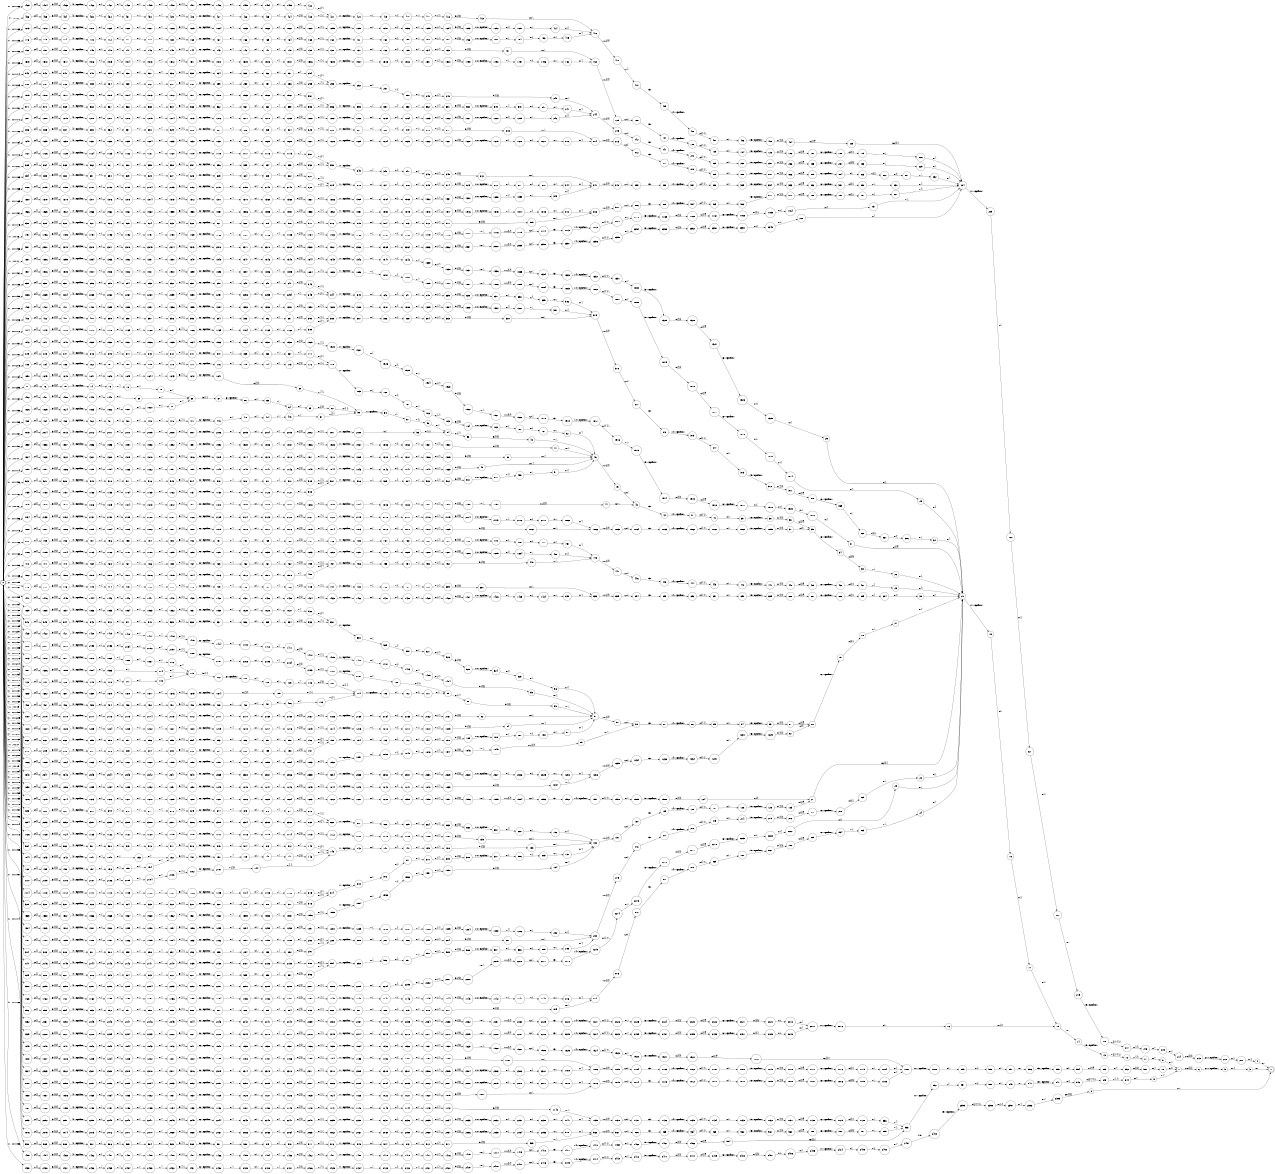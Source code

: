 digraph FST {
rankdir = LR;
size = "8.5,11";
label = "";
center = 1;
orientation = Portrait;
ranksep = "0.4";
nodesep = "0.25";
0 [label = "0", shape = circle, style = bold, fontsize = 14]
	0 -> 77 [label = "1:、/-11.233", fontsize = 14];
	0 -> 122 [label = "1:、/-11.231", fontsize = 14];
	0 -> 160 [label = "1:、/-11.225", fontsize = 14];
	0 -> 185 [label = "1:、/-11.216", fontsize = 14];
	0 -> 210 [label = "1:、/-11.214", fontsize = 14];
	0 -> 268 [label = "1:、/-11.209", fontsize = 14];
	0 -> 304 [label = "1:、/-11.208", fontsize = 14];
	0 -> 329 [label = "1:、/-11.207", fontsize = 14];
	0 -> 365 [label = "1:、/-11.207", fontsize = 14];
	0 -> 403 [label = "1:、/-11.206", fontsize = 14];
	0 -> 436 [label = "1:、/-11.2", fontsize = 14];
	0 -> 472 [label = "1:、/-11.199", fontsize = 14];
	0 -> 485 [label = "1:、/-11.199", fontsize = 14];
	0 -> 498 [label = "1:、/-11.197", fontsize = 14];
	0 -> 522 [label = "1:、/-11.196", fontsize = 14];
	0 -> 546 [label = "1:、/-11.194", fontsize = 14];
	0 -> 571 [label = "1:、/-11.191", fontsize = 14];
	0 -> 584 [label = "1:、/-11.19", fontsize = 14];
	0 -> 609 [label = "1:、/-11.19", fontsize = 14];
	0 -> 634 [label = "1:、/-11.189", fontsize = 14];
	0 -> 659 [label = "1:、/-11.189", fontsize = 14];
	0 -> 683 [label = "1:、/-11.187", fontsize = 14];
	0 -> 718 [label = "1:、/-11.185", fontsize = 14];
	0 -> 752 [label = "1:、/-11.183", fontsize = 14];
	0 -> 776 [label = "1:、/-11.183", fontsize = 14];
	0 -> 800 [label = "1:、/-11.182", fontsize = 14];
	0 -> 836 [label = "1:、/-11.182", fontsize = 14];
	0 -> 849 [label = "1:、/-11.181", fontsize = 14];
	0 -> 862 [label = "1:、/-11.179", fontsize = 14];
	0 -> 896 [label = "1:、/-11.178", fontsize = 14];
	0 -> 930 [label = "1:、/-11.175", fontsize = 14];
	0 -> 943 [label = "1:、/-11.174", fontsize = 14];
	0 -> 990 [label = "1:、/-11.174", fontsize = 14];
	0 -> 1038 [label = "1:、/-11.174", fontsize = 14];
	0 -> 1058 [label = "1:、/-11.174", fontsize = 14];
	0 -> 1088 [label = "1:、/-11.173", fontsize = 14];
	0 -> 1101 [label = "1:、/-11.173", fontsize = 14];
	0 -> 1114 [label = "1:、/-11.173", fontsize = 14];
	0 -> 1127 [label = "1:、/-11.172", fontsize = 14];
	0 -> 1161 [label = "1:、/-11.172", fontsize = 14];
	0 -> 1174 [label = "1:、/-11.172", fontsize = 14];
	0 -> 1208 [label = "1:、/-11.172", fontsize = 14];
	0 -> 1228 [label = "1:、/-11.172", fontsize = 14];
	0 -> 1258 [label = "1:、/-11.171", fontsize = 14];
	0 -> 1281 [label = "1:、/-11.171", fontsize = 14];
	0 -> 1304 [label = "1:、/-11.17", fontsize = 14];
	0 -> 1324 [label = "1:、/-11.17", fontsize = 14];
	0 -> 1357 [label = "1:、/-11.17", fontsize = 14];
	0 -> 1380 [label = "1:、/-11.169", fontsize = 14];
	0 -> 1403 [label = "1:、/-11.169", fontsize = 14];
	0 -> 1423 [label = "1:、/-11.168", fontsize = 14];
	0 -> 1447 [label = "1:、/-11.167", fontsize = 14];
	0 -> 1452 [label = "1:、/-11.167", fontsize = 14];
	0 -> 1465 [label = "1:、/-11.166", fontsize = 14];
	0 -> 1495 [label = "1:、/-11.166", fontsize = 14];
	0 -> 1519 [label = "1:、/-11.166", fontsize = 14];
	0 -> 1549 [label = "1:、/-11.165", fontsize = 14];
	0 -> 1569 [label = "1:、/-11.165", fontsize = 14];
	0 -> 1582 [label = "1:、/-11.165", fontsize = 14];
	0 -> 1587 [label = "1:、/-11.165", fontsize = 14];
	0 -> 1616 [label = "1:、/-11.165", fontsize = 14];
	0 -> 1640 [label = "1:、/-11.164", fontsize = 14];
	0 -> 1650 [label = "1:、/-11.164", fontsize = 14];
	0 -> 1673 [label = "1:、/-11.163", fontsize = 14];
	0 -> 1683 [label = "1:、/-11.162", fontsize = 14];
	0 -> 1706 [label = "1:、/-11.162", fontsize = 14];
	0 -> 1726 [label = "1:、/-11.162", fontsize = 14];
	0 -> 1739 [label = "1:、/-11.161", fontsize = 14];
	0 -> 1763 [label = "1:、/-11.161", fontsize = 14];
	0 -> 1797 [label = "1:、/-11.16", fontsize = 14];
	0 -> 1819 [label = "1:、/-11.16", fontsize = 14];
	0 -> 1826 [label = "1:、/-11.159", fontsize = 14];
	0 -> 1839 [label = "1:、/-11.159", fontsize = 14];
	0 -> 1844 [label = "1:、/-11.158", fontsize = 14];
	0 -> 1866 [label = "1:、/-11.158", fontsize = 14];
	0 -> 1873 [label = "1:、/-11.158", fontsize = 14];
	0 -> 1907 [label = "1:、/-11.157", fontsize = 14];
	0 -> 1942 [label = "1:、/-11.157", fontsize = 14];
	0 -> 1966 [label = "1:、/-11.157", fontsize = 14];
	0 -> 1979 [label = "1:、/-11.157", fontsize = 14];
	0 -> 1999 [label = "1:、/-11.157", fontsize = 14];
	0 -> 2015 [label = "1:、/-11.157", fontsize = 14];
	0 -> 2052 [label = "1:、/-11.157", fontsize = 14];
	0 -> 2076 [label = "1:、/-11.157", fontsize = 14];
	0 -> 2100 [label = "1:、/-11.156", fontsize = 14];
	0 -> 2110 [label = "1:、/-11.156", fontsize = 14];
	0 -> 2134 [label = "1:、/-11.156", fontsize = 14];
	0 -> 2147 [label = "1:、/-11.156", fontsize = 14];
	0 -> 2160 [label = "1:、/-11.155", fontsize = 14];
	0 -> 2180 [label = "1:、/-11.155", fontsize = 14];
	0 -> 2202 [label = "1:、/-11.155", fontsize = 14];
	0 -> 2229 [label = "1:、/-11.155", fontsize = 14];
	0 -> 2253 [label = "1:、/-11.155", fontsize = 14];
	0 -> 2266 [label = "1:、/-11.155", fontsize = 14];
	0 -> 2300 [label = "1:、/-11.154", fontsize = 14];
	0 -> 2324 [label = "1:、/-11.154", fontsize = 14];
	0 -> 2348 [label = "1:、/-11.154", fontsize = 14];
	0 -> 2381 [label = "1:、/-11.153", fontsize = 14];
	0 -> 2394 [label = "1:、/-11.153", fontsize = 14];
	0 -> 2439 [label = "1:、/-11.153", fontsize = 14];
1 [label = "1", shape = doublecircle, style = solid, fontsize = 14]
2 [label = "2", shape = circle, style = solid, fontsize = 14]
	2 -> 1 [label = "21:。", fontsize = 14];
3 [label = "3", shape = circle, style = solid, fontsize = 14]
	3 -> 1 [label = "0:。", fontsize = 14];
4 [label = "4", shape = circle, style = solid, fontsize = 14]
	4 -> 1 [label = "0:。", fontsize = 14];
5 [label = "5", shape = circle, style = solid, fontsize = 14]
	5 -> 3 [label = "0:る", fontsize = 14];
6 [label = "6", shape = circle, style = solid, fontsize = 14]
	6 -> 5 [label = "21:<epsilon>", fontsize = 14];
7 [label = "7", shape = circle, style = solid, fontsize = 14]
	7 -> 6 [label = "20:図面", fontsize = 14];
8 [label = "8", shape = circle, style = solid, fontsize = 14]
	8 -> 7 [label = "0:い", fontsize = 14];
9 [label = "9", shape = circle, style = solid, fontsize = 14]
	9 -> 7 [label = "0:い", fontsize = 14];
10 [label = "10", shape = circle, style = solid, fontsize = 14]
	10 -> 7 [label = "0:れ", fontsize = 14];
11 [label = "11", shape = circle, style = solid, fontsize = 14]
	11 -> 8 [label = "0:て", fontsize = 14];
12 [label = "12", shape = circle, style = solid, fontsize = 14]
	12 -> 11 [label = "0:られ", fontsize = 14];
13 [label = "13", shape = circle, style = solid, fontsize = 14]
	13 -> 12 [label = "0:取り付け", fontsize = 14];
14 [label = "14", shape = circle, style = solid, fontsize = 14]
	14 -> 13 [label = "19:<epsilon>", fontsize = 14];
15 [label = "15", shape = circle, style = solid, fontsize = 14]
	15 -> 14 [label = "18:、", fontsize = 14];
16 [label = "16", shape = circle, style = solid, fontsize = 14]
	16 -> 15 [label = "0:おけ", fontsize = 14];
17 [label = "17", shape = circle, style = solid, fontsize = 14]
	17 -> 15 [label = "0:い", fontsize = 14];
18 [label = "18", shape = circle, style = solid, fontsize = 14]
	18 -> 17 [label = "0:お", fontsize = 14];
19 [label = "19", shape = circle, style = solid, fontsize = 14]
	19 -> 18 [label = "0:に", fontsize = 14];
20 [label = "20", shape = circle, style = solid, fontsize = 14]
	20 -> 19 [label = "17:<epsilon>", fontsize = 14];
21 [label = "21", shape = circle, style = solid, fontsize = 14]
	21 -> 20 [label = "16:図示", fontsize = 14];
22 [label = "22", shape = circle, style = solid, fontsize = 14]
	22 -> 20 [label = "0:た", fontsize = 14];
23 [label = "23", shape = circle, style = solid, fontsize = 14]
	23 -> 20 [label = "0:れ", fontsize = 14];
24 [label = "24", shape = circle, style = solid, fontsize = 14]
	24 -> 20 [label = "0:た", fontsize = 14];
25 [label = "25", shape = circle, style = solid, fontsize = 14]
	25 -> 20 [label = "0:れ", fontsize = 14];
26 [label = "26", shape = circle, style = solid, fontsize = 14]
	26 -> 20 [label = "0:た", fontsize = 14];
27 [label = "27", shape = circle, style = solid, fontsize = 14]
	27 -> 20 [label = "0:た", fontsize = 14];
28 [label = "28", shape = circle, style = solid, fontsize = 14]
	28 -> 20 [label = "0:し", fontsize = 14];
29 [label = "29", shape = circle, style = solid, fontsize = 14]
	29 -> 20 [label = "0:す", fontsize = 14];
30 [label = "30", shape = circle, style = solid, fontsize = 14]
	30 -> 20 [label = "0:た", fontsize = 14];
31 [label = "31", shape = circle, style = solid, fontsize = 14]
	31 -> 20 [label = "0:状態", fontsize = 14];
32 [label = "32", shape = circle, style = solid, fontsize = 14]
	32 -> 20 [label = "0:た", fontsize = 14];
33 [label = "33", shape = circle, style = solid, fontsize = 14]
	33 -> 26 [label = "0:し", fontsize = 14];
34 [label = "34", shape = circle, style = solid, fontsize = 14]
	34 -> 33 [label = "0:図解", fontsize = 14];
35 [label = "35", shape = circle, style = solid, fontsize = 14]
	35 -> 34 [label = "16:<epsilon>", fontsize = 14];
36 [label = "36", shape = circle, style = solid, fontsize = 14]
	36 -> 35 [label = "0:形態", fontsize = 14];
37 [label = "37", shape = circle, style = solid, fontsize = 14]
	37 -> 35 [label = "0:例", fontsize = 14];
38 [label = "38", shape = circle, style = solid, fontsize = 14]
	38 -> 36 [label = "0:実施", fontsize = 14];
39 [label = "39", shape = circle, style = solid, fontsize = 14]
	39 -> 38 [label = "15:<epsilon>", fontsize = 14];
40 [label = "40", shape = circle, style = solid, fontsize = 14]
	40 -> 39 [label = "0:い", fontsize = 14];
41 [label = "41", shape = circle, style = solid, fontsize = 14]
	41 -> 40 [label = "0:好まし", fontsize = 14];
42 [label = "42", shape = circle, style = solid, fontsize = 14]
	42 -> 41 [label = "14:<epsilon>", fontsize = 14];
43 [label = "43", shape = circle, style = solid, fontsize = 14]
	43 -> 42 [label = "13:、", fontsize = 14];
44 [label = "44", shape = circle, style = solid, fontsize = 14]
	44 -> 43 [label = "12:〜", fontsize = 14];
45 [label = "45", shape = circle, style = solid, fontsize = 14]
	45 -> 43 [label = "12:に", fontsize = 14];
46 [label = "46", shape = circle, style = solid, fontsize = 14]
	46 -> 45 [label = "11:基準", fontsize = 14];
47 [label = "47", shape = circle, style = solid, fontsize = 14]
	47 -> 46 [label = "10:に", fontsize = 14];
48 [label = "48", shape = circle, style = solid, fontsize = 14]
	48 -> 46 [label = "10:し", fontsize = 14];
49 [label = "49", shape = circle, style = solid, fontsize = 14]
	49 -> 46 [label = "10:て", fontsize = 14];
50 [label = "50", shape = circle, style = solid, fontsize = 14]
	50 -> 46 [label = "10:と", fontsize = 14];
51 [label = "51", shape = circle, style = solid, fontsize = 14]
	51 -> 46 [label = "0:て", fontsize = 14];
52 [label = "52", shape = circle, style = solid, fontsize = 14]
	52 -> 46 [label = "0:て", fontsize = 14];
53 [label = "53", shape = circle, style = solid, fontsize = 14]
	53 -> 48 [label = "9:詳細", fontsize = 14];
54 [label = "54", shape = circle, style = solid, fontsize = 14]
	54 -> 53 [label = "8:より", fontsize = 14];
55 [label = "55", shape = circle, style = solid, fontsize = 14]
	55 -> 54 [label = "0:おけ", fontsize = 14];
56 [label = "56", shape = circle, style = solid, fontsize = 14]
	56 -> 54 [label = "0:い", fontsize = 14];
57 [label = "57", shape = circle, style = solid, fontsize = 14]
	57 -> 56 [label = "0:お", fontsize = 14];
58 [label = "58", shape = circle, style = solid, fontsize = 14]
	58 -> 57 [label = "0:に", fontsize = 14];
59 [label = "59", shape = circle, style = solid, fontsize = 14]
	59 -> 58 [label = "7:<epsilon>", fontsize = 14];
60 [label = "60", shape = circle, style = solid, fontsize = 14]
	60 -> 59 [label = "0:する", fontsize = 14];
61 [label = "61", shape = circle, style = solid, fontsize = 14]
	61 -> 59 [label = "0:述べ", fontsize = 14];
62 [label = "62", shape = circle, style = solid, fontsize = 14]
	62 -> 59 [label = "0:する", fontsize = 14];
63 [label = "63", shape = circle, style = solid, fontsize = 14]
	63 -> 62 [label = "0:説明", fontsize = 14];
64 [label = "64", shape = circle, style = solid, fontsize = 14]
	64 -> 63 [label = "0:て", fontsize = 14];
65 [label = "65", shape = circle, style = solid, fontsize = 14]
	65 -> 64 [label = "0:い", fontsize = 14];
66 [label = "66", shape = circle, style = solid, fontsize = 14]
	66 -> 65 [label = "0:つ", fontsize = 14];
67 [label = "67", shape = circle, style = solid, fontsize = 14]
	67 -> 66 [label = "6:<epsilon>", fontsize = 14];
68 [label = "68", shape = circle, style = solid, fontsize = 14]
	68 -> 67 [label = "5:する", fontsize = 14];
69 [label = "69", shape = circle, style = solid, fontsize = 14]
	69 -> 68 [label = "0:て", fontsize = 14];
70 [label = "70", shape = circle, style = solid, fontsize = 14]
	70 -> 68 [label = "0:て", fontsize = 14];
71 [label = "71", shape = circle, style = solid, fontsize = 14]
	71 -> 68 [label = "0:て", fontsize = 14];
72 [label = "72", shape = circle, style = solid, fontsize = 14]
	72 -> 70 [label = "0:い", fontsize = 14];
73 [label = "73", shape = circle, style = solid, fontsize = 14]
	73 -> 72 [label = "0:つ", fontsize = 14];
74 [label = "74", shape = circle, style = solid, fontsize = 14]
	74 -> 73 [label = "0:に", fontsize = 14];
75 [label = "75", shape = circle, style = solid, fontsize = 14]
	75 -> 74 [label = "4:<epsilon>", fontsize = 14];
76 [label = "76", shape = circle, style = solid, fontsize = 14]
	76 -> 75 [label = "3:発明", fontsize = 14];
77 [label = "77", shape = circle, style = solid, fontsize = 14]
	77 -> 76 [label = "2:本", fontsize = 14];
78 [label = "78", shape = circle, style = solid, fontsize = 14]
	78 -> 27 [label = "0:し", fontsize = 14];
79 [label = "79", shape = circle, style = solid, fontsize = 14]
	79 -> 78 [label = "0:図示", fontsize = 14];
80 [label = "80", shape = circle, style = solid, fontsize = 14]
	80 -> 79 [label = "16:<epsilon>", fontsize = 14];
81 [label = "81", shape = circle, style = solid, fontsize = 14]
	81 -> 80 [label = "0:形態", fontsize = 14];
82 [label = "82", shape = circle, style = solid, fontsize = 14]
	82 -> 80 [label = "0:例", fontsize = 14];
83 [label = "83", shape = circle, style = solid, fontsize = 14]
	83 -> 81 [label = "0:実施", fontsize = 14];
84 [label = "84", shape = circle, style = solid, fontsize = 14]
	84 -> 83 [label = "15:<epsilon>", fontsize = 14];
85 [label = "85", shape = circle, style = solid, fontsize = 14]
	85 -> 84 [label = "0:い", fontsize = 14];
86 [label = "86", shape = circle, style = solid, fontsize = 14]
	86 -> 85 [label = "0:好まし", fontsize = 14];
87 [label = "87", shape = circle, style = solid, fontsize = 14]
	87 -> 86 [label = "14:<epsilon>", fontsize = 14];
88 [label = "88", shape = circle, style = solid, fontsize = 14]
	88 -> 87 [label = "13:、", fontsize = 14];
89 [label = "89", shape = circle, style = solid, fontsize = 14]
	89 -> 88 [label = "12:〜", fontsize = 14];
90 [label = "90", shape = circle, style = solid, fontsize = 14]
	90 -> 88 [label = "12:に", fontsize = 14];
91 [label = "91", shape = circle, style = solid, fontsize = 14]
	91 -> 90 [label = "11:基準", fontsize = 14];
92 [label = "92", shape = circle, style = solid, fontsize = 14]
	92 -> 91 [label = "10:に", fontsize = 14];
93 [label = "93", shape = circle, style = solid, fontsize = 14]
	93 -> 91 [label = "10:し", fontsize = 14];
94 [label = "94", shape = circle, style = solid, fontsize = 14]
	94 -> 91 [label = "10:て", fontsize = 14];
95 [label = "95", shape = circle, style = solid, fontsize = 14]
	95 -> 91 [label = "10:と", fontsize = 14];
96 [label = "96", shape = circle, style = solid, fontsize = 14]
	96 -> 91 [label = "0:て", fontsize = 14];
97 [label = "97", shape = circle, style = solid, fontsize = 14]
	97 -> 91 [label = "0:て", fontsize = 14];
98 [label = "98", shape = circle, style = solid, fontsize = 14]
	98 -> 93 [label = "9:詳細", fontsize = 14];
99 [label = "99", shape = circle, style = solid, fontsize = 14]
	99 -> 98 [label = "8:より", fontsize = 14];
100 [label = "100", shape = circle, style = solid, fontsize = 14]
	100 -> 99 [label = "0:おけ", fontsize = 14];
101 [label = "101", shape = circle, style = solid, fontsize = 14]
	101 -> 99 [label = "0:い", fontsize = 14];
102 [label = "102", shape = circle, style = solid, fontsize = 14]
	102 -> 101 [label = "0:お", fontsize = 14];
103 [label = "103", shape = circle, style = solid, fontsize = 14]
	103 -> 102 [label = "0:に", fontsize = 14];
104 [label = "104", shape = circle, style = solid, fontsize = 14]
	104 -> 103 [label = "7:<epsilon>", fontsize = 14];
105 [label = "105", shape = circle, style = solid, fontsize = 14]
	105 -> 104 [label = "0:する", fontsize = 14];
106 [label = "106", shape = circle, style = solid, fontsize = 14]
	106 -> 104 [label = "0:述べ", fontsize = 14];
107 [label = "107", shape = circle, style = solid, fontsize = 14]
	107 -> 104 [label = "0:する", fontsize = 14];
108 [label = "108", shape = circle, style = solid, fontsize = 14]
	108 -> 107 [label = "0:説明", fontsize = 14];
109 [label = "109", shape = circle, style = solid, fontsize = 14]
	109 -> 108 [label = "0:て", fontsize = 14];
110 [label = "110", shape = circle, style = solid, fontsize = 14]
	110 -> 109 [label = "0:い", fontsize = 14];
111 [label = "111", shape = circle, style = solid, fontsize = 14]
	111 -> 110 [label = "0:つ", fontsize = 14];
112 [label = "112", shape = circle, style = solid, fontsize = 14]
	112 -> 111 [label = "6:<epsilon>", fontsize = 14];
113 [label = "113", shape = circle, style = solid, fontsize = 14]
	113 -> 112 [label = "5:する", fontsize = 14];
114 [label = "114", shape = circle, style = solid, fontsize = 14]
	114 -> 113 [label = "0:て", fontsize = 14];
115 [label = "115", shape = circle, style = solid, fontsize = 14]
	115 -> 113 [label = "0:て", fontsize = 14];
116 [label = "116", shape = circle, style = solid, fontsize = 14]
	116 -> 113 [label = "0:て", fontsize = 14];
117 [label = "117", shape = circle, style = solid, fontsize = 14]
	117 -> 115 [label = "0:い", fontsize = 14];
118 [label = "118", shape = circle, style = solid, fontsize = 14]
	118 -> 117 [label = "0:つ", fontsize = 14];
119 [label = "119", shape = circle, style = solid, fontsize = 14]
	119 -> 118 [label = "0:に", fontsize = 14];
120 [label = "120", shape = circle, style = solid, fontsize = 14]
	120 -> 119 [label = "4:<epsilon>", fontsize = 14];
121 [label = "121", shape = circle, style = solid, fontsize = 14]
	121 -> 120 [label = "3:発明", fontsize = 14];
122 [label = "122", shape = circle, style = solid, fontsize = 14]
	122 -> 121 [label = "2:本", fontsize = 14];
123 [label = "123", shape = circle, style = solid, fontsize = 14]
	123 -> 21 [label = "0:形態", fontsize = 14];
124 [label = "124", shape = circle, style = solid, fontsize = 14]
	124 -> 21 [label = "0:例", fontsize = 14];
125 [label = "125", shape = circle, style = solid, fontsize = 14]
	125 -> 123 [label = "0:実施", fontsize = 14];
126 [label = "126", shape = circle, style = solid, fontsize = 14]
	126 -> 125 [label = "15:<epsilon>", fontsize = 14];
127 [label = "127", shape = circle, style = solid, fontsize = 14]
	127 -> 126 [label = "0:い", fontsize = 14];
128 [label = "128", shape = circle, style = solid, fontsize = 14]
	128 -> 127 [label = "0:好まし", fontsize = 14];
129 [label = "129", shape = circle, style = solid, fontsize = 14]
	129 -> 128 [label = "14:<epsilon>", fontsize = 14];
130 [label = "130", shape = circle, style = solid, fontsize = 14]
	130 -> 129 [label = "13:、", fontsize = 14];
131 [label = "131", shape = circle, style = solid, fontsize = 14]
	131 -> 130 [label = "12:に", fontsize = 14];
132 [label = "132", shape = circle, style = solid, fontsize = 14]
	132 -> 131 [label = "11:基準", fontsize = 14];
133 [label = "133", shape = circle, style = solid, fontsize = 14]
	133 -> 132 [label = "10:し", fontsize = 14];
134 [label = "134", shape = circle, style = solid, fontsize = 14]
	134 -> 132 [label = "10:て", fontsize = 14];
135 [label = "135", shape = circle, style = solid, fontsize = 14]
	135 -> 132 [label = "10:と", fontsize = 14];
136 [label = "136", shape = circle, style = solid, fontsize = 14]
	136 -> 132 [label = "0:て", fontsize = 14];
137 [label = "137", shape = circle, style = solid, fontsize = 14]
	137 -> 132 [label = "0:て", fontsize = 14];
138 [label = "138", shape = circle, style = solid, fontsize = 14]
	138 -> 133 [label = "9:詳細", fontsize = 14];
139 [label = "139", shape = circle, style = solid, fontsize = 14]
	139 -> 138 [label = "8:より", fontsize = 14];
140 [label = "140", shape = circle, style = solid, fontsize = 14]
	140 -> 139 [label = "0:い", fontsize = 14];
141 [label = "141", shape = circle, style = solid, fontsize = 14]
	141 -> 140 [label = "0:お", fontsize = 14];
142 [label = "142", shape = circle, style = solid, fontsize = 14]
	142 -> 141 [label = "0:に", fontsize = 14];
143 [label = "143", shape = circle, style = solid, fontsize = 14]
	143 -> 142 [label = "7:<epsilon>", fontsize = 14];
144 [label = "144", shape = circle, style = solid, fontsize = 14]
	144 -> 143 [label = "0:する", fontsize = 14];
145 [label = "145", shape = circle, style = solid, fontsize = 14]
	145 -> 143 [label = "0:述べ", fontsize = 14];
146 [label = "146", shape = circle, style = solid, fontsize = 14]
	146 -> 143 [label = "0:する", fontsize = 14];
147 [label = "147", shape = circle, style = solid, fontsize = 14]
	147 -> 146 [label = "0:説明", fontsize = 14];
148 [label = "148", shape = circle, style = solid, fontsize = 14]
	148 -> 147 [label = "0:て", fontsize = 14];
149 [label = "149", shape = circle, style = solid, fontsize = 14]
	149 -> 148 [label = "0:い", fontsize = 14];
150 [label = "150", shape = circle, style = solid, fontsize = 14]
	150 -> 149 [label = "0:つ", fontsize = 14];
151 [label = "151", shape = circle, style = solid, fontsize = 14]
	151 -> 150 [label = "6:<epsilon>", fontsize = 14];
152 [label = "152", shape = circle, style = solid, fontsize = 14]
	152 -> 151 [label = "5:する", fontsize = 14];
153 [label = "153", shape = circle, style = solid, fontsize = 14]
	153 -> 152 [label = "0:て", fontsize = 14];
154 [label = "154", shape = circle, style = solid, fontsize = 14]
	154 -> 152 [label = "0:て", fontsize = 14];
155 [label = "155", shape = circle, style = solid, fontsize = 14]
	155 -> 154 [label = "0:い", fontsize = 14];
156 [label = "156", shape = circle, style = solid, fontsize = 14]
	156 -> 155 [label = "0:つ", fontsize = 14];
157 [label = "157", shape = circle, style = solid, fontsize = 14]
	157 -> 156 [label = "0:に", fontsize = 14];
158 [label = "158", shape = circle, style = solid, fontsize = 14]
	158 -> 157 [label = "4:<epsilon>", fontsize = 14];
159 [label = "159", shape = circle, style = solid, fontsize = 14]
	159 -> 158 [label = "3:発明", fontsize = 14];
160 [label = "160", shape = circle, style = solid, fontsize = 14]
	160 -> 159 [label = "2:本", fontsize = 14];
161 [label = "161", shape = circle, style = solid, fontsize = 14]
	161 -> 52 [label = "0:っ", fontsize = 14];
162 [label = "162", shape = circle, style = solid, fontsize = 14]
	162 -> 161 [label = "0:よ", fontsize = 14];
163 [label = "163", shape = circle, style = solid, fontsize = 14]
	163 -> 162 [label = "0:に", fontsize = 14];
164 [label = "164", shape = circle, style = solid, fontsize = 14]
	164 -> 163 [label = "10:<epsilon>", fontsize = 14];
165 [label = "165", shape = circle, style = solid, fontsize = 14]
	165 -> 164 [label = "9:詳細", fontsize = 14];
166 [label = "166", shape = circle, style = solid, fontsize = 14]
	166 -> 165 [label = "8:より", fontsize = 14];
167 [label = "167", shape = circle, style = solid, fontsize = 14]
	167 -> 166 [label = "0:い", fontsize = 14];
168 [label = "168", shape = circle, style = solid, fontsize = 14]
	168 -> 167 [label = "0:お", fontsize = 14];
169 [label = "169", shape = circle, style = solid, fontsize = 14]
	169 -> 168 [label = "0:に", fontsize = 14];
170 [label = "170", shape = circle, style = solid, fontsize = 14]
	170 -> 169 [label = "7:<epsilon>", fontsize = 14];
171 [label = "171", shape = circle, style = solid, fontsize = 14]
	171 -> 170 [label = "0:述べ", fontsize = 14];
172 [label = "172", shape = circle, style = solid, fontsize = 14]
	172 -> 170 [label = "0:する", fontsize = 14];
173 [label = "173", shape = circle, style = solid, fontsize = 14]
	173 -> 172 [label = "0:説明", fontsize = 14];
174 [label = "174", shape = circle, style = solid, fontsize = 14]
	174 -> 173 [label = "0:て", fontsize = 14];
175 [label = "175", shape = circle, style = solid, fontsize = 14]
	175 -> 174 [label = "0:い", fontsize = 14];
176 [label = "176", shape = circle, style = solid, fontsize = 14]
	176 -> 175 [label = "0:つ", fontsize = 14];
177 [label = "177", shape = circle, style = solid, fontsize = 14]
	177 -> 176 [label = "6:<epsilon>", fontsize = 14];
178 [label = "178", shape = circle, style = solid, fontsize = 14]
	178 -> 177 [label = "5:する", fontsize = 14];
179 [label = "179", shape = circle, style = solid, fontsize = 14]
	179 -> 178 [label = "0:て", fontsize = 14];
180 [label = "180", shape = circle, style = solid, fontsize = 14]
	180 -> 179 [label = "0:い", fontsize = 14];
181 [label = "181", shape = circle, style = solid, fontsize = 14]
	181 -> 180 [label = "0:つ", fontsize = 14];
182 [label = "182", shape = circle, style = solid, fontsize = 14]
	182 -> 181 [label = "0:に", fontsize = 14];
183 [label = "183", shape = circle, style = solid, fontsize = 14]
	183 -> 182 [label = "4:<epsilon>", fontsize = 14];
184 [label = "184", shape = circle, style = solid, fontsize = 14]
	184 -> 183 [label = "3:発明", fontsize = 14];
185 [label = "185", shape = circle, style = solid, fontsize = 14]
	185 -> 184 [label = "2:本", fontsize = 14];
186 [label = "186", shape = circle, style = solid, fontsize = 14]
	186 -> 97 [label = "0:っ", fontsize = 14];
187 [label = "187", shape = circle, style = solid, fontsize = 14]
	187 -> 186 [label = "0:よ", fontsize = 14];
188 [label = "188", shape = circle, style = solid, fontsize = 14]
	188 -> 187 [label = "0:に", fontsize = 14];
189 [label = "189", shape = circle, style = solid, fontsize = 14]
	189 -> 188 [label = "10:<epsilon>", fontsize = 14];
190 [label = "190", shape = circle, style = solid, fontsize = 14]
	190 -> 189 [label = "9:詳細", fontsize = 14];
191 [label = "191", shape = circle, style = solid, fontsize = 14]
	191 -> 190 [label = "8:より", fontsize = 14];
192 [label = "192", shape = circle, style = solid, fontsize = 14]
	192 -> 191 [label = "0:い", fontsize = 14];
193 [label = "193", shape = circle, style = solid, fontsize = 14]
	193 -> 192 [label = "0:お", fontsize = 14];
194 [label = "194", shape = circle, style = solid, fontsize = 14]
	194 -> 193 [label = "0:に", fontsize = 14];
195 [label = "195", shape = circle, style = solid, fontsize = 14]
	195 -> 194 [label = "7:<epsilon>", fontsize = 14];
196 [label = "196", shape = circle, style = solid, fontsize = 14]
	196 -> 195 [label = "0:述べ", fontsize = 14];
197 [label = "197", shape = circle, style = solid, fontsize = 14]
	197 -> 195 [label = "0:する", fontsize = 14];
198 [label = "198", shape = circle, style = solid, fontsize = 14]
	198 -> 197 [label = "0:説明", fontsize = 14];
199 [label = "199", shape = circle, style = solid, fontsize = 14]
	199 -> 198 [label = "0:て", fontsize = 14];
200 [label = "200", shape = circle, style = solid, fontsize = 14]
	200 -> 199 [label = "0:い", fontsize = 14];
201 [label = "201", shape = circle, style = solid, fontsize = 14]
	201 -> 200 [label = "0:つ", fontsize = 14];
202 [label = "202", shape = circle, style = solid, fontsize = 14]
	202 -> 201 [label = "6:<epsilon>", fontsize = 14];
203 [label = "203", shape = circle, style = solid, fontsize = 14]
	203 -> 202 [label = "5:する", fontsize = 14];
204 [label = "204", shape = circle, style = solid, fontsize = 14]
	204 -> 203 [label = "0:て", fontsize = 14];
205 [label = "205", shape = circle, style = solid, fontsize = 14]
	205 -> 204 [label = "0:い", fontsize = 14];
206 [label = "206", shape = circle, style = solid, fontsize = 14]
	206 -> 205 [label = "0:つ", fontsize = 14];
207 [label = "207", shape = circle, style = solid, fontsize = 14]
	207 -> 206 [label = "0:に", fontsize = 14];
208 [label = "208", shape = circle, style = solid, fontsize = 14]
	208 -> 207 [label = "4:<epsilon>", fontsize = 14];
209 [label = "209", shape = circle, style = solid, fontsize = 14]
	209 -> 208 [label = "3:発明", fontsize = 14];
210 [label = "210", shape = circle, style = solid, fontsize = 14]
	210 -> 209 [label = "2:本", fontsize = 14];
211 [label = "211", shape = circle, style = solid, fontsize = 14]
	211 -> 4 [label = "0:る", fontsize = 14];
212 [label = "212", shape = circle, style = solid, fontsize = 14]
	212 -> 211 [label = "0:い", fontsize = 14];
213 [label = "213", shape = circle, style = solid, fontsize = 14]
	213 -> 212 [label = "21:<epsilon>", fontsize = 14];
214 [label = "214", shape = circle, style = solid, fontsize = 14]
	214 -> 213 [label = "20:図面", fontsize = 14];
215 [label = "215", shape = circle, style = solid, fontsize = 14]
	215 -> 214 [label = "0:い", fontsize = 14];
216 [label = "216", shape = circle, style = solid, fontsize = 14]
	216 -> 215 [label = "0:て", fontsize = 14];
217 [label = "217", shape = circle, style = solid, fontsize = 14]
	217 -> 216 [label = "0:られ", fontsize = 14];
218 [label = "218", shape = circle, style = solid, fontsize = 14]
	218 -> 217 [label = "0:取り付け", fontsize = 14];
219 [label = "219", shape = circle, style = solid, fontsize = 14]
	219 -> 218 [label = "19:<epsilon>", fontsize = 14];
220 [label = "220", shape = circle, style = solid, fontsize = 14]
	220 -> 219 [label = "18:、", fontsize = 14];
221 [label = "221", shape = circle, style = solid, fontsize = 14]
	221 -> 220 [label = "0:い", fontsize = 14];
222 [label = "222", shape = circle, style = solid, fontsize = 14]
	222 -> 221 [label = "0:お", fontsize = 14];
223 [label = "223", shape = circle, style = solid, fontsize = 14]
	223 -> 222 [label = "0:に", fontsize = 14];
224 [label = "224", shape = circle, style = solid, fontsize = 14]
	224 -> 223 [label = "17:<epsilon>", fontsize = 14];
225 [label = "225", shape = circle, style = solid, fontsize = 14]
	225 -> 224 [label = "16:図示", fontsize = 14];
226 [label = "226", shape = circle, style = solid, fontsize = 14]
	226 -> 224 [label = "0:た", fontsize = 14];
227 [label = "227", shape = circle, style = solid, fontsize = 14]
	227 -> 224 [label = "0:れ", fontsize = 14];
228 [label = "228", shape = circle, style = solid, fontsize = 14]
	228 -> 224 [label = "0:た", fontsize = 14];
229 [label = "229", shape = circle, style = solid, fontsize = 14]
	229 -> 224 [label = "0:た", fontsize = 14];
230 [label = "230", shape = circle, style = solid, fontsize = 14]
	230 -> 224 [label = "0:た", fontsize = 14];
231 [label = "231", shape = circle, style = solid, fontsize = 14]
	231 -> 224 [label = "0:た", fontsize = 14];
232 [label = "232", shape = circle, style = solid, fontsize = 14]
	232 -> 224 [label = "0:た", fontsize = 14];
233 [label = "233", shape = circle, style = solid, fontsize = 14]
	233 -> 229 [label = "0:し", fontsize = 14];
234 [label = "234", shape = circle, style = solid, fontsize = 14]
	234 -> 233 [label = "0:図解", fontsize = 14];
235 [label = "235", shape = circle, style = solid, fontsize = 14]
	235 -> 234 [label = "16:<epsilon>", fontsize = 14];
236 [label = "236", shape = circle, style = solid, fontsize = 14]
	236 -> 235 [label = "0:形態", fontsize = 14];
237 [label = "237", shape = circle, style = solid, fontsize = 14]
	237 -> 236 [label = "0:実施", fontsize = 14];
238 [label = "238", shape = circle, style = solid, fontsize = 14]
	238 -> 237 [label = "15:<epsilon>", fontsize = 14];
239 [label = "239", shape = circle, style = solid, fontsize = 14]
	239 -> 238 [label = "0:い", fontsize = 14];
240 [label = "240", shape = circle, style = solid, fontsize = 14]
	240 -> 239 [label = "0:好まし", fontsize = 14];
241 [label = "241", shape = circle, style = solid, fontsize = 14]
	241 -> 240 [label = "14:<epsilon>", fontsize = 14];
242 [label = "242", shape = circle, style = solid, fontsize = 14]
	242 -> 241 [label = "13:、", fontsize = 14];
243 [label = "243", shape = circle, style = solid, fontsize = 14]
	243 -> 242 [label = "12:に", fontsize = 14];
244 [label = "244", shape = circle, style = solid, fontsize = 14]
	244 -> 243 [label = "11:基準", fontsize = 14];
245 [label = "245", shape = circle, style = solid, fontsize = 14]
	245 -> 244 [label = "10:し", fontsize = 14];
246 [label = "246", shape = circle, style = solid, fontsize = 14]
	246 -> 244 [label = "0:て", fontsize = 14];
247 [label = "247", shape = circle, style = solid, fontsize = 14]
	247 -> 244 [label = "0:て", fontsize = 14];
248 [label = "248", shape = circle, style = solid, fontsize = 14]
	248 -> 245 [label = "9:詳細", fontsize = 14];
249 [label = "249", shape = circle, style = solid, fontsize = 14]
	249 -> 248 [label = "8:より", fontsize = 14];
250 [label = "250", shape = circle, style = solid, fontsize = 14]
	250 -> 249 [label = "0:い", fontsize = 14];
251 [label = "251", shape = circle, style = solid, fontsize = 14]
	251 -> 250 [label = "0:お", fontsize = 14];
252 [label = "252", shape = circle, style = solid, fontsize = 14]
	252 -> 251 [label = "0:に", fontsize = 14];
253 [label = "253", shape = circle, style = solid, fontsize = 14]
	253 -> 252 [label = "7:<epsilon>", fontsize = 14];
254 [label = "254", shape = circle, style = solid, fontsize = 14]
	254 -> 253 [label = "0:述べ", fontsize = 14];
255 [label = "255", shape = circle, style = solid, fontsize = 14]
	255 -> 253 [label = "0:する", fontsize = 14];
256 [label = "256", shape = circle, style = solid, fontsize = 14]
	256 -> 255 [label = "0:説明", fontsize = 14];
257 [label = "257", shape = circle, style = solid, fontsize = 14]
	257 -> 256 [label = "0:て", fontsize = 14];
258 [label = "258", shape = circle, style = solid, fontsize = 14]
	258 -> 257 [label = "0:い", fontsize = 14];
259 [label = "259", shape = circle, style = solid, fontsize = 14]
	259 -> 258 [label = "0:つ", fontsize = 14];
260 [label = "260", shape = circle, style = solid, fontsize = 14]
	260 -> 259 [label = "6:<epsilon>", fontsize = 14];
261 [label = "261", shape = circle, style = solid, fontsize = 14]
	261 -> 260 [label = "5:する", fontsize = 14];
262 [label = "262", shape = circle, style = solid, fontsize = 14]
	262 -> 261 [label = "0:て", fontsize = 14];
263 [label = "263", shape = circle, style = solid, fontsize = 14]
	263 -> 262 [label = "0:い", fontsize = 14];
264 [label = "264", shape = circle, style = solid, fontsize = 14]
	264 -> 263 [label = "0:つ", fontsize = 14];
265 [label = "265", shape = circle, style = solid, fontsize = 14]
	265 -> 264 [label = "0:に", fontsize = 14];
266 [label = "266", shape = circle, style = solid, fontsize = 14]
	266 -> 265 [label = "4:<epsilon>", fontsize = 14];
267 [label = "267", shape = circle, style = solid, fontsize = 14]
	267 -> 266 [label = "3:発明", fontsize = 14];
268 [label = "268", shape = circle, style = solid, fontsize = 14]
	268 -> 267 [label = "2:本", fontsize = 14];
269 [label = "269", shape = circle, style = solid, fontsize = 14]
	269 -> 22 [label = "0:し", fontsize = 14];
270 [label = "270", shape = circle, style = solid, fontsize = 14]
	270 -> 269 [label = "0:例示", fontsize = 14];
271 [label = "271", shape = circle, style = solid, fontsize = 14]
	271 -> 270 [label = "16:<epsilon>", fontsize = 14];
272 [label = "272", shape = circle, style = solid, fontsize = 14]
	272 -> 271 [label = "0:形態", fontsize = 14];
273 [label = "273", shape = circle, style = solid, fontsize = 14]
	273 -> 272 [label = "0:実施", fontsize = 14];
274 [label = "274", shape = circle, style = solid, fontsize = 14]
	274 -> 273 [label = "15:<epsilon>", fontsize = 14];
275 [label = "275", shape = circle, style = solid, fontsize = 14]
	275 -> 274 [label = "0:い", fontsize = 14];
276 [label = "276", shape = circle, style = solid, fontsize = 14]
	276 -> 275 [label = "0:好まし", fontsize = 14];
277 [label = "277", shape = circle, style = solid, fontsize = 14]
	277 -> 276 [label = "14:<epsilon>", fontsize = 14];
278 [label = "278", shape = circle, style = solid, fontsize = 14]
	278 -> 277 [label = "13:、", fontsize = 14];
279 [label = "279", shape = circle, style = solid, fontsize = 14]
	279 -> 278 [label = "12:に", fontsize = 14];
280 [label = "280", shape = circle, style = solid, fontsize = 14]
	280 -> 279 [label = "11:基準", fontsize = 14];
281 [label = "281", shape = circle, style = solid, fontsize = 14]
	281 -> 280 [label = "10:し", fontsize = 14];
282 [label = "282", shape = circle, style = solid, fontsize = 14]
	282 -> 280 [label = "0:て", fontsize = 14];
283 [label = "283", shape = circle, style = solid, fontsize = 14]
	283 -> 280 [label = "0:て", fontsize = 14];
284 [label = "284", shape = circle, style = solid, fontsize = 14]
	284 -> 281 [label = "9:詳細", fontsize = 14];
285 [label = "285", shape = circle, style = solid, fontsize = 14]
	285 -> 284 [label = "8:より", fontsize = 14];
286 [label = "286", shape = circle, style = solid, fontsize = 14]
	286 -> 285 [label = "0:い", fontsize = 14];
287 [label = "287", shape = circle, style = solid, fontsize = 14]
	287 -> 286 [label = "0:お", fontsize = 14];
288 [label = "288", shape = circle, style = solid, fontsize = 14]
	288 -> 287 [label = "0:に", fontsize = 14];
289 [label = "289", shape = circle, style = solid, fontsize = 14]
	289 -> 288 [label = "7:<epsilon>", fontsize = 14];
290 [label = "290", shape = circle, style = solid, fontsize = 14]
	290 -> 289 [label = "0:述べ", fontsize = 14];
291 [label = "291", shape = circle, style = solid, fontsize = 14]
	291 -> 289 [label = "0:する", fontsize = 14];
292 [label = "292", shape = circle, style = solid, fontsize = 14]
	292 -> 291 [label = "0:説明", fontsize = 14];
293 [label = "293", shape = circle, style = solid, fontsize = 14]
	293 -> 292 [label = "0:て", fontsize = 14];
294 [label = "294", shape = circle, style = solid, fontsize = 14]
	294 -> 293 [label = "0:い", fontsize = 14];
295 [label = "295", shape = circle, style = solid, fontsize = 14]
	295 -> 294 [label = "0:つ", fontsize = 14];
296 [label = "296", shape = circle, style = solid, fontsize = 14]
	296 -> 295 [label = "6:<epsilon>", fontsize = 14];
297 [label = "297", shape = circle, style = solid, fontsize = 14]
	297 -> 296 [label = "5:する", fontsize = 14];
298 [label = "298", shape = circle, style = solid, fontsize = 14]
	298 -> 297 [label = "0:て", fontsize = 14];
299 [label = "299", shape = circle, style = solid, fontsize = 14]
	299 -> 298 [label = "0:い", fontsize = 14];
300 [label = "300", shape = circle, style = solid, fontsize = 14]
	300 -> 299 [label = "0:つ", fontsize = 14];
301 [label = "301", shape = circle, style = solid, fontsize = 14]
	301 -> 300 [label = "0:に", fontsize = 14];
302 [label = "302", shape = circle, style = solid, fontsize = 14]
	302 -> 301 [label = "4:<epsilon>", fontsize = 14];
303 [label = "303", shape = circle, style = solid, fontsize = 14]
	303 -> 302 [label = "3:発明", fontsize = 14];
304 [label = "304", shape = circle, style = solid, fontsize = 14]
	304 -> 303 [label = "2:本", fontsize = 14];
305 [label = "305", shape = circle, style = solid, fontsize = 14]
	305 -> 137 [label = "0:っ", fontsize = 14];
306 [label = "306", shape = circle, style = solid, fontsize = 14]
	306 -> 305 [label = "0:よ", fontsize = 14];
307 [label = "307", shape = circle, style = solid, fontsize = 14]
	307 -> 306 [label = "0:に", fontsize = 14];
308 [label = "308", shape = circle, style = solid, fontsize = 14]
	308 -> 307 [label = "10:<epsilon>", fontsize = 14];
309 [label = "309", shape = circle, style = solid, fontsize = 14]
	309 -> 308 [label = "9:詳細", fontsize = 14];
310 [label = "310", shape = circle, style = solid, fontsize = 14]
	310 -> 309 [label = "8:より", fontsize = 14];
311 [label = "311", shape = circle, style = solid, fontsize = 14]
	311 -> 310 [label = "0:い", fontsize = 14];
312 [label = "312", shape = circle, style = solid, fontsize = 14]
	312 -> 311 [label = "0:お", fontsize = 14];
313 [label = "313", shape = circle, style = solid, fontsize = 14]
	313 -> 312 [label = "0:に", fontsize = 14];
314 [label = "314", shape = circle, style = solid, fontsize = 14]
	314 -> 313 [label = "7:<epsilon>", fontsize = 14];
315 [label = "315", shape = circle, style = solid, fontsize = 14]
	315 -> 314 [label = "0:述べ", fontsize = 14];
316 [label = "316", shape = circle, style = solid, fontsize = 14]
	316 -> 314 [label = "0:する", fontsize = 14];
317 [label = "317", shape = circle, style = solid, fontsize = 14]
	317 -> 316 [label = "0:説明", fontsize = 14];
318 [label = "318", shape = circle, style = solid, fontsize = 14]
	318 -> 317 [label = "0:て", fontsize = 14];
319 [label = "319", shape = circle, style = solid, fontsize = 14]
	319 -> 318 [label = "0:い", fontsize = 14];
320 [label = "320", shape = circle, style = solid, fontsize = 14]
	320 -> 319 [label = "0:つ", fontsize = 14];
321 [label = "321", shape = circle, style = solid, fontsize = 14]
	321 -> 320 [label = "6:<epsilon>", fontsize = 14];
322 [label = "322", shape = circle, style = solid, fontsize = 14]
	322 -> 321 [label = "5:する", fontsize = 14];
323 [label = "323", shape = circle, style = solid, fontsize = 14]
	323 -> 322 [label = "0:て", fontsize = 14];
324 [label = "324", shape = circle, style = solid, fontsize = 14]
	324 -> 323 [label = "0:い", fontsize = 14];
325 [label = "325", shape = circle, style = solid, fontsize = 14]
	325 -> 324 [label = "0:つ", fontsize = 14];
326 [label = "326", shape = circle, style = solid, fontsize = 14]
	326 -> 325 [label = "0:に", fontsize = 14];
327 [label = "327", shape = circle, style = solid, fontsize = 14]
	327 -> 326 [label = "4:<epsilon>", fontsize = 14];
328 [label = "328", shape = circle, style = solid, fontsize = 14]
	328 -> 327 [label = "3:発明", fontsize = 14];
329 [label = "329", shape = circle, style = solid, fontsize = 14]
	329 -> 328 [label = "2:本", fontsize = 14];
330 [label = "330", shape = circle, style = solid, fontsize = 14]
	330 -> 230 [label = "0:し", fontsize = 14];
331 [label = "331", shape = circle, style = solid, fontsize = 14]
	331 -> 330 [label = "0:図示", fontsize = 14];
332 [label = "332", shape = circle, style = solid, fontsize = 14]
	332 -> 331 [label = "16:<epsilon>", fontsize = 14];
333 [label = "333", shape = circle, style = solid, fontsize = 14]
	333 -> 332 [label = "0:形態", fontsize = 14];
334 [label = "334", shape = circle, style = solid, fontsize = 14]
	334 -> 333 [label = "0:実施", fontsize = 14];
335 [label = "335", shape = circle, style = solid, fontsize = 14]
	335 -> 334 [label = "15:<epsilon>", fontsize = 14];
336 [label = "336", shape = circle, style = solid, fontsize = 14]
	336 -> 335 [label = "0:い", fontsize = 14];
337 [label = "337", shape = circle, style = solid, fontsize = 14]
	337 -> 336 [label = "0:好まし", fontsize = 14];
338 [label = "338", shape = circle, style = solid, fontsize = 14]
	338 -> 337 [label = "14:<epsilon>", fontsize = 14];
339 [label = "339", shape = circle, style = solid, fontsize = 14]
	339 -> 338 [label = "13:、", fontsize = 14];
340 [label = "340", shape = circle, style = solid, fontsize = 14]
	340 -> 339 [label = "12:に", fontsize = 14];
341 [label = "341", shape = circle, style = solid, fontsize = 14]
	341 -> 340 [label = "11:基準", fontsize = 14];
342 [label = "342", shape = circle, style = solid, fontsize = 14]
	342 -> 341 [label = "10:し", fontsize = 14];
343 [label = "343", shape = circle, style = solid, fontsize = 14]
	343 -> 341 [label = "0:て", fontsize = 14];
344 [label = "344", shape = circle, style = solid, fontsize = 14]
	344 -> 341 [label = "0:て", fontsize = 14];
345 [label = "345", shape = circle, style = solid, fontsize = 14]
	345 -> 342 [label = "9:詳細", fontsize = 14];
346 [label = "346", shape = circle, style = solid, fontsize = 14]
	346 -> 345 [label = "8:より", fontsize = 14];
347 [label = "347", shape = circle, style = solid, fontsize = 14]
	347 -> 346 [label = "0:い", fontsize = 14];
348 [label = "348", shape = circle, style = solid, fontsize = 14]
	348 -> 347 [label = "0:お", fontsize = 14];
349 [label = "349", shape = circle, style = solid, fontsize = 14]
	349 -> 348 [label = "0:に", fontsize = 14];
350 [label = "350", shape = circle, style = solid, fontsize = 14]
	350 -> 349 [label = "7:<epsilon>", fontsize = 14];
351 [label = "351", shape = circle, style = solid, fontsize = 14]
	351 -> 350 [label = "0:述べ", fontsize = 14];
352 [label = "352", shape = circle, style = solid, fontsize = 14]
	352 -> 350 [label = "0:する", fontsize = 14];
353 [label = "353", shape = circle, style = solid, fontsize = 14]
	353 -> 352 [label = "0:説明", fontsize = 14];
354 [label = "354", shape = circle, style = solid, fontsize = 14]
	354 -> 353 [label = "0:て", fontsize = 14];
355 [label = "355", shape = circle, style = solid, fontsize = 14]
	355 -> 354 [label = "0:い", fontsize = 14];
356 [label = "356", shape = circle, style = solid, fontsize = 14]
	356 -> 355 [label = "0:つ", fontsize = 14];
357 [label = "357", shape = circle, style = solid, fontsize = 14]
	357 -> 356 [label = "6:<epsilon>", fontsize = 14];
358 [label = "358", shape = circle, style = solid, fontsize = 14]
	358 -> 357 [label = "5:する", fontsize = 14];
359 [label = "359", shape = circle, style = solid, fontsize = 14]
	359 -> 358 [label = "0:て", fontsize = 14];
360 [label = "360", shape = circle, style = solid, fontsize = 14]
	360 -> 359 [label = "0:い", fontsize = 14];
361 [label = "361", shape = circle, style = solid, fontsize = 14]
	361 -> 360 [label = "0:つ", fontsize = 14];
362 [label = "362", shape = circle, style = solid, fontsize = 14]
	362 -> 361 [label = "0:に", fontsize = 14];
363 [label = "363", shape = circle, style = solid, fontsize = 14]
	363 -> 362 [label = "4:<epsilon>", fontsize = 14];
364 [label = "364", shape = circle, style = solid, fontsize = 14]
	364 -> 363 [label = "3:発明", fontsize = 14];
365 [label = "365", shape = circle, style = solid, fontsize = 14]
	365 -> 364 [label = "2:本", fontsize = 14];
366 [label = "366", shape = circle, style = solid, fontsize = 14]
	366 -> 32 [label = "0:し", fontsize = 14];
367 [label = "367", shape = circle, style = solid, fontsize = 14]
	367 -> 366 [label = "0:化", fontsize = 14];
368 [label = "368", shape = circle, style = solid, fontsize = 14]
	368 -> 367 [label = "0:図示", fontsize = 14];
369 [label = "369", shape = circle, style = solid, fontsize = 14]
	369 -> 368 [label = "0:に", fontsize = 14];
370 [label = "370", shape = circle, style = solid, fontsize = 14]
	370 -> 369 [label = "16:<epsilon>", fontsize = 14];
371 [label = "371", shape = circle, style = solid, fontsize = 14]
	371 -> 370 [label = "0:形態", fontsize = 14];
372 [label = "372", shape = circle, style = solid, fontsize = 14]
	372 -> 371 [label = "0:実施", fontsize = 14];
373 [label = "373", shape = circle, style = solid, fontsize = 14]
	373 -> 372 [label = "15:<epsilon>", fontsize = 14];
374 [label = "374", shape = circle, style = solid, fontsize = 14]
	374 -> 373 [label = "0:い", fontsize = 14];
375 [label = "375", shape = circle, style = solid, fontsize = 14]
	375 -> 374 [label = "0:好まし", fontsize = 14];
376 [label = "376", shape = circle, style = solid, fontsize = 14]
	376 -> 375 [label = "14:<epsilon>", fontsize = 14];
377 [label = "377", shape = circle, style = solid, fontsize = 14]
	377 -> 376 [label = "13:、", fontsize = 14];
378 [label = "378", shape = circle, style = solid, fontsize = 14]
	378 -> 377 [label = "12:に", fontsize = 14];
379 [label = "379", shape = circle, style = solid, fontsize = 14]
	379 -> 378 [label = "11:基準", fontsize = 14];
380 [label = "380", shape = circle, style = solid, fontsize = 14]
	380 -> 379 [label = "10:し", fontsize = 14];
381 [label = "381", shape = circle, style = solid, fontsize = 14]
	381 -> 379 [label = "0:て", fontsize = 14];
382 [label = "382", shape = circle, style = solid, fontsize = 14]
	382 -> 379 [label = "0:て", fontsize = 14];
383 [label = "383", shape = circle, style = solid, fontsize = 14]
	383 -> 380 [label = "9:詳細", fontsize = 14];
384 [label = "384", shape = circle, style = solid, fontsize = 14]
	384 -> 383 [label = "8:より", fontsize = 14];
385 [label = "385", shape = circle, style = solid, fontsize = 14]
	385 -> 384 [label = "0:い", fontsize = 14];
386 [label = "386", shape = circle, style = solid, fontsize = 14]
	386 -> 385 [label = "0:お", fontsize = 14];
387 [label = "387", shape = circle, style = solid, fontsize = 14]
	387 -> 386 [label = "0:に", fontsize = 14];
388 [label = "388", shape = circle, style = solid, fontsize = 14]
	388 -> 387 [label = "7:<epsilon>", fontsize = 14];
389 [label = "389", shape = circle, style = solid, fontsize = 14]
	389 -> 388 [label = "0:述べ", fontsize = 14];
390 [label = "390", shape = circle, style = solid, fontsize = 14]
	390 -> 388 [label = "0:する", fontsize = 14];
391 [label = "391", shape = circle, style = solid, fontsize = 14]
	391 -> 390 [label = "0:説明", fontsize = 14];
392 [label = "392", shape = circle, style = solid, fontsize = 14]
	392 -> 391 [label = "0:て", fontsize = 14];
393 [label = "393", shape = circle, style = solid, fontsize = 14]
	393 -> 392 [label = "0:い", fontsize = 14];
394 [label = "394", shape = circle, style = solid, fontsize = 14]
	394 -> 393 [label = "0:つ", fontsize = 14];
395 [label = "395", shape = circle, style = solid, fontsize = 14]
	395 -> 394 [label = "6:<epsilon>", fontsize = 14];
396 [label = "396", shape = circle, style = solid, fontsize = 14]
	396 -> 395 [label = "5:する", fontsize = 14];
397 [label = "397", shape = circle, style = solid, fontsize = 14]
	397 -> 396 [label = "0:て", fontsize = 14];
398 [label = "398", shape = circle, style = solid, fontsize = 14]
	398 -> 397 [label = "0:い", fontsize = 14];
399 [label = "399", shape = circle, style = solid, fontsize = 14]
	399 -> 398 [label = "0:つ", fontsize = 14];
400 [label = "400", shape = circle, style = solid, fontsize = 14]
	400 -> 399 [label = "0:に", fontsize = 14];
401 [label = "401", shape = circle, style = solid, fontsize = 14]
	401 -> 400 [label = "4:<epsilon>", fontsize = 14];
402 [label = "402", shape = circle, style = solid, fontsize = 14]
	402 -> 401 [label = "3:発明", fontsize = 14];
403 [label = "403", shape = circle, style = solid, fontsize = 14]
	403 -> 402 [label = "2:本", fontsize = 14];
404 [label = "404", shape = circle, style = solid, fontsize = 14]
	404 -> 225 [label = "0:形態", fontsize = 14];
405 [label = "405", shape = circle, style = solid, fontsize = 14]
	405 -> 404 [label = "0:実施", fontsize = 14];
406 [label = "406", shape = circle, style = solid, fontsize = 14]
	406 -> 405 [label = "15:<epsilon>", fontsize = 14];
407 [label = "407", shape = circle, style = solid, fontsize = 14]
	407 -> 406 [label = "0:い", fontsize = 14];
408 [label = "408", shape = circle, style = solid, fontsize = 14]
	408 -> 407 [label = "0:好まし", fontsize = 14];
409 [label = "409", shape = circle, style = solid, fontsize = 14]
	409 -> 408 [label = "14:<epsilon>", fontsize = 14];
410 [label = "410", shape = circle, style = solid, fontsize = 14]
	410 -> 409 [label = "13:、", fontsize = 14];
411 [label = "411", shape = circle, style = solid, fontsize = 14]
	411 -> 410 [label = "12:に", fontsize = 14];
412 [label = "412", shape = circle, style = solid, fontsize = 14]
	412 -> 411 [label = "11:基準", fontsize = 14];
413 [label = "413", shape = circle, style = solid, fontsize = 14]
	413 -> 412 [label = "10:し", fontsize = 14];
414 [label = "414", shape = circle, style = solid, fontsize = 14]
	414 -> 412 [label = "0:て", fontsize = 14];
415 [label = "415", shape = circle, style = solid, fontsize = 14]
	415 -> 412 [label = "0:て", fontsize = 14];
416 [label = "416", shape = circle, style = solid, fontsize = 14]
	416 -> 413 [label = "9:詳細", fontsize = 14];
417 [label = "417", shape = circle, style = solid, fontsize = 14]
	417 -> 416 [label = "8:より", fontsize = 14];
418 [label = "418", shape = circle, style = solid, fontsize = 14]
	418 -> 417 [label = "0:い", fontsize = 14];
419 [label = "419", shape = circle, style = solid, fontsize = 14]
	419 -> 418 [label = "0:お", fontsize = 14];
420 [label = "420", shape = circle, style = solid, fontsize = 14]
	420 -> 419 [label = "0:に", fontsize = 14];
421 [label = "421", shape = circle, style = solid, fontsize = 14]
	421 -> 420 [label = "7:<epsilon>", fontsize = 14];
422 [label = "422", shape = circle, style = solid, fontsize = 14]
	422 -> 421 [label = "0:述べ", fontsize = 14];
423 [label = "423", shape = circle, style = solid, fontsize = 14]
	423 -> 421 [label = "0:する", fontsize = 14];
424 [label = "424", shape = circle, style = solid, fontsize = 14]
	424 -> 423 [label = "0:説明", fontsize = 14];
425 [label = "425", shape = circle, style = solid, fontsize = 14]
	425 -> 424 [label = "0:て", fontsize = 14];
426 [label = "426", shape = circle, style = solid, fontsize = 14]
	426 -> 425 [label = "0:い", fontsize = 14];
427 [label = "427", shape = circle, style = solid, fontsize = 14]
	427 -> 426 [label = "0:つ", fontsize = 14];
428 [label = "428", shape = circle, style = solid, fontsize = 14]
	428 -> 427 [label = "6:<epsilon>", fontsize = 14];
429 [label = "429", shape = circle, style = solid, fontsize = 14]
	429 -> 428 [label = "5:する", fontsize = 14];
430 [label = "430", shape = circle, style = solid, fontsize = 14]
	430 -> 429 [label = "0:て", fontsize = 14];
431 [label = "431", shape = circle, style = solid, fontsize = 14]
	431 -> 430 [label = "0:い", fontsize = 14];
432 [label = "432", shape = circle, style = solid, fontsize = 14]
	432 -> 431 [label = "0:つ", fontsize = 14];
433 [label = "433", shape = circle, style = solid, fontsize = 14]
	433 -> 432 [label = "0:に", fontsize = 14];
434 [label = "434", shape = circle, style = solid, fontsize = 14]
	434 -> 433 [label = "4:<epsilon>", fontsize = 14];
435 [label = "435", shape = circle, style = solid, fontsize = 14]
	435 -> 434 [label = "3:発明", fontsize = 14];
436 [label = "436", shape = circle, style = solid, fontsize = 14]
	436 -> 435 [label = "2:本", fontsize = 14];
437 [label = "437", shape = circle, style = solid, fontsize = 14]
	437 -> 23 [label = "0:さ", fontsize = 14];
438 [label = "438", shape = circle, style = solid, fontsize = 14]
	438 -> 437 [label = "0:例示", fontsize = 14];
439 [label = "439", shape = circle, style = solid, fontsize = 14]
	439 -> 438 [label = "16:<epsilon>", fontsize = 14];
440 [label = "440", shape = circle, style = solid, fontsize = 14]
	440 -> 439 [label = "0:形態", fontsize = 14];
441 [label = "441", shape = circle, style = solid, fontsize = 14]
	441 -> 440 [label = "0:実施", fontsize = 14];
442 [label = "442", shape = circle, style = solid, fontsize = 14]
	442 -> 441 [label = "15:<epsilon>", fontsize = 14];
443 [label = "443", shape = circle, style = solid, fontsize = 14]
	443 -> 442 [label = "0:い", fontsize = 14];
444 [label = "444", shape = circle, style = solid, fontsize = 14]
	444 -> 443 [label = "0:好まし", fontsize = 14];
445 [label = "445", shape = circle, style = solid, fontsize = 14]
	445 -> 444 [label = "14:<epsilon>", fontsize = 14];
446 [label = "446", shape = circle, style = solid, fontsize = 14]
	446 -> 445 [label = "13:、", fontsize = 14];
447 [label = "447", shape = circle, style = solid, fontsize = 14]
	447 -> 446 [label = "12:に", fontsize = 14];
448 [label = "448", shape = circle, style = solid, fontsize = 14]
	448 -> 447 [label = "11:基準", fontsize = 14];
449 [label = "449", shape = circle, style = solid, fontsize = 14]
	449 -> 448 [label = "10:し", fontsize = 14];
450 [label = "450", shape = circle, style = solid, fontsize = 14]
	450 -> 448 [label = "0:て", fontsize = 14];
451 [label = "451", shape = circle, style = solid, fontsize = 14]
	451 -> 448 [label = "0:て", fontsize = 14];
452 [label = "452", shape = circle, style = solid, fontsize = 14]
	452 -> 449 [label = "9:詳細", fontsize = 14];
453 [label = "453", shape = circle, style = solid, fontsize = 14]
	453 -> 452 [label = "8:より", fontsize = 14];
454 [label = "454", shape = circle, style = solid, fontsize = 14]
	454 -> 453 [label = "0:い", fontsize = 14];
455 [label = "455", shape = circle, style = solid, fontsize = 14]
	455 -> 454 [label = "0:お", fontsize = 14];
456 [label = "456", shape = circle, style = solid, fontsize = 14]
	456 -> 455 [label = "0:に", fontsize = 14];
457 [label = "457", shape = circle, style = solid, fontsize = 14]
	457 -> 456 [label = "7:<epsilon>", fontsize = 14];
458 [label = "458", shape = circle, style = solid, fontsize = 14]
	458 -> 457 [label = "0:述べ", fontsize = 14];
459 [label = "459", shape = circle, style = solid, fontsize = 14]
	459 -> 457 [label = "0:する", fontsize = 14];
460 [label = "460", shape = circle, style = solid, fontsize = 14]
	460 -> 459 [label = "0:説明", fontsize = 14];
461 [label = "461", shape = circle, style = solid, fontsize = 14]
	461 -> 460 [label = "0:て", fontsize = 14];
462 [label = "462", shape = circle, style = solid, fontsize = 14]
	462 -> 461 [label = "0:い", fontsize = 14];
463 [label = "463", shape = circle, style = solid, fontsize = 14]
	463 -> 462 [label = "0:つ", fontsize = 14];
464 [label = "464", shape = circle, style = solid, fontsize = 14]
	464 -> 463 [label = "6:<epsilon>", fontsize = 14];
465 [label = "465", shape = circle, style = solid, fontsize = 14]
	465 -> 464 [label = "5:する", fontsize = 14];
466 [label = "466", shape = circle, style = solid, fontsize = 14]
	466 -> 465 [label = "0:て", fontsize = 14];
467 [label = "467", shape = circle, style = solid, fontsize = 14]
	467 -> 466 [label = "0:い", fontsize = 14];
468 [label = "468", shape = circle, style = solid, fontsize = 14]
	468 -> 467 [label = "0:つ", fontsize = 14];
469 [label = "469", shape = circle, style = solid, fontsize = 14]
	469 -> 468 [label = "0:に", fontsize = 14];
470 [label = "470", shape = circle, style = solid, fontsize = 14]
	470 -> 469 [label = "4:<epsilon>", fontsize = 14];
471 [label = "471", shape = circle, style = solid, fontsize = 14]
	471 -> 470 [label = "3:発明", fontsize = 14];
472 [label = "472", shape = circle, style = solid, fontsize = 14]
	472 -> 471 [label = "2:本", fontsize = 14];
473 [label = "473", shape = circle, style = solid, fontsize = 14]
	473 -> 61 [label = "0:て", fontsize = 14];
474 [label = "474", shape = circle, style = solid, fontsize = 14]
	474 -> 473 [label = "0:い", fontsize = 14];
475 [label = "475", shape = circle, style = solid, fontsize = 14]
	475 -> 474 [label = "0:つ", fontsize = 14];
476 [label = "476", shape = circle, style = solid, fontsize = 14]
	476 -> 475 [label = "0:に", fontsize = 14];
477 [label = "477", shape = circle, style = solid, fontsize = 14]
	477 -> 476 [label = "6:<epsilon>", fontsize = 14];
478 [label = "478", shape = circle, style = solid, fontsize = 14]
	478 -> 477 [label = "5:する", fontsize = 14];
479 [label = "479", shape = circle, style = solid, fontsize = 14]
	479 -> 478 [label = "0:て", fontsize = 14];
480 [label = "480", shape = circle, style = solid, fontsize = 14]
	480 -> 479 [label = "0:い", fontsize = 14];
481 [label = "481", shape = circle, style = solid, fontsize = 14]
	481 -> 480 [label = "0:つ", fontsize = 14];
482 [label = "482", shape = circle, style = solid, fontsize = 14]
	482 -> 481 [label = "0:に", fontsize = 14];
483 [label = "483", shape = circle, style = solid, fontsize = 14]
	483 -> 482 [label = "4:<epsilon>", fontsize = 14];
484 [label = "484", shape = circle, style = solid, fontsize = 14]
	484 -> 483 [label = "3:発明", fontsize = 14];
485 [label = "485", shape = circle, style = solid, fontsize = 14]
	485 -> 484 [label = "2:本", fontsize = 14];
486 [label = "486", shape = circle, style = solid, fontsize = 14]
	486 -> 106 [label = "0:て", fontsize = 14];
487 [label = "487", shape = circle, style = solid, fontsize = 14]
	487 -> 486 [label = "0:い", fontsize = 14];
488 [label = "488", shape = circle, style = solid, fontsize = 14]
	488 -> 487 [label = "0:つ", fontsize = 14];
489 [label = "489", shape = circle, style = solid, fontsize = 14]
	489 -> 488 [label = "0:に", fontsize = 14];
490 [label = "490", shape = circle, style = solid, fontsize = 14]
	490 -> 489 [label = "6:<epsilon>", fontsize = 14];
491 [label = "491", shape = circle, style = solid, fontsize = 14]
	491 -> 490 [label = "5:する", fontsize = 14];
492 [label = "492", shape = circle, style = solid, fontsize = 14]
	492 -> 491 [label = "0:て", fontsize = 14];
493 [label = "493", shape = circle, style = solid, fontsize = 14]
	493 -> 492 [label = "0:い", fontsize = 14];
494 [label = "494", shape = circle, style = solid, fontsize = 14]
	494 -> 493 [label = "0:つ", fontsize = 14];
495 [label = "495", shape = circle, style = solid, fontsize = 14]
	495 -> 494 [label = "0:に", fontsize = 14];
496 [label = "496", shape = circle, style = solid, fontsize = 14]
	496 -> 495 [label = "4:<epsilon>", fontsize = 14];
497 [label = "497", shape = circle, style = solid, fontsize = 14]
	497 -> 496 [label = "3:発明", fontsize = 14];
498 [label = "498", shape = circle, style = solid, fontsize = 14]
	498 -> 497 [label = "2:本", fontsize = 14];
499 [label = "499", shape = circle, style = solid, fontsize = 14]
	499 -> 51 [label = "0:し", fontsize = 14];
500 [label = "500", shape = circle, style = solid, fontsize = 14]
	500 -> 499 [label = "0:対", fontsize = 14];
501 [label = "501", shape = circle, style = solid, fontsize = 14]
	501 -> 500 [label = "10:<epsilon>", fontsize = 14];
502 [label = "502", shape = circle, style = solid, fontsize = 14]
	502 -> 501 [label = "9:詳細", fontsize = 14];
503 [label = "503", shape = circle, style = solid, fontsize = 14]
	503 -> 502 [label = "8:より", fontsize = 14];
504 [label = "504", shape = circle, style = solid, fontsize = 14]
	504 -> 503 [label = "0:い", fontsize = 14];
505 [label = "505", shape = circle, style = solid, fontsize = 14]
	505 -> 504 [label = "0:お", fontsize = 14];
506 [label = "506", shape = circle, style = solid, fontsize = 14]
	506 -> 505 [label = "0:に", fontsize = 14];
507 [label = "507", shape = circle, style = solid, fontsize = 14]
	507 -> 506 [label = "7:<epsilon>", fontsize = 14];
508 [label = "508", shape = circle, style = solid, fontsize = 14]
	508 -> 507 [label = "0:述べ", fontsize = 14];
509 [label = "509", shape = circle, style = solid, fontsize = 14]
	509 -> 507 [label = "0:する", fontsize = 14];
510 [label = "510", shape = circle, style = solid, fontsize = 14]
	510 -> 509 [label = "0:説明", fontsize = 14];
511 [label = "511", shape = circle, style = solid, fontsize = 14]
	511 -> 510 [label = "0:て", fontsize = 14];
512 [label = "512", shape = circle, style = solid, fontsize = 14]
	512 -> 511 [label = "0:い", fontsize = 14];
513 [label = "513", shape = circle, style = solid, fontsize = 14]
	513 -> 512 [label = "0:つ", fontsize = 14];
514 [label = "514", shape = circle, style = solid, fontsize = 14]
	514 -> 513 [label = "6:<epsilon>", fontsize = 14];
515 [label = "515", shape = circle, style = solid, fontsize = 14]
	515 -> 514 [label = "5:する", fontsize = 14];
516 [label = "516", shape = circle, style = solid, fontsize = 14]
	516 -> 515 [label = "0:て", fontsize = 14];
517 [label = "517", shape = circle, style = solid, fontsize = 14]
	517 -> 516 [label = "0:い", fontsize = 14];
518 [label = "518", shape = circle, style = solid, fontsize = 14]
	518 -> 517 [label = "0:つ", fontsize = 14];
519 [label = "519", shape = circle, style = solid, fontsize = 14]
	519 -> 518 [label = "0:に", fontsize = 14];
520 [label = "520", shape = circle, style = solid, fontsize = 14]
	520 -> 519 [label = "4:<epsilon>", fontsize = 14];
521 [label = "521", shape = circle, style = solid, fontsize = 14]
	521 -> 520 [label = "3:発明", fontsize = 14];
522 [label = "522", shape = circle, style = solid, fontsize = 14]
	522 -> 521 [label = "2:本", fontsize = 14];
523 [label = "523", shape = circle, style = solid, fontsize = 14]
	523 -> 96 [label = "0:し", fontsize = 14];
524 [label = "524", shape = circle, style = solid, fontsize = 14]
	524 -> 523 [label = "0:対", fontsize = 14];
525 [label = "525", shape = circle, style = solid, fontsize = 14]
	525 -> 524 [label = "10:<epsilon>", fontsize = 14];
526 [label = "526", shape = circle, style = solid, fontsize = 14]
	526 -> 525 [label = "9:詳細", fontsize = 14];
527 [label = "527", shape = circle, style = solid, fontsize = 14]
	527 -> 526 [label = "8:より", fontsize = 14];
528 [label = "528", shape = circle, style = solid, fontsize = 14]
	528 -> 527 [label = "0:い", fontsize = 14];
529 [label = "529", shape = circle, style = solid, fontsize = 14]
	529 -> 528 [label = "0:お", fontsize = 14];
530 [label = "530", shape = circle, style = solid, fontsize = 14]
	530 -> 529 [label = "0:に", fontsize = 14];
531 [label = "531", shape = circle, style = solid, fontsize = 14]
	531 -> 530 [label = "7:<epsilon>", fontsize = 14];
532 [label = "532", shape = circle, style = solid, fontsize = 14]
	532 -> 531 [label = "0:述べ", fontsize = 14];
533 [label = "533", shape = circle, style = solid, fontsize = 14]
	533 -> 531 [label = "0:する", fontsize = 14];
534 [label = "534", shape = circle, style = solid, fontsize = 14]
	534 -> 533 [label = "0:説明", fontsize = 14];
535 [label = "535", shape = circle, style = solid, fontsize = 14]
	535 -> 534 [label = "0:て", fontsize = 14];
536 [label = "536", shape = circle, style = solid, fontsize = 14]
	536 -> 535 [label = "0:い", fontsize = 14];
537 [label = "537", shape = circle, style = solid, fontsize = 14]
	537 -> 536 [label = "0:つ", fontsize = 14];
538 [label = "538", shape = circle, style = solid, fontsize = 14]
	538 -> 537 [label = "6:<epsilon>", fontsize = 14];
539 [label = "539", shape = circle, style = solid, fontsize = 14]
	539 -> 538 [label = "5:する", fontsize = 14];
540 [label = "540", shape = circle, style = solid, fontsize = 14]
	540 -> 539 [label = "0:て", fontsize = 14];
541 [label = "541", shape = circle, style = solid, fontsize = 14]
	541 -> 540 [label = "0:い", fontsize = 14];
542 [label = "542", shape = circle, style = solid, fontsize = 14]
	542 -> 541 [label = "0:つ", fontsize = 14];
543 [label = "543", shape = circle, style = solid, fontsize = 14]
	543 -> 542 [label = "0:に", fontsize = 14];
544 [label = "544", shape = circle, style = solid, fontsize = 14]
	544 -> 543 [label = "4:<epsilon>", fontsize = 14];
545 [label = "545", shape = circle, style = solid, fontsize = 14]
	545 -> 544 [label = "3:発明", fontsize = 14];
546 [label = "546", shape = circle, style = solid, fontsize = 14]
	546 -> 545 [label = "2:本", fontsize = 14];
547 [label = "547", shape = circle, style = solid, fontsize = 14]
	547 -> 247 [label = "0:っ", fontsize = 14];
548 [label = "548", shape = circle, style = solid, fontsize = 14]
	548 -> 547 [label = "0:よ", fontsize = 14];
549 [label = "549", shape = circle, style = solid, fontsize = 14]
	549 -> 548 [label = "0:に", fontsize = 14];
550 [label = "550", shape = circle, style = solid, fontsize = 14]
	550 -> 549 [label = "10:<epsilon>", fontsize = 14];
551 [label = "551", shape = circle, style = solid, fontsize = 14]
	551 -> 550 [label = "9:詳細", fontsize = 14];
552 [label = "552", shape = circle, style = solid, fontsize = 14]
	552 -> 551 [label = "8:より", fontsize = 14];
553 [label = "553", shape = circle, style = solid, fontsize = 14]
	553 -> 552 [label = "0:い", fontsize = 14];
554 [label = "554", shape = circle, style = solid, fontsize = 14]
	554 -> 553 [label = "0:お", fontsize = 14];
555 [label = "555", shape = circle, style = solid, fontsize = 14]
	555 -> 554 [label = "0:に", fontsize = 14];
556 [label = "556", shape = circle, style = solid, fontsize = 14]
	556 -> 555 [label = "7:<epsilon>", fontsize = 14];
557 [label = "557", shape = circle, style = solid, fontsize = 14]
	557 -> 556 [label = "0:述べ", fontsize = 14];
558 [label = "558", shape = circle, style = solid, fontsize = 14]
	558 -> 556 [label = "0:する", fontsize = 14];
559 [label = "559", shape = circle, style = solid, fontsize = 14]
	559 -> 558 [label = "0:説明", fontsize = 14];
560 [label = "560", shape = circle, style = solid, fontsize = 14]
	560 -> 559 [label = "0:て", fontsize = 14];
561 [label = "561", shape = circle, style = solid, fontsize = 14]
	561 -> 560 [label = "0:い", fontsize = 14];
562 [label = "562", shape = circle, style = solid, fontsize = 14]
	562 -> 561 [label = "0:つ", fontsize = 14];
563 [label = "563", shape = circle, style = solid, fontsize = 14]
	563 -> 562 [label = "6:<epsilon>", fontsize = 14];
564 [label = "564", shape = circle, style = solid, fontsize = 14]
	564 -> 563 [label = "5:する", fontsize = 14];
565 [label = "565", shape = circle, style = solid, fontsize = 14]
	565 -> 564 [label = "0:て", fontsize = 14];
566 [label = "566", shape = circle, style = solid, fontsize = 14]
	566 -> 565 [label = "0:い", fontsize = 14];
567 [label = "567", shape = circle, style = solid, fontsize = 14]
	567 -> 566 [label = "0:つ", fontsize = 14];
568 [label = "568", shape = circle, style = solid, fontsize = 14]
	568 -> 567 [label = "0:に", fontsize = 14];
569 [label = "569", shape = circle, style = solid, fontsize = 14]
	569 -> 568 [label = "4:<epsilon>", fontsize = 14];
570 [label = "570", shape = circle, style = solid, fontsize = 14]
	570 -> 569 [label = "3:発明", fontsize = 14];
571 [label = "571", shape = circle, style = solid, fontsize = 14]
	571 -> 570 [label = "2:本", fontsize = 14];
572 [label = "572", shape = circle, style = solid, fontsize = 14]
	572 -> 145 [label = "0:て", fontsize = 14];
573 [label = "573", shape = circle, style = solid, fontsize = 14]
	573 -> 572 [label = "0:い", fontsize = 14];
574 [label = "574", shape = circle, style = solid, fontsize = 14]
	574 -> 573 [label = "0:つ", fontsize = 14];
575 [label = "575", shape = circle, style = solid, fontsize = 14]
	575 -> 574 [label = "0:に", fontsize = 14];
576 [label = "576", shape = circle, style = solid, fontsize = 14]
	576 -> 575 [label = "6:<epsilon>", fontsize = 14];
577 [label = "577", shape = circle, style = solid, fontsize = 14]
	577 -> 576 [label = "5:する", fontsize = 14];
578 [label = "578", shape = circle, style = solid, fontsize = 14]
	578 -> 577 [label = "0:て", fontsize = 14];
579 [label = "579", shape = circle, style = solid, fontsize = 14]
	579 -> 578 [label = "0:い", fontsize = 14];
580 [label = "580", shape = circle, style = solid, fontsize = 14]
	580 -> 579 [label = "0:つ", fontsize = 14];
581 [label = "581", shape = circle, style = solid, fontsize = 14]
	581 -> 580 [label = "0:に", fontsize = 14];
582 [label = "582", shape = circle, style = solid, fontsize = 14]
	582 -> 581 [label = "4:<epsilon>", fontsize = 14];
583 [label = "583", shape = circle, style = solid, fontsize = 14]
	583 -> 582 [label = "3:発明", fontsize = 14];
584 [label = "584", shape = circle, style = solid, fontsize = 14]
	584 -> 583 [label = "2:本", fontsize = 14];
585 [label = "585", shape = circle, style = solid, fontsize = 14]
	585 -> 283 [label = "0:っ", fontsize = 14];
586 [label = "586", shape = circle, style = solid, fontsize = 14]
	586 -> 585 [label = "0:よ", fontsize = 14];
587 [label = "587", shape = circle, style = solid, fontsize = 14]
	587 -> 586 [label = "0:に", fontsize = 14];
588 [label = "588", shape = circle, style = solid, fontsize = 14]
	588 -> 587 [label = "10:<epsilon>", fontsize = 14];
589 [label = "589", shape = circle, style = solid, fontsize = 14]
	589 -> 588 [label = "9:詳細", fontsize = 14];
590 [label = "590", shape = circle, style = solid, fontsize = 14]
	590 -> 589 [label = "8:より", fontsize = 14];
591 [label = "591", shape = circle, style = solid, fontsize = 14]
	591 -> 590 [label = "0:い", fontsize = 14];
592 [label = "592", shape = circle, style = solid, fontsize = 14]
	592 -> 591 [label = "0:お", fontsize = 14];
593 [label = "593", shape = circle, style = solid, fontsize = 14]
	593 -> 592 [label = "0:に", fontsize = 14];
594 [label = "594", shape = circle, style = solid, fontsize = 14]
	594 -> 593 [label = "7:<epsilon>", fontsize = 14];
595 [label = "595", shape = circle, style = solid, fontsize = 14]
	595 -> 594 [label = "0:述べ", fontsize = 14];
596 [label = "596", shape = circle, style = solid, fontsize = 14]
	596 -> 594 [label = "0:する", fontsize = 14];
597 [label = "597", shape = circle, style = solid, fontsize = 14]
	597 -> 596 [label = "0:説明", fontsize = 14];
598 [label = "598", shape = circle, style = solid, fontsize = 14]
	598 -> 597 [label = "0:て", fontsize = 14];
599 [label = "599", shape = circle, style = solid, fontsize = 14]
	599 -> 598 [label = "0:い", fontsize = 14];
600 [label = "600", shape = circle, style = solid, fontsize = 14]
	600 -> 599 [label = "0:つ", fontsize = 14];
601 [label = "601", shape = circle, style = solid, fontsize = 14]
	601 -> 600 [label = "6:<epsilon>", fontsize = 14];
602 [label = "602", shape = circle, style = solid, fontsize = 14]
	602 -> 601 [label = "5:する", fontsize = 14];
603 [label = "603", shape = circle, style = solid, fontsize = 14]
	603 -> 602 [label = "0:て", fontsize = 14];
604 [label = "604", shape = circle, style = solid, fontsize = 14]
	604 -> 603 [label = "0:い", fontsize = 14];
605 [label = "605", shape = circle, style = solid, fontsize = 14]
	605 -> 604 [label = "0:つ", fontsize = 14];
606 [label = "606", shape = circle, style = solid, fontsize = 14]
	606 -> 605 [label = "0:に", fontsize = 14];
607 [label = "607", shape = circle, style = solid, fontsize = 14]
	607 -> 606 [label = "4:<epsilon>", fontsize = 14];
608 [label = "608", shape = circle, style = solid, fontsize = 14]
	608 -> 607 [label = "3:発明", fontsize = 14];
609 [label = "609", shape = circle, style = solid, fontsize = 14]
	609 -> 608 [label = "2:本", fontsize = 14];
610 [label = "610", shape = circle, style = solid, fontsize = 14]
	610 -> 344 [label = "0:っ", fontsize = 14];
611 [label = "611", shape = circle, style = solid, fontsize = 14]
	611 -> 610 [label = "0:よ", fontsize = 14];
612 [label = "612", shape = circle, style = solid, fontsize = 14]
	612 -> 611 [label = "0:に", fontsize = 14];
613 [label = "613", shape = circle, style = solid, fontsize = 14]
	613 -> 612 [label = "10:<epsilon>", fontsize = 14];
614 [label = "614", shape = circle, style = solid, fontsize = 14]
	614 -> 613 [label = "9:詳細", fontsize = 14];
615 [label = "615", shape = circle, style = solid, fontsize = 14]
	615 -> 614 [label = "8:より", fontsize = 14];
616 [label = "616", shape = circle, style = solid, fontsize = 14]
	616 -> 615 [label = "0:い", fontsize = 14];
617 [label = "617", shape = circle, style = solid, fontsize = 14]
	617 -> 616 [label = "0:お", fontsize = 14];
618 [label = "618", shape = circle, style = solid, fontsize = 14]
	618 -> 617 [label = "0:に", fontsize = 14];
619 [label = "619", shape = circle, style = solid, fontsize = 14]
	619 -> 618 [label = "7:<epsilon>", fontsize = 14];
620 [label = "620", shape = circle, style = solid, fontsize = 14]
	620 -> 619 [label = "0:述べ", fontsize = 14];
621 [label = "621", shape = circle, style = solid, fontsize = 14]
	621 -> 619 [label = "0:する", fontsize = 14];
622 [label = "622", shape = circle, style = solid, fontsize = 14]
	622 -> 621 [label = "0:説明", fontsize = 14];
623 [label = "623", shape = circle, style = solid, fontsize = 14]
	623 -> 622 [label = "0:て", fontsize = 14];
624 [label = "624", shape = circle, style = solid, fontsize = 14]
	624 -> 623 [label = "0:い", fontsize = 14];
625 [label = "625", shape = circle, style = solid, fontsize = 14]
	625 -> 624 [label = "0:つ", fontsize = 14];
626 [label = "626", shape = circle, style = solid, fontsize = 14]
	626 -> 625 [label = "6:<epsilon>", fontsize = 14];
627 [label = "627", shape = circle, style = solid, fontsize = 14]
	627 -> 626 [label = "5:する", fontsize = 14];
628 [label = "628", shape = circle, style = solid, fontsize = 14]
	628 -> 627 [label = "0:て", fontsize = 14];
629 [label = "629", shape = circle, style = solid, fontsize = 14]
	629 -> 628 [label = "0:い", fontsize = 14];
630 [label = "630", shape = circle, style = solid, fontsize = 14]
	630 -> 629 [label = "0:つ", fontsize = 14];
631 [label = "631", shape = circle, style = solid, fontsize = 14]
	631 -> 630 [label = "0:に", fontsize = 14];
632 [label = "632", shape = circle, style = solid, fontsize = 14]
	632 -> 631 [label = "4:<epsilon>", fontsize = 14];
633 [label = "633", shape = circle, style = solid, fontsize = 14]
	633 -> 632 [label = "3:発明", fontsize = 14];
634 [label = "634", shape = circle, style = solid, fontsize = 14]
	634 -> 633 [label = "2:本", fontsize = 14];
635 [label = "635", shape = circle, style = solid, fontsize = 14]
	635 -> 382 [label = "0:っ", fontsize = 14];
636 [label = "636", shape = circle, style = solid, fontsize = 14]
	636 -> 635 [label = "0:よ", fontsize = 14];
637 [label = "637", shape = circle, style = solid, fontsize = 14]
	637 -> 636 [label = "0:に", fontsize = 14];
638 [label = "638", shape = circle, style = solid, fontsize = 14]
	638 -> 637 [label = "10:<epsilon>", fontsize = 14];
639 [label = "639", shape = circle, style = solid, fontsize = 14]
	639 -> 638 [label = "9:詳細", fontsize = 14];
640 [label = "640", shape = circle, style = solid, fontsize = 14]
	640 -> 639 [label = "8:より", fontsize = 14];
641 [label = "641", shape = circle, style = solid, fontsize = 14]
	641 -> 640 [label = "0:い", fontsize = 14];
642 [label = "642", shape = circle, style = solid, fontsize = 14]
	642 -> 641 [label = "0:お", fontsize = 14];
643 [label = "643", shape = circle, style = solid, fontsize = 14]
	643 -> 642 [label = "0:に", fontsize = 14];
644 [label = "644", shape = circle, style = solid, fontsize = 14]
	644 -> 643 [label = "7:<epsilon>", fontsize = 14];
645 [label = "645", shape = circle, style = solid, fontsize = 14]
	645 -> 644 [label = "0:述べ", fontsize = 14];
646 [label = "646", shape = circle, style = solid, fontsize = 14]
	646 -> 644 [label = "0:する", fontsize = 14];
647 [label = "647", shape = circle, style = solid, fontsize = 14]
	647 -> 646 [label = "0:説明", fontsize = 14];
648 [label = "648", shape = circle, style = solid, fontsize = 14]
	648 -> 647 [label = "0:て", fontsize = 14];
649 [label = "649", shape = circle, style = solid, fontsize = 14]
	649 -> 648 [label = "0:い", fontsize = 14];
650 [label = "650", shape = circle, style = solid, fontsize = 14]
	650 -> 649 [label = "0:つ", fontsize = 14];
651 [label = "651", shape = circle, style = solid, fontsize = 14]
	651 -> 650 [label = "6:<epsilon>", fontsize = 14];
652 [label = "652", shape = circle, style = solid, fontsize = 14]
	652 -> 651 [label = "5:する", fontsize = 14];
653 [label = "653", shape = circle, style = solid, fontsize = 14]
	653 -> 652 [label = "0:て", fontsize = 14];
654 [label = "654", shape = circle, style = solid, fontsize = 14]
	654 -> 653 [label = "0:い", fontsize = 14];
655 [label = "655", shape = circle, style = solid, fontsize = 14]
	655 -> 654 [label = "0:つ", fontsize = 14];
656 [label = "656", shape = circle, style = solid, fontsize = 14]
	656 -> 655 [label = "0:に", fontsize = 14];
657 [label = "657", shape = circle, style = solid, fontsize = 14]
	657 -> 656 [label = "4:<epsilon>", fontsize = 14];
658 [label = "658", shape = circle, style = solid, fontsize = 14]
	658 -> 657 [label = "3:発明", fontsize = 14];
659 [label = "659", shape = circle, style = solid, fontsize = 14]
	659 -> 658 [label = "2:本", fontsize = 14];
660 [label = "660", shape = circle, style = solid, fontsize = 14]
	660 -> 136 [label = "0:し", fontsize = 14];
661 [label = "661", shape = circle, style = solid, fontsize = 14]
	661 -> 660 [label = "0:対", fontsize = 14];
662 [label = "662", shape = circle, style = solid, fontsize = 14]
	662 -> 661 [label = "10:<epsilon>", fontsize = 14];
663 [label = "663", shape = circle, style = solid, fontsize = 14]
	663 -> 662 [label = "9:詳細", fontsize = 14];
664 [label = "664", shape = circle, style = solid, fontsize = 14]
	664 -> 663 [label = "8:より", fontsize = 14];
665 [label = "665", shape = circle, style = solid, fontsize = 14]
	665 -> 664 [label = "0:い", fontsize = 14];
666 [label = "666", shape = circle, style = solid, fontsize = 14]
	666 -> 665 [label = "0:お", fontsize = 14];
667 [label = "667", shape = circle, style = solid, fontsize = 14]
	667 -> 666 [label = "0:に", fontsize = 14];
668 [label = "668", shape = circle, style = solid, fontsize = 14]
	668 -> 667 [label = "7:<epsilon>", fontsize = 14];
669 [label = "669", shape = circle, style = solid, fontsize = 14]
	669 -> 668 [label = "0:述べ", fontsize = 14];
670 [label = "670", shape = circle, style = solid, fontsize = 14]
	670 -> 668 [label = "0:する", fontsize = 14];
671 [label = "671", shape = circle, style = solid, fontsize = 14]
	671 -> 670 [label = "0:説明", fontsize = 14];
672 [label = "672", shape = circle, style = solid, fontsize = 14]
	672 -> 671 [label = "0:て", fontsize = 14];
673 [label = "673", shape = circle, style = solid, fontsize = 14]
	673 -> 672 [label = "0:い", fontsize = 14];
674 [label = "674", shape = circle, style = solid, fontsize = 14]
	674 -> 673 [label = "0:つ", fontsize = 14];
675 [label = "675", shape = circle, style = solid, fontsize = 14]
	675 -> 674 [label = "6:<epsilon>", fontsize = 14];
676 [label = "676", shape = circle, style = solid, fontsize = 14]
	676 -> 675 [label = "5:する", fontsize = 14];
677 [label = "677", shape = circle, style = solid, fontsize = 14]
	677 -> 676 [label = "0:て", fontsize = 14];
678 [label = "678", shape = circle, style = solid, fontsize = 14]
	678 -> 677 [label = "0:い", fontsize = 14];
679 [label = "679", shape = circle, style = solid, fontsize = 14]
	679 -> 678 [label = "0:つ", fontsize = 14];
680 [label = "680", shape = circle, style = solid, fontsize = 14]
	680 -> 679 [label = "0:に", fontsize = 14];
681 [label = "681", shape = circle, style = solid, fontsize = 14]
	681 -> 680 [label = "4:<epsilon>", fontsize = 14];
682 [label = "682", shape = circle, style = solid, fontsize = 14]
	682 -> 681 [label = "3:発明", fontsize = 14];
683 [label = "683", shape = circle, style = solid, fontsize = 14]
	683 -> 682 [label = "2:本", fontsize = 14];
684 [label = "684", shape = circle, style = solid, fontsize = 14]
	684 -> 30 [label = "0:れ", fontsize = 14];
685 [label = "685", shape = circle, style = solid, fontsize = 14]
	685 -> 684 [label = "0:さ", fontsize = 14];
686 [label = "686", shape = circle, style = solid, fontsize = 14]
	686 -> 685 [label = "0:図示", fontsize = 14];
687 [label = "687", shape = circle, style = solid, fontsize = 14]
	687 -> 686 [label = "16:<epsilon>", fontsize = 14];
688 [label = "688", shape = circle, style = solid, fontsize = 14]
	688 -> 687 [label = "0:形態", fontsize = 14];
689 [label = "689", shape = circle, style = solid, fontsize = 14]
	689 -> 688 [label = "0:実施", fontsize = 14];
690 [label = "690", shape = circle, style = solid, fontsize = 14]
	690 -> 689 [label = "15:<epsilon>", fontsize = 14];
691 [label = "691", shape = circle, style = solid, fontsize = 14]
	691 -> 690 [label = "0:い", fontsize = 14];
692 [label = "692", shape = circle, style = solid, fontsize = 14]
	692 -> 691 [label = "0:好まし", fontsize = 14];
693 [label = "693", shape = circle, style = solid, fontsize = 14]
	693 -> 692 [label = "14:<epsilon>", fontsize = 14];
694 [label = "694", shape = circle, style = solid, fontsize = 14]
	694 -> 693 [label = "13:、", fontsize = 14];
695 [label = "695", shape = circle, style = solid, fontsize = 14]
	695 -> 694 [label = "12:に", fontsize = 14];
696 [label = "696", shape = circle, style = solid, fontsize = 14]
	696 -> 695 [label = "11:基準", fontsize = 14];
697 [label = "697", shape = circle, style = solid, fontsize = 14]
	697 -> 696 [label = "10:し", fontsize = 14];
698 [label = "698", shape = circle, style = solid, fontsize = 14]
	698 -> 696 [label = "0:て", fontsize = 14];
699 [label = "699", shape = circle, style = solid, fontsize = 14]
	699 -> 697 [label = "9:詳細", fontsize = 14];
700 [label = "700", shape = circle, style = solid, fontsize = 14]
	700 -> 699 [label = "8:より", fontsize = 14];
701 [label = "701", shape = circle, style = solid, fontsize = 14]
	701 -> 700 [label = "0:い", fontsize = 14];
702 [label = "702", shape = circle, style = solid, fontsize = 14]
	702 -> 701 [label = "0:お", fontsize = 14];
703 [label = "703", shape = circle, style = solid, fontsize = 14]
	703 -> 702 [label = "0:に", fontsize = 14];
704 [label = "704", shape = circle, style = solid, fontsize = 14]
	704 -> 703 [label = "7:<epsilon>", fontsize = 14];
705 [label = "705", shape = circle, style = solid, fontsize = 14]
	705 -> 704 [label = "0:する", fontsize = 14];
706 [label = "706", shape = circle, style = solid, fontsize = 14]
	706 -> 705 [label = "0:説明", fontsize = 14];
707 [label = "707", shape = circle, style = solid, fontsize = 14]
	707 -> 706 [label = "0:て", fontsize = 14];
708 [label = "708", shape = circle, style = solid, fontsize = 14]
	708 -> 707 [label = "0:い", fontsize = 14];
709 [label = "709", shape = circle, style = solid, fontsize = 14]
	709 -> 708 [label = "0:つ", fontsize = 14];
710 [label = "710", shape = circle, style = solid, fontsize = 14]
	710 -> 709 [label = "6:<epsilon>", fontsize = 14];
711 [label = "711", shape = circle, style = solid, fontsize = 14]
	711 -> 710 [label = "5:する", fontsize = 14];
712 [label = "712", shape = circle, style = solid, fontsize = 14]
	712 -> 711 [label = "0:て", fontsize = 14];
713 [label = "713", shape = circle, style = solid, fontsize = 14]
	713 -> 712 [label = "0:い", fontsize = 14];
714 [label = "714", shape = circle, style = solid, fontsize = 14]
	714 -> 713 [label = "0:つ", fontsize = 14];
715 [label = "715", shape = circle, style = solid, fontsize = 14]
	715 -> 714 [label = "0:に", fontsize = 14];
716 [label = "716", shape = circle, style = solid, fontsize = 14]
	716 -> 715 [label = "4:<epsilon>", fontsize = 14];
717 [label = "717", shape = circle, style = solid, fontsize = 14]
	717 -> 716 [label = "3:発明", fontsize = 14];
718 [label = "718", shape = circle, style = solid, fontsize = 14]
	718 -> 717 [label = "2:本", fontsize = 14];
719 [label = "719", shape = circle, style = solid, fontsize = 14]
	719 -> 226 [label = "0:し", fontsize = 14];
720 [label = "720", shape = circle, style = solid, fontsize = 14]
	720 -> 719 [label = "0:例示", fontsize = 14];
721 [label = "721", shape = circle, style = solid, fontsize = 14]
	721 -> 720 [label = "16:<epsilon>", fontsize = 14];
722 [label = "722", shape = circle, style = solid, fontsize = 14]
	722 -> 721 [label = "0:形態", fontsize = 14];
723 [label = "723", shape = circle, style = solid, fontsize = 14]
	723 -> 722 [label = "0:実施", fontsize = 14];
724 [label = "724", shape = circle, style = solid, fontsize = 14]
	724 -> 723 [label = "15:<epsilon>", fontsize = 14];
725 [label = "725", shape = circle, style = solid, fontsize = 14]
	725 -> 724 [label = "0:い", fontsize = 14];
726 [label = "726", shape = circle, style = solid, fontsize = 14]
	726 -> 725 [label = "0:好まし", fontsize = 14];
727 [label = "727", shape = circle, style = solid, fontsize = 14]
	727 -> 726 [label = "14:<epsilon>", fontsize = 14];
728 [label = "728", shape = circle, style = solid, fontsize = 14]
	728 -> 727 [label = "13:、", fontsize = 14];
729 [label = "729", shape = circle, style = solid, fontsize = 14]
	729 -> 728 [label = "12:に", fontsize = 14];
730 [label = "730", shape = circle, style = solid, fontsize = 14]
	730 -> 729 [label = "11:基準", fontsize = 14];
731 [label = "731", shape = circle, style = solid, fontsize = 14]
	731 -> 730 [label = "10:し", fontsize = 14];
732 [label = "732", shape = circle, style = solid, fontsize = 14]
	732 -> 730 [label = "0:て", fontsize = 14];
733 [label = "733", shape = circle, style = solid, fontsize = 14]
	733 -> 731 [label = "9:詳細", fontsize = 14];
734 [label = "734", shape = circle, style = solid, fontsize = 14]
	734 -> 733 [label = "8:より", fontsize = 14];
735 [label = "735", shape = circle, style = solid, fontsize = 14]
	735 -> 734 [label = "0:い", fontsize = 14];
736 [label = "736", shape = circle, style = solid, fontsize = 14]
	736 -> 735 [label = "0:お", fontsize = 14];
737 [label = "737", shape = circle, style = solid, fontsize = 14]
	737 -> 736 [label = "0:に", fontsize = 14];
738 [label = "738", shape = circle, style = solid, fontsize = 14]
	738 -> 737 [label = "7:<epsilon>", fontsize = 14];
739 [label = "739", shape = circle, style = solid, fontsize = 14]
	739 -> 738 [label = "0:する", fontsize = 14];
740 [label = "740", shape = circle, style = solid, fontsize = 14]
	740 -> 739 [label = "0:説明", fontsize = 14];
741 [label = "741", shape = circle, style = solid, fontsize = 14]
	741 -> 740 [label = "0:て", fontsize = 14];
742 [label = "742", shape = circle, style = solid, fontsize = 14]
	742 -> 741 [label = "0:い", fontsize = 14];
743 [label = "743", shape = circle, style = solid, fontsize = 14]
	743 -> 742 [label = "0:つ", fontsize = 14];
744 [label = "744", shape = circle, style = solid, fontsize = 14]
	744 -> 743 [label = "6:<epsilon>", fontsize = 14];
745 [label = "745", shape = circle, style = solid, fontsize = 14]
	745 -> 744 [label = "5:する", fontsize = 14];
746 [label = "746", shape = circle, style = solid, fontsize = 14]
	746 -> 745 [label = "0:て", fontsize = 14];
747 [label = "747", shape = circle, style = solid, fontsize = 14]
	747 -> 746 [label = "0:い", fontsize = 14];
748 [label = "748", shape = circle, style = solid, fontsize = 14]
	748 -> 747 [label = "0:つ", fontsize = 14];
749 [label = "749", shape = circle, style = solid, fontsize = 14]
	749 -> 748 [label = "0:に", fontsize = 14];
750 [label = "750", shape = circle, style = solid, fontsize = 14]
	750 -> 749 [label = "4:<epsilon>", fontsize = 14];
751 [label = "751", shape = circle, style = solid, fontsize = 14]
	751 -> 750 [label = "3:発明", fontsize = 14];
752 [label = "752", shape = circle, style = solid, fontsize = 14]
	752 -> 751 [label = "2:本", fontsize = 14];
753 [label = "753", shape = circle, style = solid, fontsize = 14]
	753 -> 415 [label = "0:っ", fontsize = 14];
754 [label = "754", shape = circle, style = solid, fontsize = 14]
	754 -> 753 [label = "0:よ", fontsize = 14];
755 [label = "755", shape = circle, style = solid, fontsize = 14]
	755 -> 754 [label = "0:に", fontsize = 14];
756 [label = "756", shape = circle, style = solid, fontsize = 14]
	756 -> 755 [label = "10:<epsilon>", fontsize = 14];
757 [label = "757", shape = circle, style = solid, fontsize = 14]
	757 -> 756 [label = "9:詳細", fontsize = 14];
758 [label = "758", shape = circle, style = solid, fontsize = 14]
	758 -> 757 [label = "8:より", fontsize = 14];
759 [label = "759", shape = circle, style = solid, fontsize = 14]
	759 -> 758 [label = "0:い", fontsize = 14];
760 [label = "760", shape = circle, style = solid, fontsize = 14]
	760 -> 759 [label = "0:お", fontsize = 14];
761 [label = "761", shape = circle, style = solid, fontsize = 14]
	761 -> 760 [label = "0:に", fontsize = 14];
762 [label = "762", shape = circle, style = solid, fontsize = 14]
	762 -> 761 [label = "7:<epsilon>", fontsize = 14];
763 [label = "763", shape = circle, style = solid, fontsize = 14]
	763 -> 762 [label = "0:する", fontsize = 14];
764 [label = "764", shape = circle, style = solid, fontsize = 14]
	764 -> 763 [label = "0:説明", fontsize = 14];
765 [label = "765", shape = circle, style = solid, fontsize = 14]
	765 -> 764 [label = "0:て", fontsize = 14];
766 [label = "766", shape = circle, style = solid, fontsize = 14]
	766 -> 765 [label = "0:い", fontsize = 14];
767 [label = "767", shape = circle, style = solid, fontsize = 14]
	767 -> 766 [label = "0:つ", fontsize = 14];
768 [label = "768", shape = circle, style = solid, fontsize = 14]
	768 -> 767 [label = "6:<epsilon>", fontsize = 14];
769 [label = "769", shape = circle, style = solid, fontsize = 14]
	769 -> 768 [label = "5:する", fontsize = 14];
770 [label = "770", shape = circle, style = solid, fontsize = 14]
	770 -> 769 [label = "0:て", fontsize = 14];
771 [label = "771", shape = circle, style = solid, fontsize = 14]
	771 -> 770 [label = "0:い", fontsize = 14];
772 [label = "772", shape = circle, style = solid, fontsize = 14]
	772 -> 771 [label = "0:つ", fontsize = 14];
773 [label = "773", shape = circle, style = solid, fontsize = 14]
	773 -> 772 [label = "0:に", fontsize = 14];
774 [label = "774", shape = circle, style = solid, fontsize = 14]
	774 -> 773 [label = "4:<epsilon>", fontsize = 14];
775 [label = "775", shape = circle, style = solid, fontsize = 14]
	775 -> 774 [label = "3:発明", fontsize = 14];
776 [label = "776", shape = circle, style = solid, fontsize = 14]
	776 -> 775 [label = "2:本", fontsize = 14];
777 [label = "777", shape = circle, style = solid, fontsize = 14]
	777 -> 451 [label = "0:っ", fontsize = 14];
778 [label = "778", shape = circle, style = solid, fontsize = 14]
	778 -> 777 [label = "0:よ", fontsize = 14];
779 [label = "779", shape = circle, style = solid, fontsize = 14]
	779 -> 778 [label = "0:に", fontsize = 14];
780 [label = "780", shape = circle, style = solid, fontsize = 14]
	780 -> 779 [label = "10:<epsilon>", fontsize = 14];
781 [label = "781", shape = circle, style = solid, fontsize = 14]
	781 -> 780 [label = "9:詳細", fontsize = 14];
782 [label = "782", shape = circle, style = solid, fontsize = 14]
	782 -> 781 [label = "8:より", fontsize = 14];
783 [label = "783", shape = circle, style = solid, fontsize = 14]
	783 -> 782 [label = "0:い", fontsize = 14];
784 [label = "784", shape = circle, style = solid, fontsize = 14]
	784 -> 783 [label = "0:お", fontsize = 14];
785 [label = "785", shape = circle, style = solid, fontsize = 14]
	785 -> 784 [label = "0:に", fontsize = 14];
786 [label = "786", shape = circle, style = solid, fontsize = 14]
	786 -> 785 [label = "7:<epsilon>", fontsize = 14];
787 [label = "787", shape = circle, style = solid, fontsize = 14]
	787 -> 786 [label = "0:する", fontsize = 14];
788 [label = "788", shape = circle, style = solid, fontsize = 14]
	788 -> 787 [label = "0:説明", fontsize = 14];
789 [label = "789", shape = circle, style = solid, fontsize = 14]
	789 -> 788 [label = "0:て", fontsize = 14];
790 [label = "790", shape = circle, style = solid, fontsize = 14]
	790 -> 789 [label = "0:い", fontsize = 14];
791 [label = "791", shape = circle, style = solid, fontsize = 14]
	791 -> 790 [label = "0:つ", fontsize = 14];
792 [label = "792", shape = circle, style = solid, fontsize = 14]
	792 -> 791 [label = "6:<epsilon>", fontsize = 14];
793 [label = "793", shape = circle, style = solid, fontsize = 14]
	793 -> 792 [label = "5:する", fontsize = 14];
794 [label = "794", shape = circle, style = solid, fontsize = 14]
	794 -> 793 [label = "0:て", fontsize = 14];
795 [label = "795", shape = circle, style = solid, fontsize = 14]
	795 -> 794 [label = "0:い", fontsize = 14];
796 [label = "796", shape = circle, style = solid, fontsize = 14]
	796 -> 795 [label = "0:つ", fontsize = 14];
797 [label = "797", shape = circle, style = solid, fontsize = 14]
	797 -> 796 [label = "0:に", fontsize = 14];
798 [label = "798", shape = circle, style = solid, fontsize = 14]
	798 -> 797 [label = "4:<epsilon>", fontsize = 14];
799 [label = "799", shape = circle, style = solid, fontsize = 14]
	799 -> 798 [label = "3:発明", fontsize = 14];
800 [label = "800", shape = circle, style = solid, fontsize = 14]
	800 -> 799 [label = "2:本", fontsize = 14];
801 [label = "801", shape = circle, style = solid, fontsize = 14]
	801 -> 232 [label = "0:し", fontsize = 14];
802 [label = "802", shape = circle, style = solid, fontsize = 14]
	802 -> 801 [label = "0:化", fontsize = 14];
803 [label = "803", shape = circle, style = solid, fontsize = 14]
	803 -> 802 [label = "0:図示", fontsize = 14];
804 [label = "804", shape = circle, style = solid, fontsize = 14]
	804 -> 803 [label = "0:に", fontsize = 14];
805 [label = "805", shape = circle, style = solid, fontsize = 14]
	805 -> 804 [label = "16:<epsilon>", fontsize = 14];
806 [label = "806", shape = circle, style = solid, fontsize = 14]
	806 -> 805 [label = "0:形態", fontsize = 14];
807 [label = "807", shape = circle, style = solid, fontsize = 14]
	807 -> 806 [label = "0:実施", fontsize = 14];
808 [label = "808", shape = circle, style = solid, fontsize = 14]
	808 -> 807 [label = "15:<epsilon>", fontsize = 14];
809 [label = "809", shape = circle, style = solid, fontsize = 14]
	809 -> 808 [label = "0:い", fontsize = 14];
810 [label = "810", shape = circle, style = solid, fontsize = 14]
	810 -> 809 [label = "0:好まし", fontsize = 14];
811 [label = "811", shape = circle, style = solid, fontsize = 14]
	811 -> 810 [label = "14:<epsilon>", fontsize = 14];
812 [label = "812", shape = circle, style = solid, fontsize = 14]
	812 -> 811 [label = "13:、", fontsize = 14];
813 [label = "813", shape = circle, style = solid, fontsize = 14]
	813 -> 812 [label = "12:に", fontsize = 14];
814 [label = "814", shape = circle, style = solid, fontsize = 14]
	814 -> 813 [label = "11:基準", fontsize = 14];
815 [label = "815", shape = circle, style = solid, fontsize = 14]
	815 -> 814 [label = "10:し", fontsize = 14];
816 [label = "816", shape = circle, style = solid, fontsize = 14]
	816 -> 814 [label = "0:て", fontsize = 14];
817 [label = "817", shape = circle, style = solid, fontsize = 14]
	817 -> 815 [label = "9:詳細", fontsize = 14];
818 [label = "818", shape = circle, style = solid, fontsize = 14]
	818 -> 817 [label = "8:より", fontsize = 14];
819 [label = "819", shape = circle, style = solid, fontsize = 14]
	819 -> 818 [label = "0:い", fontsize = 14];
820 [label = "820", shape = circle, style = solid, fontsize = 14]
	820 -> 819 [label = "0:お", fontsize = 14];
821 [label = "821", shape = circle, style = solid, fontsize = 14]
	821 -> 820 [label = "0:に", fontsize = 14];
822 [label = "822", shape = circle, style = solid, fontsize = 14]
	822 -> 821 [label = "7:<epsilon>", fontsize = 14];
823 [label = "823", shape = circle, style = solid, fontsize = 14]
	823 -> 822 [label = "0:する", fontsize = 14];
824 [label = "824", shape = circle, style = solid, fontsize = 14]
	824 -> 823 [label = "0:説明", fontsize = 14];
825 [label = "825", shape = circle, style = solid, fontsize = 14]
	825 -> 824 [label = "0:て", fontsize = 14];
826 [label = "826", shape = circle, style = solid, fontsize = 14]
	826 -> 825 [label = "0:い", fontsize = 14];
827 [label = "827", shape = circle, style = solid, fontsize = 14]
	827 -> 826 [label = "0:つ", fontsize = 14];
828 [label = "828", shape = circle, style = solid, fontsize = 14]
	828 -> 827 [label = "6:<epsilon>", fontsize = 14];
829 [label = "829", shape = circle, style = solid, fontsize = 14]
	829 -> 828 [label = "5:する", fontsize = 14];
830 [label = "830", shape = circle, style = solid, fontsize = 14]
	830 -> 829 [label = "0:て", fontsize = 14];
831 [label = "831", shape = circle, style = solid, fontsize = 14]
	831 -> 830 [label = "0:い", fontsize = 14];
832 [label = "832", shape = circle, style = solid, fontsize = 14]
	832 -> 831 [label = "0:つ", fontsize = 14];
833 [label = "833", shape = circle, style = solid, fontsize = 14]
	833 -> 832 [label = "0:に", fontsize = 14];
834 [label = "834", shape = circle, style = solid, fontsize = 14]
	834 -> 833 [label = "4:<epsilon>", fontsize = 14];
835 [label = "835", shape = circle, style = solid, fontsize = 14]
	835 -> 834 [label = "3:発明", fontsize = 14];
836 [label = "836", shape = circle, style = solid, fontsize = 14]
	836 -> 835 [label = "2:本", fontsize = 14];
837 [label = "837", shape = circle, style = solid, fontsize = 14]
	837 -> 171 [label = "0:て", fontsize = 14];
838 [label = "838", shape = circle, style = solid, fontsize = 14]
	838 -> 837 [label = "0:い", fontsize = 14];
839 [label = "839", shape = circle, style = solid, fontsize = 14]
	839 -> 838 [label = "0:つ", fontsize = 14];
840 [label = "840", shape = circle, style = solid, fontsize = 14]
	840 -> 839 [label = "0:に", fontsize = 14];
841 [label = "841", shape = circle, style = solid, fontsize = 14]
	841 -> 840 [label = "6:<epsilon>", fontsize = 14];
842 [label = "842", shape = circle, style = solid, fontsize = 14]
	842 -> 841 [label = "5:する", fontsize = 14];
843 [label = "843", shape = circle, style = solid, fontsize = 14]
	843 -> 842 [label = "0:て", fontsize = 14];
844 [label = "844", shape = circle, style = solid, fontsize = 14]
	844 -> 843 [label = "0:い", fontsize = 14];
845 [label = "845", shape = circle, style = solid, fontsize = 14]
	845 -> 844 [label = "0:つ", fontsize = 14];
846 [label = "846", shape = circle, style = solid, fontsize = 14]
	846 -> 845 [label = "0:に", fontsize = 14];
847 [label = "847", shape = circle, style = solid, fontsize = 14]
	847 -> 846 [label = "4:<epsilon>", fontsize = 14];
848 [label = "848", shape = circle, style = solid, fontsize = 14]
	848 -> 847 [label = "3:発明", fontsize = 14];
849 [label = "849", shape = circle, style = solid, fontsize = 14]
	849 -> 848 [label = "2:本", fontsize = 14];
850 [label = "850", shape = circle, style = solid, fontsize = 14]
	850 -> 196 [label = "0:て", fontsize = 14];
851 [label = "851", shape = circle, style = solid, fontsize = 14]
	851 -> 850 [label = "0:い", fontsize = 14];
852 [label = "852", shape = circle, style = solid, fontsize = 14]
	852 -> 851 [label = "0:つ", fontsize = 14];
853 [label = "853", shape = circle, style = solid, fontsize = 14]
	853 -> 852 [label = "0:に", fontsize = 14];
854 [label = "854", shape = circle, style = solid, fontsize = 14]
	854 -> 853 [label = "6:<epsilon>", fontsize = 14];
855 [label = "855", shape = circle, style = solid, fontsize = 14]
	855 -> 854 [label = "5:する", fontsize = 14];
856 [label = "856", shape = circle, style = solid, fontsize = 14]
	856 -> 855 [label = "0:て", fontsize = 14];
857 [label = "857", shape = circle, style = solid, fontsize = 14]
	857 -> 856 [label = "0:い", fontsize = 14];
858 [label = "858", shape = circle, style = solid, fontsize = 14]
	858 -> 857 [label = "0:つ", fontsize = 14];
859 [label = "859", shape = circle, style = solid, fontsize = 14]
	859 -> 858 [label = "0:に", fontsize = 14];
860 [label = "860", shape = circle, style = solid, fontsize = 14]
	860 -> 859 [label = "4:<epsilon>", fontsize = 14];
861 [label = "861", shape = circle, style = solid, fontsize = 14]
	861 -> 860 [label = "3:発明", fontsize = 14];
862 [label = "862", shape = circle, style = solid, fontsize = 14]
	862 -> 861 [label = "2:本", fontsize = 14];
863 [label = "863", shape = circle, style = solid, fontsize = 14]
	863 -> 24 [label = "0:し", fontsize = 14];
864 [label = "864", shape = circle, style = solid, fontsize = 14]
	864 -> 863 [label = "0:示", fontsize = 14];
865 [label = "865", shape = circle, style = solid, fontsize = 14]
	865 -> 864 [label = "16:<epsilon>", fontsize = 14];
866 [label = "866", shape = circle, style = solid, fontsize = 14]
	866 -> 865 [label = "0:形態", fontsize = 14];
867 [label = "867", shape = circle, style = solid, fontsize = 14]
	867 -> 866 [label = "0:実施", fontsize = 14];
868 [label = "868", shape = circle, style = solid, fontsize = 14]
	868 -> 867 [label = "15:<epsilon>", fontsize = 14];
869 [label = "869", shape = circle, style = solid, fontsize = 14]
	869 -> 868 [label = "0:い", fontsize = 14];
870 [label = "870", shape = circle, style = solid, fontsize = 14]
	870 -> 869 [label = "0:好まし", fontsize = 14];
871 [label = "871", shape = circle, style = solid, fontsize = 14]
	871 -> 870 [label = "14:<epsilon>", fontsize = 14];
872 [label = "872", shape = circle, style = solid, fontsize = 14]
	872 -> 871 [label = "13:、", fontsize = 14];
873 [label = "873", shape = circle, style = solid, fontsize = 14]
	873 -> 872 [label = "12:に", fontsize = 14];
874 [label = "874", shape = circle, style = solid, fontsize = 14]
	874 -> 873 [label = "11:基準", fontsize = 14];
875 [label = "875", shape = circle, style = solid, fontsize = 14]
	875 -> 874 [label = "10:し", fontsize = 14];
876 [label = "876", shape = circle, style = solid, fontsize = 14]
	876 -> 874 [label = "0:て", fontsize = 14];
877 [label = "877", shape = circle, style = solid, fontsize = 14]
	877 -> 875 [label = "9:詳細", fontsize = 14];
878 [label = "878", shape = circle, style = solid, fontsize = 14]
	878 -> 877 [label = "8:より", fontsize = 14];
879 [label = "879", shape = circle, style = solid, fontsize = 14]
	879 -> 878 [label = "0:い", fontsize = 14];
880 [label = "880", shape = circle, style = solid, fontsize = 14]
	880 -> 879 [label = "0:お", fontsize = 14];
881 [label = "881", shape = circle, style = solid, fontsize = 14]
	881 -> 880 [label = "0:に", fontsize = 14];
882 [label = "882", shape = circle, style = solid, fontsize = 14]
	882 -> 881 [label = "7:<epsilon>", fontsize = 14];
883 [label = "883", shape = circle, style = solid, fontsize = 14]
	883 -> 882 [label = "0:する", fontsize = 14];
884 [label = "884", shape = circle, style = solid, fontsize = 14]
	884 -> 883 [label = "0:説明", fontsize = 14];
885 [label = "885", shape = circle, style = solid, fontsize = 14]
	885 -> 884 [label = "0:て", fontsize = 14];
886 [label = "886", shape = circle, style = solid, fontsize = 14]
	886 -> 885 [label = "0:い", fontsize = 14];
887 [label = "887", shape = circle, style = solid, fontsize = 14]
	887 -> 886 [label = "0:つ", fontsize = 14];
888 [label = "888", shape = circle, style = solid, fontsize = 14]
	888 -> 887 [label = "6:<epsilon>", fontsize = 14];
889 [label = "889", shape = circle, style = solid, fontsize = 14]
	889 -> 888 [label = "5:する", fontsize = 14];
890 [label = "890", shape = circle, style = solid, fontsize = 14]
	890 -> 889 [label = "0:て", fontsize = 14];
891 [label = "891", shape = circle, style = solid, fontsize = 14]
	891 -> 890 [label = "0:い", fontsize = 14];
892 [label = "892", shape = circle, style = solid, fontsize = 14]
	892 -> 891 [label = "0:つ", fontsize = 14];
893 [label = "893", shape = circle, style = solid, fontsize = 14]
	893 -> 892 [label = "0:に", fontsize = 14];
894 [label = "894", shape = circle, style = solid, fontsize = 14]
	894 -> 893 [label = "4:<epsilon>", fontsize = 14];
895 [label = "895", shape = circle, style = solid, fontsize = 14]
	895 -> 894 [label = "3:発明", fontsize = 14];
896 [label = "896", shape = circle, style = solid, fontsize = 14]
	896 -> 895 [label = "2:本", fontsize = 14];
897 [label = "897", shape = circle, style = solid, fontsize = 14]
	897 -> 227 [label = "0:さ", fontsize = 14];
898 [label = "898", shape = circle, style = solid, fontsize = 14]
	898 -> 897 [label = "0:例示", fontsize = 14];
899 [label = "899", shape = circle, style = solid, fontsize = 14]
	899 -> 898 [label = "16:<epsilon>", fontsize = 14];
900 [label = "900", shape = circle, style = solid, fontsize = 14]
	900 -> 899 [label = "0:形態", fontsize = 14];
901 [label = "901", shape = circle, style = solid, fontsize = 14]
	901 -> 900 [label = "0:実施", fontsize = 14];
902 [label = "902", shape = circle, style = solid, fontsize = 14]
	902 -> 901 [label = "15:<epsilon>", fontsize = 14];
903 [label = "903", shape = circle, style = solid, fontsize = 14]
	903 -> 902 [label = "0:い", fontsize = 14];
904 [label = "904", shape = circle, style = solid, fontsize = 14]
	904 -> 903 [label = "0:好まし", fontsize = 14];
905 [label = "905", shape = circle, style = solid, fontsize = 14]
	905 -> 904 [label = "14:<epsilon>", fontsize = 14];
906 [label = "906", shape = circle, style = solid, fontsize = 14]
	906 -> 905 [label = "13:、", fontsize = 14];
907 [label = "907", shape = circle, style = solid, fontsize = 14]
	907 -> 906 [label = "12:に", fontsize = 14];
908 [label = "908", shape = circle, style = solid, fontsize = 14]
	908 -> 907 [label = "11:基準", fontsize = 14];
909 [label = "909", shape = circle, style = solid, fontsize = 14]
	909 -> 908 [label = "10:し", fontsize = 14];
910 [label = "910", shape = circle, style = solid, fontsize = 14]
	910 -> 908 [label = "0:て", fontsize = 14];
911 [label = "911", shape = circle, style = solid, fontsize = 14]
	911 -> 909 [label = "9:詳細", fontsize = 14];
912 [label = "912", shape = circle, style = solid, fontsize = 14]
	912 -> 911 [label = "8:より", fontsize = 14];
913 [label = "913", shape = circle, style = solid, fontsize = 14]
	913 -> 912 [label = "0:い", fontsize = 14];
914 [label = "914", shape = circle, style = solid, fontsize = 14]
	914 -> 913 [label = "0:お", fontsize = 14];
915 [label = "915", shape = circle, style = solid, fontsize = 14]
	915 -> 914 [label = "0:に", fontsize = 14];
916 [label = "916", shape = circle, style = solid, fontsize = 14]
	916 -> 915 [label = "7:<epsilon>", fontsize = 14];
917 [label = "917", shape = circle, style = solid, fontsize = 14]
	917 -> 916 [label = "0:する", fontsize = 14];
918 [label = "918", shape = circle, style = solid, fontsize = 14]
	918 -> 917 [label = "0:説明", fontsize = 14];
919 [label = "919", shape = circle, style = solid, fontsize = 14]
	919 -> 918 [label = "0:て", fontsize = 14];
920 [label = "920", shape = circle, style = solid, fontsize = 14]
	920 -> 919 [label = "0:い", fontsize = 14];
921 [label = "921", shape = circle, style = solid, fontsize = 14]
	921 -> 920 [label = "0:つ", fontsize = 14];
922 [label = "922", shape = circle, style = solid, fontsize = 14]
	922 -> 921 [label = "6:<epsilon>", fontsize = 14];
923 [label = "923", shape = circle, style = solid, fontsize = 14]
	923 -> 922 [label = "5:する", fontsize = 14];
924 [label = "924", shape = circle, style = solid, fontsize = 14]
	924 -> 923 [label = "0:て", fontsize = 14];
925 [label = "925", shape = circle, style = solid, fontsize = 14]
	925 -> 924 [label = "0:い", fontsize = 14];
926 [label = "926", shape = circle, style = solid, fontsize = 14]
	926 -> 925 [label = "0:つ", fontsize = 14];
927 [label = "927", shape = circle, style = solid, fontsize = 14]
	927 -> 926 [label = "0:に", fontsize = 14];
928 [label = "928", shape = circle, style = solid, fontsize = 14]
	928 -> 927 [label = "4:<epsilon>", fontsize = 14];
929 [label = "929", shape = circle, style = solid, fontsize = 14]
	929 -> 928 [label = "3:発明", fontsize = 14];
930 [label = "930", shape = circle, style = solid, fontsize = 14]
	930 -> 929 [label = "2:本", fontsize = 14];
931 [label = "931", shape = circle, style = solid, fontsize = 14]
	931 -> 254 [label = "0:て", fontsize = 14];
932 [label = "932", shape = circle, style = solid, fontsize = 14]
	932 -> 931 [label = "0:い", fontsize = 14];
933 [label = "933", shape = circle, style = solid, fontsize = 14]
	933 -> 932 [label = "0:つ", fontsize = 14];
934 [label = "934", shape = circle, style = solid, fontsize = 14]
	934 -> 933 [label = "0:に", fontsize = 14];
935 [label = "935", shape = circle, style = solid, fontsize = 14]
	935 -> 934 [label = "6:<epsilon>", fontsize = 14];
936 [label = "936", shape = circle, style = solid, fontsize = 14]
	936 -> 935 [label = "5:する", fontsize = 14];
937 [label = "937", shape = circle, style = solid, fontsize = 14]
	937 -> 936 [label = "0:て", fontsize = 14];
938 [label = "938", shape = circle, style = solid, fontsize = 14]
	938 -> 937 [label = "0:い", fontsize = 14];
939 [label = "939", shape = circle, style = solid, fontsize = 14]
	939 -> 938 [label = "0:つ", fontsize = 14];
940 [label = "940", shape = circle, style = solid, fontsize = 14]
	940 -> 939 [label = "0:に", fontsize = 14];
941 [label = "941", shape = circle, style = solid, fontsize = 14]
	941 -> 940 [label = "4:<epsilon>", fontsize = 14];
942 [label = "942", shape = circle, style = solid, fontsize = 14]
	942 -> 941 [label = "3:発明", fontsize = 14];
943 [label = "943", shape = circle, style = solid, fontsize = 14]
	943 -> 942 [label = "2:本", fontsize = 14];
944 [label = "944", shape = circle, style = solid, fontsize = 14]
	944 -> 9 [label = "0:て", fontsize = 14];
945 [label = "945", shape = circle, style = solid, fontsize = 14]
	945 -> 944 [label = "0:られ", fontsize = 14];
946 [label = "946", shape = circle, style = solid, fontsize = 14]
	946 -> 945 [label = "0:取り付け", fontsize = 14];
947 [label = "947", shape = circle, style = solid, fontsize = 14]
	947 -> 946 [label = "0:て", fontsize = 14];
948 [label = "948", shape = circle, style = solid, fontsize = 14]
	948 -> 947 [label = "19:<epsilon>", fontsize = 14];
949 [label = "949", shape = circle, style = solid, fontsize = 14]
	949 -> 948 [label = "18:、", fontsize = 14];
950 [label = "950", shape = circle, style = solid, fontsize = 14]
	950 -> 949 [label = "0:い", fontsize = 14];
951 [label = "951", shape = circle, style = solid, fontsize = 14]
	951 -> 950 [label = "0:お", fontsize = 14];
952 [label = "952", shape = circle, style = solid, fontsize = 14]
	952 -> 951 [label = "0:に", fontsize = 14];
953 [label = "953", shape = circle, style = solid, fontsize = 14]
	953 -> 952 [label = "17:<epsilon>", fontsize = 14];
954 [label = "954", shape = circle, style = solid, fontsize = 14]
	954 -> 953 [label = "16:図示", fontsize = 14];
955 [label = "955", shape = circle, style = solid, fontsize = 14]
	955 -> 953 [label = "0:た", fontsize = 14];
956 [label = "956", shape = circle, style = solid, fontsize = 14]
	956 -> 953 [label = "0:た", fontsize = 14];
957 [label = "957", shape = circle, style = solid, fontsize = 14]
	957 -> 955 [label = "0:し", fontsize = 14];
958 [label = "958", shape = circle, style = solid, fontsize = 14]
	958 -> 957 [label = "0:図解", fontsize = 14];
959 [label = "959", shape = circle, style = solid, fontsize = 14]
	959 -> 958 [label = "16:<epsilon>", fontsize = 14];
960 [label = "960", shape = circle, style = solid, fontsize = 14]
	960 -> 959 [label = "0:形態", fontsize = 14];
961 [label = "961", shape = circle, style = solid, fontsize = 14]
	961 -> 960 [label = "0:実施", fontsize = 14];
962 [label = "962", shape = circle, style = solid, fontsize = 14]
	962 -> 961 [label = "15:<epsilon>", fontsize = 14];
963 [label = "963", shape = circle, style = solid, fontsize = 14]
	963 -> 962 [label = "0:い", fontsize = 14];
964 [label = "964", shape = circle, style = solid, fontsize = 14]
	964 -> 963 [label = "0:好まし", fontsize = 14];
965 [label = "965", shape = circle, style = solid, fontsize = 14]
	965 -> 964 [label = "14:<epsilon>", fontsize = 14];
966 [label = "966", shape = circle, style = solid, fontsize = 14]
	966 -> 965 [label = "13:、", fontsize = 14];
967 [label = "967", shape = circle, style = solid, fontsize = 14]
	967 -> 966 [label = "12:に", fontsize = 14];
968 [label = "968", shape = circle, style = solid, fontsize = 14]
	968 -> 967 [label = "11:基準", fontsize = 14];
969 [label = "969", shape = circle, style = solid, fontsize = 14]
	969 -> 968 [label = "10:し", fontsize = 14];
970 [label = "970", shape = circle, style = solid, fontsize = 14]
	970 -> 968 [label = "0:て", fontsize = 14];
971 [label = "971", shape = circle, style = solid, fontsize = 14]
	971 -> 969 [label = "9:詳細", fontsize = 14];
972 [label = "972", shape = circle, style = solid, fontsize = 14]
	972 -> 971 [label = "8:より", fontsize = 14];
973 [label = "973", shape = circle, style = solid, fontsize = 14]
	973 -> 972 [label = "0:い", fontsize = 14];
974 [label = "974", shape = circle, style = solid, fontsize = 14]
	974 -> 973 [label = "0:お", fontsize = 14];
975 [label = "975", shape = circle, style = solid, fontsize = 14]
	975 -> 974 [label = "0:に", fontsize = 14];
976 [label = "976", shape = circle, style = solid, fontsize = 14]
	976 -> 975 [label = "7:<epsilon>", fontsize = 14];
977 [label = "977", shape = circle, style = solid, fontsize = 14]
	977 -> 976 [label = "0:する", fontsize = 14];
978 [label = "978", shape = circle, style = solid, fontsize = 14]
	978 -> 977 [label = "0:説明", fontsize = 14];
979 [label = "979", shape = circle, style = solid, fontsize = 14]
	979 -> 978 [label = "0:て", fontsize = 14];
980 [label = "980", shape = circle, style = solid, fontsize = 14]
	980 -> 979 [label = "0:い", fontsize = 14];
981 [label = "981", shape = circle, style = solid, fontsize = 14]
	981 -> 980 [label = "0:つ", fontsize = 14];
982 [label = "982", shape = circle, style = solid, fontsize = 14]
	982 -> 981 [label = "6:<epsilon>", fontsize = 14];
983 [label = "983", shape = circle, style = solid, fontsize = 14]
	983 -> 982 [label = "5:する", fontsize = 14];
984 [label = "984", shape = circle, style = solid, fontsize = 14]
	984 -> 983 [label = "0:て", fontsize = 14];
985 [label = "985", shape = circle, style = solid, fontsize = 14]
	985 -> 984 [label = "0:い", fontsize = 14];
986 [label = "986", shape = circle, style = solid, fontsize = 14]
	986 -> 985 [label = "0:つ", fontsize = 14];
987 [label = "987", shape = circle, style = solid, fontsize = 14]
	987 -> 986 [label = "0:に", fontsize = 14];
988 [label = "988", shape = circle, style = solid, fontsize = 14]
	988 -> 987 [label = "4:<epsilon>", fontsize = 14];
989 [label = "989", shape = circle, style = solid, fontsize = 14]
	989 -> 988 [label = "3:発明", fontsize = 14];
990 [label = "990", shape = circle, style = solid, fontsize = 14]
	990 -> 989 [label = "2:本", fontsize = 14];
991 [label = "991", shape = circle, style = solid, fontsize = 14]
	991 -> 10 [label = "0:さ", fontsize = 14];
992 [label = "992", shape = circle, style = solid, fontsize = 14]
	992 -> 991 [label = "0:取着", fontsize = 14];
993 [label = "993", shape = circle, style = solid, fontsize = 14]
	993 -> 992 [label = "0:で", fontsize = 14];
994 [label = "994", shape = circle, style = solid, fontsize = 14]
	994 -> 993 [label = "0:状態", fontsize = 14];
995 [label = "995", shape = circle, style = solid, fontsize = 14]
	995 -> 994 [label = "0:た", fontsize = 14];
996 [label = "996", shape = circle, style = solid, fontsize = 14]
	996 -> 995 [label = "19:<epsilon>", fontsize = 14];
997 [label = "997", shape = circle, style = solid, fontsize = 14]
	997 -> 996 [label = "18:、", fontsize = 14];
998 [label = "998", shape = circle, style = solid, fontsize = 14]
	998 -> 997 [label = "0:い", fontsize = 14];
999 [label = "999", shape = circle, style = solid, fontsize = 14]
	999 -> 998 [label = "0:お", fontsize = 14];
1000 [label = "1000", shape = circle, style = solid, fontsize = 14]
	1000 -> 999 [label = "0:に", fontsize = 14];
1001 [label = "1001", shape = circle, style = solid, fontsize = 14]
	1001 -> 1000 [label = "17:<epsilon>", fontsize = 14];
1002 [label = "1002", shape = circle, style = solid, fontsize = 14]
	1002 -> 1001 [label = "16:図示", fontsize = 14];
1003 [label = "1003", shape = circle, style = solid, fontsize = 14]
	1003 -> 1001 [label = "0:た", fontsize = 14];
1004 [label = "1004", shape = circle, style = solid, fontsize = 14]
	1004 -> 1001 [label = "0:た", fontsize = 14];
1005 [label = "1005", shape = circle, style = solid, fontsize = 14]
	1005 -> 1003 [label = "0:し", fontsize = 14];
1006 [label = "1006", shape = circle, style = solid, fontsize = 14]
	1006 -> 1005 [label = "0:図解", fontsize = 14];
1007 [label = "1007", shape = circle, style = solid, fontsize = 14]
	1007 -> 1006 [label = "16:<epsilon>", fontsize = 14];
1008 [label = "1008", shape = circle, style = solid, fontsize = 14]
	1008 -> 1007 [label = "0:形態", fontsize = 14];
1009 [label = "1009", shape = circle, style = solid, fontsize = 14]
	1009 -> 1008 [label = "0:実施", fontsize = 14];
1010 [label = "1010", shape = circle, style = solid, fontsize = 14]
	1010 -> 1009 [label = "15:<epsilon>", fontsize = 14];
1011 [label = "1011", shape = circle, style = solid, fontsize = 14]
	1011 -> 1010 [label = "0:い", fontsize = 14];
1012 [label = "1012", shape = circle, style = solid, fontsize = 14]
	1012 -> 1011 [label = "0:好まし", fontsize = 14];
1013 [label = "1013", shape = circle, style = solid, fontsize = 14]
	1013 -> 1012 [label = "14:<epsilon>", fontsize = 14];
1014 [label = "1014", shape = circle, style = solid, fontsize = 14]
	1014 -> 1013 [label = "13:、", fontsize = 14];
1015 [label = "1015", shape = circle, style = solid, fontsize = 14]
	1015 -> 1014 [label = "12:に", fontsize = 14];
1016 [label = "1016", shape = circle, style = solid, fontsize = 14]
	1016 -> 1015 [label = "11:基準", fontsize = 14];
1017 [label = "1017", shape = circle, style = solid, fontsize = 14]
	1017 -> 1016 [label = "10:し", fontsize = 14];
1018 [label = "1018", shape = circle, style = solid, fontsize = 14]
	1018 -> 1016 [label = "0:て", fontsize = 14];
1019 [label = "1019", shape = circle, style = solid, fontsize = 14]
	1019 -> 1017 [label = "9:詳細", fontsize = 14];
1020 [label = "1020", shape = circle, style = solid, fontsize = 14]
	1020 -> 1019 [label = "8:より", fontsize = 14];
1021 [label = "1021", shape = circle, style = solid, fontsize = 14]
	1021 -> 1020 [label = "0:い", fontsize = 14];
1022 [label = "1022", shape = circle, style = solid, fontsize = 14]
	1022 -> 1021 [label = "0:お", fontsize = 14];
1023 [label = "1023", shape = circle, style = solid, fontsize = 14]
	1023 -> 1022 [label = "0:に", fontsize = 14];
1024 [label = "1024", shape = circle, style = solid, fontsize = 14]
	1024 -> 1023 [label = "7:<epsilon>", fontsize = 14];
1025 [label = "1025", shape = circle, style = solid, fontsize = 14]
	1025 -> 1024 [label = "0:する", fontsize = 14];
1026 [label = "1026", shape = circle, style = solid, fontsize = 14]
	1026 -> 1025 [label = "0:説明", fontsize = 14];
1027 [label = "1027", shape = circle, style = solid, fontsize = 14]
	1027 -> 1026 [label = "0:て", fontsize = 14];
1028 [label = "1028", shape = circle, style = solid, fontsize = 14]
	1028 -> 1027 [label = "0:い", fontsize = 14];
1029 [label = "1029", shape = circle, style = solid, fontsize = 14]
	1029 -> 1028 [label = "0:つ", fontsize = 14];
1030 [label = "1030", shape = circle, style = solid, fontsize = 14]
	1030 -> 1029 [label = "6:<epsilon>", fontsize = 14];
1031 [label = "1031", shape = circle, style = solid, fontsize = 14]
	1031 -> 1030 [label = "5:する", fontsize = 14];
1032 [label = "1032", shape = circle, style = solid, fontsize = 14]
	1032 -> 1031 [label = "0:て", fontsize = 14];
1033 [label = "1033", shape = circle, style = solid, fontsize = 14]
	1033 -> 1032 [label = "0:い", fontsize = 14];
1034 [label = "1034", shape = circle, style = solid, fontsize = 14]
	1034 -> 1033 [label = "0:つ", fontsize = 14];
1035 [label = "1035", shape = circle, style = solid, fontsize = 14]
	1035 -> 1034 [label = "0:に", fontsize = 14];
1036 [label = "1036", shape = circle, style = solid, fontsize = 14]
	1036 -> 1035 [label = "4:<epsilon>", fontsize = 14];
1037 [label = "1037", shape = circle, style = solid, fontsize = 14]
	1037 -> 1036 [label = "3:発明", fontsize = 14];
1038 [label = "1038", shape = circle, style = solid, fontsize = 14]
	1038 -> 1037 [label = "2:本", fontsize = 14];
1039 [label = "1039", shape = circle, style = solid, fontsize = 14]
	1039 -> 49 [label = "9:詳細", fontsize = 14];
1040 [label = "1040", shape = circle, style = solid, fontsize = 14]
	1040 -> 1039 [label = "8:より", fontsize = 14];
1041 [label = "1041", shape = circle, style = solid, fontsize = 14]
	1041 -> 1040 [label = "0:い", fontsize = 14];
1042 [label = "1042", shape = circle, style = solid, fontsize = 14]
	1042 -> 1041 [label = "0:お", fontsize = 14];
1043 [label = "1043", shape = circle, style = solid, fontsize = 14]
	1043 -> 1042 [label = "0:に", fontsize = 14];
1044 [label = "1044", shape = circle, style = solid, fontsize = 14]
	1044 -> 1043 [label = "7:<epsilon>", fontsize = 14];
1045 [label = "1045", shape = circle, style = solid, fontsize = 14]
	1045 -> 1044 [label = "0:する", fontsize = 14];
1046 [label = "1046", shape = circle, style = solid, fontsize = 14]
	1046 -> 1045 [label = "0:説明", fontsize = 14];
1047 [label = "1047", shape = circle, style = solid, fontsize = 14]
	1047 -> 1046 [label = "0:て", fontsize = 14];
1048 [label = "1048", shape = circle, style = solid, fontsize = 14]
	1048 -> 1047 [label = "0:い", fontsize = 14];
1049 [label = "1049", shape = circle, style = solid, fontsize = 14]
	1049 -> 1048 [label = "0:つ", fontsize = 14];
1050 [label = "1050", shape = circle, style = solid, fontsize = 14]
	1050 -> 1049 [label = "6:<epsilon>", fontsize = 14];
1051 [label = "1051", shape = circle, style = solid, fontsize = 14]
	1051 -> 1050 [label = "5:する", fontsize = 14];
1052 [label = "1052", shape = circle, style = solid, fontsize = 14]
	1052 -> 1051 [label = "0:て", fontsize = 14];
1053 [label = "1053", shape = circle, style = solid, fontsize = 14]
	1053 -> 1052 [label = "0:い", fontsize = 14];
1054 [label = "1054", shape = circle, style = solid, fontsize = 14]
	1054 -> 1053 [label = "0:つ", fontsize = 14];
1055 [label = "1055", shape = circle, style = solid, fontsize = 14]
	1055 -> 1054 [label = "0:に", fontsize = 14];
1056 [label = "1056", shape = circle, style = solid, fontsize = 14]
	1056 -> 1055 [label = "4:<epsilon>", fontsize = 14];
1057 [label = "1057", shape = circle, style = solid, fontsize = 14]
	1057 -> 1056 [label = "3:発明", fontsize = 14];
1058 [label = "1058", shape = circle, style = solid, fontsize = 14]
	1058 -> 1057 [label = "2:本", fontsize = 14];
1059 [label = "1059", shape = circle, style = solid, fontsize = 14]
	1059 -> 37 [label = "0:実施", fontsize = 14];
1060 [label = "1060", shape = circle, style = solid, fontsize = 14]
	1060 -> 1059 [label = "15:<epsilon>", fontsize = 14];
1061 [label = "1061", shape = circle, style = solid, fontsize = 14]
	1061 -> 1060 [label = "0:い", fontsize = 14];
1062 [label = "1062", shape = circle, style = solid, fontsize = 14]
	1062 -> 1061 [label = "0:好まし", fontsize = 14];
1063 [label = "1063", shape = circle, style = solid, fontsize = 14]
	1063 -> 1062 [label = "14:<epsilon>", fontsize = 14];
1064 [label = "1064", shape = circle, style = solid, fontsize = 14]
	1064 -> 1063 [label = "13:、", fontsize = 14];
1065 [label = "1065", shape = circle, style = solid, fontsize = 14]
	1065 -> 1064 [label = "12:に", fontsize = 14];
1066 [label = "1066", shape = circle, style = solid, fontsize = 14]
	1066 -> 1065 [label = "11:基準", fontsize = 14];
1067 [label = "1067", shape = circle, style = solid, fontsize = 14]
	1067 -> 1066 [label = "10:し", fontsize = 14];
1068 [label = "1068", shape = circle, style = solid, fontsize = 14]
	1068 -> 1066 [label = "0:て", fontsize = 14];
1069 [label = "1069", shape = circle, style = solid, fontsize = 14]
	1069 -> 1067 [label = "9:詳細", fontsize = 14];
1070 [label = "1070", shape = circle, style = solid, fontsize = 14]
	1070 -> 1069 [label = "8:より", fontsize = 14];
1071 [label = "1071", shape = circle, style = solid, fontsize = 14]
	1071 -> 1070 [label = "0:い", fontsize = 14];
1072 [label = "1072", shape = circle, style = solid, fontsize = 14]
	1072 -> 1071 [label = "0:お", fontsize = 14];
1073 [label = "1073", shape = circle, style = solid, fontsize = 14]
	1073 -> 1072 [label = "0:に", fontsize = 14];
1074 [label = "1074", shape = circle, style = solid, fontsize = 14]
	1074 -> 1073 [label = "7:<epsilon>", fontsize = 14];
1075 [label = "1075", shape = circle, style = solid, fontsize = 14]
	1075 -> 1074 [label = "0:する", fontsize = 14];
1076 [label = "1076", shape = circle, style = solid, fontsize = 14]
	1076 -> 1075 [label = "0:説明", fontsize = 14];
1077 [label = "1077", shape = circle, style = solid, fontsize = 14]
	1077 -> 1076 [label = "0:て", fontsize = 14];
1078 [label = "1078", shape = circle, style = solid, fontsize = 14]
	1078 -> 1077 [label = "0:い", fontsize = 14];
1079 [label = "1079", shape = circle, style = solid, fontsize = 14]
	1079 -> 1078 [label = "0:つ", fontsize = 14];
1080 [label = "1080", shape = circle, style = solid, fontsize = 14]
	1080 -> 1079 [label = "6:<epsilon>", fontsize = 14];
1081 [label = "1081", shape = circle, style = solid, fontsize = 14]
	1081 -> 1080 [label = "5:する", fontsize = 14];
1082 [label = "1082", shape = circle, style = solid, fontsize = 14]
	1082 -> 1081 [label = "0:て", fontsize = 14];
1083 [label = "1083", shape = circle, style = solid, fontsize = 14]
	1083 -> 1082 [label = "0:い", fontsize = 14];
1084 [label = "1084", shape = circle, style = solid, fontsize = 14]
	1084 -> 1083 [label = "0:つ", fontsize = 14];
1085 [label = "1085", shape = circle, style = solid, fontsize = 14]
	1085 -> 1084 [label = "0:に", fontsize = 14];
1086 [label = "1086", shape = circle, style = solid, fontsize = 14]
	1086 -> 1085 [label = "4:<epsilon>", fontsize = 14];
1087 [label = "1087", shape = circle, style = solid, fontsize = 14]
	1087 -> 1086 [label = "3:発明", fontsize = 14];
1088 [label = "1088", shape = circle, style = solid, fontsize = 14]
	1088 -> 1087 [label = "2:本", fontsize = 14];
1089 [label = "1089", shape = circle, style = solid, fontsize = 14]
	1089 -> 290 [label = "0:て", fontsize = 14];
1090 [label = "1090", shape = circle, style = solid, fontsize = 14]
	1090 -> 1089 [label = "0:い", fontsize = 14];
1091 [label = "1091", shape = circle, style = solid, fontsize = 14]
	1091 -> 1090 [label = "0:つ", fontsize = 14];
1092 [label = "1092", shape = circle, style = solid, fontsize = 14]
	1092 -> 1091 [label = "0:に", fontsize = 14];
1093 [label = "1093", shape = circle, style = solid, fontsize = 14]
	1093 -> 1092 [label = "6:<epsilon>", fontsize = 14];
1094 [label = "1094", shape = circle, style = solid, fontsize = 14]
	1094 -> 1093 [label = "5:する", fontsize = 14];
1095 [label = "1095", shape = circle, style = solid, fontsize = 14]
	1095 -> 1094 [label = "0:て", fontsize = 14];
1096 [label = "1096", shape = circle, style = solid, fontsize = 14]
	1096 -> 1095 [label = "0:い", fontsize = 14];
1097 [label = "1097", shape = circle, style = solid, fontsize = 14]
	1097 -> 1096 [label = "0:つ", fontsize = 14];
1098 [label = "1098", shape = circle, style = solid, fontsize = 14]
	1098 -> 1097 [label = "0:に", fontsize = 14];
1099 [label = "1099", shape = circle, style = solid, fontsize = 14]
	1099 -> 1098 [label = "4:<epsilon>", fontsize = 14];
1100 [label = "1100", shape = circle, style = solid, fontsize = 14]
	1100 -> 1099 [label = "3:発明", fontsize = 14];
1101 [label = "1101", shape = circle, style = solid, fontsize = 14]
	1101 -> 1100 [label = "2:本", fontsize = 14];
1102 [label = "1102", shape = circle, style = solid, fontsize = 14]
	1102 -> 315 [label = "0:て", fontsize = 14];
1103 [label = "1103", shape = circle, style = solid, fontsize = 14]
	1103 -> 1102 [label = "0:い", fontsize = 14];
1104 [label = "1104", shape = circle, style = solid, fontsize = 14]
	1104 -> 1103 [label = "0:つ", fontsize = 14];
1105 [label = "1105", shape = circle, style = solid, fontsize = 14]
	1105 -> 1104 [label = "0:に", fontsize = 14];
1106 [label = "1106", shape = circle, style = solid, fontsize = 14]
	1106 -> 1105 [label = "6:<epsilon>", fontsize = 14];
1107 [label = "1107", shape = circle, style = solid, fontsize = 14]
	1107 -> 1106 [label = "5:する", fontsize = 14];
1108 [label = "1108", shape = circle, style = solid, fontsize = 14]
	1108 -> 1107 [label = "0:て", fontsize = 14];
1109 [label = "1109", shape = circle, style = solid, fontsize = 14]
	1109 -> 1108 [label = "0:い", fontsize = 14];
1110 [label = "1110", shape = circle, style = solid, fontsize = 14]
	1110 -> 1109 [label = "0:つ", fontsize = 14];
1111 [label = "1111", shape = circle, style = solid, fontsize = 14]
	1111 -> 1110 [label = "0:に", fontsize = 14];
1112 [label = "1112", shape = circle, style = solid, fontsize = 14]
	1112 -> 1111 [label = "4:<epsilon>", fontsize = 14];
1113 [label = "1113", shape = circle, style = solid, fontsize = 14]
	1113 -> 1112 [label = "3:発明", fontsize = 14];
1114 [label = "1114", shape = circle, style = solid, fontsize = 14]
	1114 -> 1113 [label = "2:本", fontsize = 14];
1115 [label = "1115", shape = circle, style = solid, fontsize = 14]
	1115 -> 351 [label = "0:て", fontsize = 14];
1116 [label = "1116", shape = circle, style = solid, fontsize = 14]
	1116 -> 1115 [label = "0:い", fontsize = 14];
1117 [label = "1117", shape = circle, style = solid, fontsize = 14]
	1117 -> 1116 [label = "0:つ", fontsize = 14];
1118 [label = "1118", shape = circle, style = solid, fontsize = 14]
	1118 -> 1117 [label = "0:に", fontsize = 14];
1119 [label = "1119", shape = circle, style = solid, fontsize = 14]
	1119 -> 1118 [label = "6:<epsilon>", fontsize = 14];
1120 [label = "1120", shape = circle, style = solid, fontsize = 14]
	1120 -> 1119 [label = "5:する", fontsize = 14];
1121 [label = "1121", shape = circle, style = solid, fontsize = 14]
	1121 -> 1120 [label = "0:て", fontsize = 14];
1122 [label = "1122", shape = circle, style = solid, fontsize = 14]
	1122 -> 1121 [label = "0:い", fontsize = 14];
1123 [label = "1123", shape = circle, style = solid, fontsize = 14]
	1123 -> 1122 [label = "0:つ", fontsize = 14];
1124 [label = "1124", shape = circle, style = solid, fontsize = 14]
	1124 -> 1123 [label = "0:に", fontsize = 14];
1125 [label = "1125", shape = circle, style = solid, fontsize = 14]
	1125 -> 1124 [label = "4:<epsilon>", fontsize = 14];
1126 [label = "1126", shape = circle, style = solid, fontsize = 14]
	1126 -> 1125 [label = "3:発明", fontsize = 14];
1127 [label = "1127", shape = circle, style = solid, fontsize = 14]
	1127 -> 1126 [label = "2:本", fontsize = 14];
1128 [label = "1128", shape = circle, style = solid, fontsize = 14]
	1128 -> 956 [label = "0:し", fontsize = 14];
1129 [label = "1129", shape = circle, style = solid, fontsize = 14]
	1129 -> 1128 [label = "0:図示", fontsize = 14];
1130 [label = "1130", shape = circle, style = solid, fontsize = 14]
	1130 -> 1129 [label = "16:<epsilon>", fontsize = 14];
1131 [label = "1131", shape = circle, style = solid, fontsize = 14]
	1131 -> 1130 [label = "0:形態", fontsize = 14];
1132 [label = "1132", shape = circle, style = solid, fontsize = 14]
	1132 -> 1131 [label = "0:実施", fontsize = 14];
1133 [label = "1133", shape = circle, style = solid, fontsize = 14]
	1133 -> 1132 [label = "15:<epsilon>", fontsize = 14];
1134 [label = "1134", shape = circle, style = solid, fontsize = 14]
	1134 -> 1133 [label = "0:い", fontsize = 14];
1135 [label = "1135", shape = circle, style = solid, fontsize = 14]
	1135 -> 1134 [label = "0:好まし", fontsize = 14];
1136 [label = "1136", shape = circle, style = solid, fontsize = 14]
	1136 -> 1135 [label = "14:<epsilon>", fontsize = 14];
1137 [label = "1137", shape = circle, style = solid, fontsize = 14]
	1137 -> 1136 [label = "13:、", fontsize = 14];
1138 [label = "1138", shape = circle, style = solid, fontsize = 14]
	1138 -> 1137 [label = "12:に", fontsize = 14];
1139 [label = "1139", shape = circle, style = solid, fontsize = 14]
	1139 -> 1138 [label = "11:基準", fontsize = 14];
1140 [label = "1140", shape = circle, style = solid, fontsize = 14]
	1140 -> 1139 [label = "10:し", fontsize = 14];
1141 [label = "1141", shape = circle, style = solid, fontsize = 14]
	1141 -> 1139 [label = "0:て", fontsize = 14];
1142 [label = "1142", shape = circle, style = solid, fontsize = 14]
	1142 -> 1140 [label = "9:詳細", fontsize = 14];
1143 [label = "1143", shape = circle, style = solid, fontsize = 14]
	1143 -> 1142 [label = "8:より", fontsize = 14];
1144 [label = "1144", shape = circle, style = solid, fontsize = 14]
	1144 -> 1143 [label = "0:い", fontsize = 14];
1145 [label = "1145", shape = circle, style = solid, fontsize = 14]
	1145 -> 1144 [label = "0:お", fontsize = 14];
1146 [label = "1146", shape = circle, style = solid, fontsize = 14]
	1146 -> 1145 [label = "0:に", fontsize = 14];
1147 [label = "1147", shape = circle, style = solid, fontsize = 14]
	1147 -> 1146 [label = "7:<epsilon>", fontsize = 14];
1148 [label = "1148", shape = circle, style = solid, fontsize = 14]
	1148 -> 1147 [label = "0:する", fontsize = 14];
1149 [label = "1149", shape = circle, style = solid, fontsize = 14]
	1149 -> 1148 [label = "0:説明", fontsize = 14];
1150 [label = "1150", shape = circle, style = solid, fontsize = 14]
	1150 -> 1149 [label = "0:て", fontsize = 14];
1151 [label = "1151", shape = circle, style = solid, fontsize = 14]
	1151 -> 1150 [label = "0:い", fontsize = 14];
1152 [label = "1152", shape = circle, style = solid, fontsize = 14]
	1152 -> 1151 [label = "0:つ", fontsize = 14];
1153 [label = "1153", shape = circle, style = solid, fontsize = 14]
	1153 -> 1152 [label = "6:<epsilon>", fontsize = 14];
1154 [label = "1154", shape = circle, style = solid, fontsize = 14]
	1154 -> 1153 [label = "5:する", fontsize = 14];
1155 [label = "1155", shape = circle, style = solid, fontsize = 14]
	1155 -> 1154 [label = "0:て", fontsize = 14];
1156 [label = "1156", shape = circle, style = solid, fontsize = 14]
	1156 -> 1155 [label = "0:い", fontsize = 14];
1157 [label = "1157", shape = circle, style = solid, fontsize = 14]
	1157 -> 1156 [label = "0:つ", fontsize = 14];
1158 [label = "1158", shape = circle, style = solid, fontsize = 14]
	1158 -> 1157 [label = "0:に", fontsize = 14];
1159 [label = "1159", shape = circle, style = solid, fontsize = 14]
	1159 -> 1158 [label = "4:<epsilon>", fontsize = 14];
1160 [label = "1160", shape = circle, style = solid, fontsize = 14]
	1160 -> 1159 [label = "3:発明", fontsize = 14];
1161 [label = "1161", shape = circle, style = solid, fontsize = 14]
	1161 -> 1160 [label = "2:本", fontsize = 14];
1162 [label = "1162", shape = circle, style = solid, fontsize = 14]
	1162 -> 389 [label = "0:て", fontsize = 14];
1163 [label = "1163", shape = circle, style = solid, fontsize = 14]
	1163 -> 1162 [label = "0:い", fontsize = 14];
1164 [label = "1164", shape = circle, style = solid, fontsize = 14]
	1164 -> 1163 [label = "0:つ", fontsize = 14];
1165 [label = "1165", shape = circle, style = solid, fontsize = 14]
	1165 -> 1164 [label = "0:に", fontsize = 14];
1166 [label = "1166", shape = circle, style = solid, fontsize = 14]
	1166 -> 1165 [label = "6:<epsilon>", fontsize = 14];
1167 [label = "1167", shape = circle, style = solid, fontsize = 14]
	1167 -> 1166 [label = "5:する", fontsize = 14];
1168 [label = "1168", shape = circle, style = solid, fontsize = 14]
	1168 -> 1167 [label = "0:て", fontsize = 14];
1169 [label = "1169", shape = circle, style = solid, fontsize = 14]
	1169 -> 1168 [label = "0:い", fontsize = 14];
1170 [label = "1170", shape = circle, style = solid, fontsize = 14]
	1170 -> 1169 [label = "0:つ", fontsize = 14];
1171 [label = "1171", shape = circle, style = solid, fontsize = 14]
	1171 -> 1170 [label = "0:に", fontsize = 14];
1172 [label = "1172", shape = circle, style = solid, fontsize = 14]
	1172 -> 1171 [label = "4:<epsilon>", fontsize = 14];
1173 [label = "1173", shape = circle, style = solid, fontsize = 14]
	1173 -> 1172 [label = "3:発明", fontsize = 14];
1174 [label = "1174", shape = circle, style = solid, fontsize = 14]
	1174 -> 1173 [label = "2:本", fontsize = 14];
1175 [label = "1175", shape = circle, style = solid, fontsize = 14]
	1175 -> 1004 [label = "0:し", fontsize = 14];
1176 [label = "1176", shape = circle, style = solid, fontsize = 14]
	1176 -> 1175 [label = "0:図示", fontsize = 14];
1177 [label = "1177", shape = circle, style = solid, fontsize = 14]
	1177 -> 1176 [label = "16:<epsilon>", fontsize = 14];
1178 [label = "1178", shape = circle, style = solid, fontsize = 14]
	1178 -> 1177 [label = "0:形態", fontsize = 14];
1179 [label = "1179", shape = circle, style = solid, fontsize = 14]
	1179 -> 1178 [label = "0:実施", fontsize = 14];
1180 [label = "1180", shape = circle, style = solid, fontsize = 14]
	1180 -> 1179 [label = "15:<epsilon>", fontsize = 14];
1181 [label = "1181", shape = circle, style = solid, fontsize = 14]
	1181 -> 1180 [label = "0:い", fontsize = 14];
1182 [label = "1182", shape = circle, style = solid, fontsize = 14]
	1182 -> 1181 [label = "0:好まし", fontsize = 14];
1183 [label = "1183", shape = circle, style = solid, fontsize = 14]
	1183 -> 1182 [label = "14:<epsilon>", fontsize = 14];
1184 [label = "1184", shape = circle, style = solid, fontsize = 14]
	1184 -> 1183 [label = "13:、", fontsize = 14];
1185 [label = "1185", shape = circle, style = solid, fontsize = 14]
	1185 -> 1184 [label = "12:に", fontsize = 14];
1186 [label = "1186", shape = circle, style = solid, fontsize = 14]
	1186 -> 1185 [label = "11:基準", fontsize = 14];
1187 [label = "1187", shape = circle, style = solid, fontsize = 14]
	1187 -> 1186 [label = "10:し", fontsize = 14];
1188 [label = "1188", shape = circle, style = solid, fontsize = 14]
	1188 -> 1186 [label = "0:て", fontsize = 14];
1189 [label = "1189", shape = circle, style = solid, fontsize = 14]
	1189 -> 1187 [label = "9:詳細", fontsize = 14];
1190 [label = "1190", shape = circle, style = solid, fontsize = 14]
	1190 -> 1189 [label = "8:より", fontsize = 14];
1191 [label = "1191", shape = circle, style = solid, fontsize = 14]
	1191 -> 1190 [label = "0:い", fontsize = 14];
1192 [label = "1192", shape = circle, style = solid, fontsize = 14]
	1192 -> 1191 [label = "0:お", fontsize = 14];
1193 [label = "1193", shape = circle, style = solid, fontsize = 14]
	1193 -> 1192 [label = "0:に", fontsize = 14];
1194 [label = "1194", shape = circle, style = solid, fontsize = 14]
	1194 -> 1193 [label = "7:<epsilon>", fontsize = 14];
1195 [label = "1195", shape = circle, style = solid, fontsize = 14]
	1195 -> 1194 [label = "0:する", fontsize = 14];
1196 [label = "1196", shape = circle, style = solid, fontsize = 14]
	1196 -> 1195 [label = "0:説明", fontsize = 14];
1197 [label = "1197", shape = circle, style = solid, fontsize = 14]
	1197 -> 1196 [label = "0:て", fontsize = 14];
1198 [label = "1198", shape = circle, style = solid, fontsize = 14]
	1198 -> 1197 [label = "0:い", fontsize = 14];
1199 [label = "1199", shape = circle, style = solid, fontsize = 14]
	1199 -> 1198 [label = "0:つ", fontsize = 14];
1200 [label = "1200", shape = circle, style = solid, fontsize = 14]
	1200 -> 1199 [label = "6:<epsilon>", fontsize = 14];
1201 [label = "1201", shape = circle, style = solid, fontsize = 14]
	1201 -> 1200 [label = "5:する", fontsize = 14];
1202 [label = "1202", shape = circle, style = solid, fontsize = 14]
	1202 -> 1201 [label = "0:て", fontsize = 14];
1203 [label = "1203", shape = circle, style = solid, fontsize = 14]
	1203 -> 1202 [label = "0:い", fontsize = 14];
1204 [label = "1204", shape = circle, style = solid, fontsize = 14]
	1204 -> 1203 [label = "0:つ", fontsize = 14];
1205 [label = "1205", shape = circle, style = solid, fontsize = 14]
	1205 -> 1204 [label = "0:に", fontsize = 14];
1206 [label = "1206", shape = circle, style = solid, fontsize = 14]
	1206 -> 1205 [label = "4:<epsilon>", fontsize = 14];
1207 [label = "1207", shape = circle, style = solid, fontsize = 14]
	1207 -> 1206 [label = "3:発明", fontsize = 14];
1208 [label = "1208", shape = circle, style = solid, fontsize = 14]
	1208 -> 1207 [label = "2:本", fontsize = 14];
1209 [label = "1209", shape = circle, style = solid, fontsize = 14]
	1209 -> 94 [label = "9:詳細", fontsize = 14];
1210 [label = "1210", shape = circle, style = solid, fontsize = 14]
	1210 -> 1209 [label = "8:より", fontsize = 14];
1211 [label = "1211", shape = circle, style = solid, fontsize = 14]
	1211 -> 1210 [label = "0:い", fontsize = 14];
1212 [label = "1212", shape = circle, style = solid, fontsize = 14]
	1212 -> 1211 [label = "0:お", fontsize = 14];
1213 [label = "1213", shape = circle, style = solid, fontsize = 14]
	1213 -> 1212 [label = "0:に", fontsize = 14];
1214 [label = "1214", shape = circle, style = solid, fontsize = 14]
	1214 -> 1213 [label = "7:<epsilon>", fontsize = 14];
1215 [label = "1215", shape = circle, style = solid, fontsize = 14]
	1215 -> 1214 [label = "0:する", fontsize = 14];
1216 [label = "1216", shape = circle, style = solid, fontsize = 14]
	1216 -> 1215 [label = "0:説明", fontsize = 14];
1217 [label = "1217", shape = circle, style = solid, fontsize = 14]
	1217 -> 1216 [label = "0:て", fontsize = 14];
1218 [label = "1218", shape = circle, style = solid, fontsize = 14]
	1218 -> 1217 [label = "0:い", fontsize = 14];
1219 [label = "1219", shape = circle, style = solid, fontsize = 14]
	1219 -> 1218 [label = "0:つ", fontsize = 14];
1220 [label = "1220", shape = circle, style = solid, fontsize = 14]
	1220 -> 1219 [label = "6:<epsilon>", fontsize = 14];
1221 [label = "1221", shape = circle, style = solid, fontsize = 14]
	1221 -> 1220 [label = "5:する", fontsize = 14];
1222 [label = "1222", shape = circle, style = solid, fontsize = 14]
	1222 -> 1221 [label = "0:て", fontsize = 14];
1223 [label = "1223", shape = circle, style = solid, fontsize = 14]
	1223 -> 1222 [label = "0:い", fontsize = 14];
1224 [label = "1224", shape = circle, style = solid, fontsize = 14]
	1224 -> 1223 [label = "0:つ", fontsize = 14];
1225 [label = "1225", shape = circle, style = solid, fontsize = 14]
	1225 -> 1224 [label = "0:に", fontsize = 14];
1226 [label = "1226", shape = circle, style = solid, fontsize = 14]
	1226 -> 1225 [label = "4:<epsilon>", fontsize = 14];
1227 [label = "1227", shape = circle, style = solid, fontsize = 14]
	1227 -> 1226 [label = "3:発明", fontsize = 14];
1228 [label = "1228", shape = circle, style = solid, fontsize = 14]
	1228 -> 1227 [label = "2:本", fontsize = 14];
1229 [label = "1229", shape = circle, style = solid, fontsize = 14]
	1229 -> 82 [label = "0:実施", fontsize = 14];
1230 [label = "1230", shape = circle, style = solid, fontsize = 14]
	1230 -> 1229 [label = "15:<epsilon>", fontsize = 14];
1231 [label = "1231", shape = circle, style = solid, fontsize = 14]
	1231 -> 1230 [label = "0:い", fontsize = 14];
1232 [label = "1232", shape = circle, style = solid, fontsize = 14]
	1232 -> 1231 [label = "0:好まし", fontsize = 14];
1233 [label = "1233", shape = circle, style = solid, fontsize = 14]
	1233 -> 1232 [label = "14:<epsilon>", fontsize = 14];
1234 [label = "1234", shape = circle, style = solid, fontsize = 14]
	1234 -> 1233 [label = "13:、", fontsize = 14];
1235 [label = "1235", shape = circle, style = solid, fontsize = 14]
	1235 -> 1234 [label = "12:に", fontsize = 14];
1236 [label = "1236", shape = circle, style = solid, fontsize = 14]
	1236 -> 1235 [label = "11:基準", fontsize = 14];
1237 [label = "1237", shape = circle, style = solid, fontsize = 14]
	1237 -> 1236 [label = "10:し", fontsize = 14];
1238 [label = "1238", shape = circle, style = solid, fontsize = 14]
	1238 -> 1236 [label = "0:て", fontsize = 14];
1239 [label = "1239", shape = circle, style = solid, fontsize = 14]
	1239 -> 1237 [label = "9:詳細", fontsize = 14];
1240 [label = "1240", shape = circle, style = solid, fontsize = 14]
	1240 -> 1239 [label = "8:より", fontsize = 14];
1241 [label = "1241", shape = circle, style = solid, fontsize = 14]
	1241 -> 1240 [label = "0:い", fontsize = 14];
1242 [label = "1242", shape = circle, style = solid, fontsize = 14]
	1242 -> 1241 [label = "0:お", fontsize = 14];
1243 [label = "1243", shape = circle, style = solid, fontsize = 14]
	1243 -> 1242 [label = "0:に", fontsize = 14];
1244 [label = "1244", shape = circle, style = solid, fontsize = 14]
	1244 -> 1243 [label = "7:<epsilon>", fontsize = 14];
1245 [label = "1245", shape = circle, style = solid, fontsize = 14]
	1245 -> 1244 [label = "0:する", fontsize = 14];
1246 [label = "1246", shape = circle, style = solid, fontsize = 14]
	1246 -> 1245 [label = "0:説明", fontsize = 14];
1247 [label = "1247", shape = circle, style = solid, fontsize = 14]
	1247 -> 1246 [label = "0:て", fontsize = 14];
1248 [label = "1248", shape = circle, style = solid, fontsize = 14]
	1248 -> 1247 [label = "0:い", fontsize = 14];
1249 [label = "1249", shape = circle, style = solid, fontsize = 14]
	1249 -> 1248 [label = "0:つ", fontsize = 14];
1250 [label = "1250", shape = circle, style = solid, fontsize = 14]
	1250 -> 1249 [label = "6:<epsilon>", fontsize = 14];
1251 [label = "1251", shape = circle, style = solid, fontsize = 14]
	1251 -> 1250 [label = "5:する", fontsize = 14];
1252 [label = "1252", shape = circle, style = solid, fontsize = 14]
	1252 -> 1251 [label = "0:て", fontsize = 14];
1253 [label = "1253", shape = circle, style = solid, fontsize = 14]
	1253 -> 1252 [label = "0:い", fontsize = 14];
1254 [label = "1254", shape = circle, style = solid, fontsize = 14]
	1254 -> 1253 [label = "0:つ", fontsize = 14];
1255 [label = "1255", shape = circle, style = solid, fontsize = 14]
	1255 -> 1254 [label = "0:に", fontsize = 14];
1256 [label = "1256", shape = circle, style = solid, fontsize = 14]
	1256 -> 1255 [label = "4:<epsilon>", fontsize = 14];
1257 [label = "1257", shape = circle, style = solid, fontsize = 14]
	1257 -> 1256 [label = "3:発明", fontsize = 14];
1258 [label = "1258", shape = circle, style = solid, fontsize = 14]
	1258 -> 1257 [label = "2:本", fontsize = 14];
1259 [label = "1259", shape = circle, style = solid, fontsize = 14]
	1259 -> 246 [label = "0:し", fontsize = 14];
1260 [label = "1260", shape = circle, style = solid, fontsize = 14]
	1260 -> 1259 [label = "0:対", fontsize = 14];
1261 [label = "1261", shape = circle, style = solid, fontsize = 14]
	1261 -> 1260 [label = "10:<epsilon>", fontsize = 14];
1262 [label = "1262", shape = circle, style = solid, fontsize = 14]
	1262 -> 1261 [label = "9:詳細", fontsize = 14];
1263 [label = "1263", shape = circle, style = solid, fontsize = 14]
	1263 -> 1262 [label = "8:より", fontsize = 14];
1264 [label = "1264", shape = circle, style = solid, fontsize = 14]
	1264 -> 1263 [label = "0:い", fontsize = 14];
1265 [label = "1265", shape = circle, style = solid, fontsize = 14]
	1265 -> 1264 [label = "0:お", fontsize = 14];
1266 [label = "1266", shape = circle, style = solid, fontsize = 14]
	1266 -> 1265 [label = "0:に", fontsize = 14];
1267 [label = "1267", shape = circle, style = solid, fontsize = 14]
	1267 -> 1266 [label = "7:<epsilon>", fontsize = 14];
1268 [label = "1268", shape = circle, style = solid, fontsize = 14]
	1268 -> 1267 [label = "0:する", fontsize = 14];
1269 [label = "1269", shape = circle, style = solid, fontsize = 14]
	1269 -> 1268 [label = "0:説明", fontsize = 14];
1270 [label = "1270", shape = circle, style = solid, fontsize = 14]
	1270 -> 1269 [label = "0:て", fontsize = 14];
1271 [label = "1271", shape = circle, style = solid, fontsize = 14]
	1271 -> 1270 [label = "0:い", fontsize = 14];
1272 [label = "1272", shape = circle, style = solid, fontsize = 14]
	1272 -> 1271 [label = "0:つ", fontsize = 14];
1273 [label = "1273", shape = circle, style = solid, fontsize = 14]
	1273 -> 1272 [label = "6:<epsilon>", fontsize = 14];
1274 [label = "1274", shape = circle, style = solid, fontsize = 14]
	1274 -> 1273 [label = "5:する", fontsize = 14];
1275 [label = "1275", shape = circle, style = solid, fontsize = 14]
	1275 -> 1274 [label = "0:て", fontsize = 14];
1276 [label = "1276", shape = circle, style = solid, fontsize = 14]
	1276 -> 1275 [label = "0:い", fontsize = 14];
1277 [label = "1277", shape = circle, style = solid, fontsize = 14]
	1277 -> 1276 [label = "0:つ", fontsize = 14];
1278 [label = "1278", shape = circle, style = solid, fontsize = 14]
	1278 -> 1277 [label = "0:に", fontsize = 14];
1279 [label = "1279", shape = circle, style = solid, fontsize = 14]
	1279 -> 1278 [label = "4:<epsilon>", fontsize = 14];
1280 [label = "1280", shape = circle, style = solid, fontsize = 14]
	1280 -> 1279 [label = "3:発明", fontsize = 14];
1281 [label = "1281", shape = circle, style = solid, fontsize = 14]
	1281 -> 1280 [label = "2:本", fontsize = 14];
1282 [label = "1282", shape = circle, style = solid, fontsize = 14]
	1282 -> 282 [label = "0:し", fontsize = 14];
1283 [label = "1283", shape = circle, style = solid, fontsize = 14]
	1283 -> 1282 [label = "0:対", fontsize = 14];
1284 [label = "1284", shape = circle, style = solid, fontsize = 14]
	1284 -> 1283 [label = "10:<epsilon>", fontsize = 14];
1285 [label = "1285", shape = circle, style = solid, fontsize = 14]
	1285 -> 1284 [label = "9:詳細", fontsize = 14];
1286 [label = "1286", shape = circle, style = solid, fontsize = 14]
	1286 -> 1285 [label = "8:より", fontsize = 14];
1287 [label = "1287", shape = circle, style = solid, fontsize = 14]
	1287 -> 1286 [label = "0:い", fontsize = 14];
1288 [label = "1288", shape = circle, style = solid, fontsize = 14]
	1288 -> 1287 [label = "0:お", fontsize = 14];
1289 [label = "1289", shape = circle, style = solid, fontsize = 14]
	1289 -> 1288 [label = "0:に", fontsize = 14];
1290 [label = "1290", shape = circle, style = solid, fontsize = 14]
	1290 -> 1289 [label = "7:<epsilon>", fontsize = 14];
1291 [label = "1291", shape = circle, style = solid, fontsize = 14]
	1291 -> 1290 [label = "0:する", fontsize = 14];
1292 [label = "1292", shape = circle, style = solid, fontsize = 14]
	1292 -> 1291 [label = "0:説明", fontsize = 14];
1293 [label = "1293", shape = circle, style = solid, fontsize = 14]
	1293 -> 1292 [label = "0:て", fontsize = 14];
1294 [label = "1294", shape = circle, style = solid, fontsize = 14]
	1294 -> 1293 [label = "0:い", fontsize = 14];
1295 [label = "1295", shape = circle, style = solid, fontsize = 14]
	1295 -> 1294 [label = "0:つ", fontsize = 14];
1296 [label = "1296", shape = circle, style = solid, fontsize = 14]
	1296 -> 1295 [label = "6:<epsilon>", fontsize = 14];
1297 [label = "1297", shape = circle, style = solid, fontsize = 14]
	1297 -> 1296 [label = "5:する", fontsize = 14];
1298 [label = "1298", shape = circle, style = solid, fontsize = 14]
	1298 -> 1297 [label = "0:て", fontsize = 14];
1299 [label = "1299", shape = circle, style = solid, fontsize = 14]
	1299 -> 1298 [label = "0:い", fontsize = 14];
1300 [label = "1300", shape = circle, style = solid, fontsize = 14]
	1300 -> 1299 [label = "0:つ", fontsize = 14];
1301 [label = "1301", shape = circle, style = solid, fontsize = 14]
	1301 -> 1300 [label = "0:に", fontsize = 14];
1302 [label = "1302", shape = circle, style = solid, fontsize = 14]
	1302 -> 1301 [label = "4:<epsilon>", fontsize = 14];
1303 [label = "1303", shape = circle, style = solid, fontsize = 14]
	1303 -> 1302 [label = "3:発明", fontsize = 14];
1304 [label = "1304", shape = circle, style = solid, fontsize = 14]
	1304 -> 1303 [label = "2:本", fontsize = 14];
1305 [label = "1305", shape = circle, style = solid, fontsize = 14]
	1305 -> 50 [label = "9:詳細", fontsize = 14];
1306 [label = "1306", shape = circle, style = solid, fontsize = 14]
	1306 -> 1305 [label = "8:より", fontsize = 14];
1307 [label = "1307", shape = circle, style = solid, fontsize = 14]
	1307 -> 1306 [label = "0:い", fontsize = 14];
1308 [label = "1308", shape = circle, style = solid, fontsize = 14]
	1308 -> 1307 [label = "0:お", fontsize = 14];
1309 [label = "1309", shape = circle, style = solid, fontsize = 14]
	1309 -> 1308 [label = "0:に", fontsize = 14];
1310 [label = "1310", shape = circle, style = solid, fontsize = 14]
	1310 -> 1309 [label = "7:<epsilon>", fontsize = 14];
1311 [label = "1311", shape = circle, style = solid, fontsize = 14]
	1311 -> 1310 [label = "0:する", fontsize = 14];
1312 [label = "1312", shape = circle, style = solid, fontsize = 14]
	1312 -> 1311 [label = "0:説明", fontsize = 14];
1313 [label = "1313", shape = circle, style = solid, fontsize = 14]
	1313 -> 1312 [label = "0:て", fontsize = 14];
1314 [label = "1314", shape = circle, style = solid, fontsize = 14]
	1314 -> 1313 [label = "0:い", fontsize = 14];
1315 [label = "1315", shape = circle, style = solid, fontsize = 14]
	1315 -> 1314 [label = "0:つ", fontsize = 14];
1316 [label = "1316", shape = circle, style = solid, fontsize = 14]
	1316 -> 1315 [label = "6:<epsilon>", fontsize = 14];
1317 [label = "1317", shape = circle, style = solid, fontsize = 14]
	1317 -> 1316 [label = "5:する", fontsize = 14];
1318 [label = "1318", shape = circle, style = solid, fontsize = 14]
	1318 -> 1317 [label = "0:て", fontsize = 14];
1319 [label = "1319", shape = circle, style = solid, fontsize = 14]
	1319 -> 1318 [label = "0:い", fontsize = 14];
1320 [label = "1320", shape = circle, style = solid, fontsize = 14]
	1320 -> 1319 [label = "0:つ", fontsize = 14];
1321 [label = "1321", shape = circle, style = solid, fontsize = 14]
	1321 -> 1320 [label = "0:に", fontsize = 14];
1322 [label = "1322", shape = circle, style = solid, fontsize = 14]
	1322 -> 1321 [label = "4:<epsilon>", fontsize = 14];
1323 [label = "1323", shape = circle, style = solid, fontsize = 14]
	1323 -> 1322 [label = "3:発明", fontsize = 14];
1324 [label = "1324", shape = circle, style = solid, fontsize = 14]
	1324 -> 1323 [label = "2:本", fontsize = 14];
1325 [label = "1325", shape = circle, style = solid, fontsize = 14]
	1325 -> 25 [label = "0:さ", fontsize = 14];
1326 [label = "1326", shape = circle, style = solid, fontsize = 14]
	1326 -> 1325 [label = "0:示", fontsize = 14];
1327 [label = "1327", shape = circle, style = solid, fontsize = 14]
	1327 -> 1326 [label = "16:<epsilon>", fontsize = 14];
1328 [label = "1328", shape = circle, style = solid, fontsize = 14]
	1328 -> 1327 [label = "0:形態", fontsize = 14];
1329 [label = "1329", shape = circle, style = solid, fontsize = 14]
	1329 -> 1328 [label = "0:実施", fontsize = 14];
1330 [label = "1330", shape = circle, style = solid, fontsize = 14]
	1330 -> 1329 [label = "15:<epsilon>", fontsize = 14];
1331 [label = "1331", shape = circle, style = solid, fontsize = 14]
	1331 -> 1330 [label = "0:い", fontsize = 14];
1332 [label = "1332", shape = circle, style = solid, fontsize = 14]
	1332 -> 1331 [label = "0:好まし", fontsize = 14];
1333 [label = "1333", shape = circle, style = solid, fontsize = 14]
	1333 -> 1332 [label = "14:<epsilon>", fontsize = 14];
1334 [label = "1334", shape = circle, style = solid, fontsize = 14]
	1334 -> 1333 [label = "13:、", fontsize = 14];
1335 [label = "1335", shape = circle, style = solid, fontsize = 14]
	1335 -> 1334 [label = "12:に", fontsize = 14];
1336 [label = "1336", shape = circle, style = solid, fontsize = 14]
	1336 -> 1335 [label = "11:基準", fontsize = 14];
1337 [label = "1337", shape = circle, style = solid, fontsize = 14]
	1337 -> 1336 [label = "10:し", fontsize = 14];
1338 [label = "1338", shape = circle, style = solid, fontsize = 14]
	1338 -> 1337 [label = "9:詳細", fontsize = 14];
1339 [label = "1339", shape = circle, style = solid, fontsize = 14]
	1339 -> 1338 [label = "8:より", fontsize = 14];
1340 [label = "1340", shape = circle, style = solid, fontsize = 14]
	1340 -> 1339 [label = "0:い", fontsize = 14];
1341 [label = "1341", shape = circle, style = solid, fontsize = 14]
	1341 -> 1340 [label = "0:お", fontsize = 14];
1342 [label = "1342", shape = circle, style = solid, fontsize = 14]
	1342 -> 1341 [label = "0:に", fontsize = 14];
1343 [label = "1343", shape = circle, style = solid, fontsize = 14]
	1343 -> 1342 [label = "7:<epsilon>", fontsize = 14];
1344 [label = "1344", shape = circle, style = solid, fontsize = 14]
	1344 -> 1343 [label = "0:する", fontsize = 14];
1345 [label = "1345", shape = circle, style = solid, fontsize = 14]
	1345 -> 1344 [label = "0:説明", fontsize = 14];
1346 [label = "1346", shape = circle, style = solid, fontsize = 14]
	1346 -> 1345 [label = "0:て", fontsize = 14];
1347 [label = "1347", shape = circle, style = solid, fontsize = 14]
	1347 -> 1346 [label = "0:い", fontsize = 14];
1348 [label = "1348", shape = circle, style = solid, fontsize = 14]
	1348 -> 1347 [label = "0:つ", fontsize = 14];
1349 [label = "1349", shape = circle, style = solid, fontsize = 14]
	1349 -> 1348 [label = "6:<epsilon>", fontsize = 14];
1350 [label = "1350", shape = circle, style = solid, fontsize = 14]
	1350 -> 1349 [label = "5:する", fontsize = 14];
1351 [label = "1351", shape = circle, style = solid, fontsize = 14]
	1351 -> 1350 [label = "0:て", fontsize = 14];
1352 [label = "1352", shape = circle, style = solid, fontsize = 14]
	1352 -> 1351 [label = "0:い", fontsize = 14];
1353 [label = "1353", shape = circle, style = solid, fontsize = 14]
	1353 -> 1352 [label = "0:つ", fontsize = 14];
1354 [label = "1354", shape = circle, style = solid, fontsize = 14]
	1354 -> 1353 [label = "0:に", fontsize = 14];
1355 [label = "1355", shape = circle, style = solid, fontsize = 14]
	1355 -> 1354 [label = "4:<epsilon>", fontsize = 14];
1356 [label = "1356", shape = circle, style = solid, fontsize = 14]
	1356 -> 1355 [label = "3:発明", fontsize = 14];
1357 [label = "1357", shape = circle, style = solid, fontsize = 14]
	1357 -> 1356 [label = "2:本", fontsize = 14];
1358 [label = "1358", shape = circle, style = solid, fontsize = 14]
	1358 -> 343 [label = "0:し", fontsize = 14];
1359 [label = "1359", shape = circle, style = solid, fontsize = 14]
	1359 -> 1358 [label = "0:対", fontsize = 14];
1360 [label = "1360", shape = circle, style = solid, fontsize = 14]
	1360 -> 1359 [label = "10:<epsilon>", fontsize = 14];
1361 [label = "1361", shape = circle, style = solid, fontsize = 14]
	1361 -> 1360 [label = "9:詳細", fontsize = 14];
1362 [label = "1362", shape = circle, style = solid, fontsize = 14]
	1362 -> 1361 [label = "8:より", fontsize = 14];
1363 [label = "1363", shape = circle, style = solid, fontsize = 14]
	1363 -> 1362 [label = "0:い", fontsize = 14];
1364 [label = "1364", shape = circle, style = solid, fontsize = 14]
	1364 -> 1363 [label = "0:お", fontsize = 14];
1365 [label = "1365", shape = circle, style = solid, fontsize = 14]
	1365 -> 1364 [label = "0:に", fontsize = 14];
1366 [label = "1366", shape = circle, style = solid, fontsize = 14]
	1366 -> 1365 [label = "7:<epsilon>", fontsize = 14];
1367 [label = "1367", shape = circle, style = solid, fontsize = 14]
	1367 -> 1366 [label = "0:する", fontsize = 14];
1368 [label = "1368", shape = circle, style = solid, fontsize = 14]
	1368 -> 1367 [label = "0:説明", fontsize = 14];
1369 [label = "1369", shape = circle, style = solid, fontsize = 14]
	1369 -> 1368 [label = "0:て", fontsize = 14];
1370 [label = "1370", shape = circle, style = solid, fontsize = 14]
	1370 -> 1369 [label = "0:い", fontsize = 14];
1371 [label = "1371", shape = circle, style = solid, fontsize = 14]
	1371 -> 1370 [label = "0:つ", fontsize = 14];
1372 [label = "1372", shape = circle, style = solid, fontsize = 14]
	1372 -> 1371 [label = "6:<epsilon>", fontsize = 14];
1373 [label = "1373", shape = circle, style = solid, fontsize = 14]
	1373 -> 1372 [label = "5:する", fontsize = 14];
1374 [label = "1374", shape = circle, style = solid, fontsize = 14]
	1374 -> 1373 [label = "0:て", fontsize = 14];
1375 [label = "1375", shape = circle, style = solid, fontsize = 14]
	1375 -> 1374 [label = "0:い", fontsize = 14];
1376 [label = "1376", shape = circle, style = solid, fontsize = 14]
	1376 -> 1375 [label = "0:つ", fontsize = 14];
1377 [label = "1377", shape = circle, style = solid, fontsize = 14]
	1377 -> 1376 [label = "0:に", fontsize = 14];
1378 [label = "1378", shape = circle, style = solid, fontsize = 14]
	1378 -> 1377 [label = "4:<epsilon>", fontsize = 14];
1379 [label = "1379", shape = circle, style = solid, fontsize = 14]
	1379 -> 1378 [label = "3:発明", fontsize = 14];
1380 [label = "1380", shape = circle, style = solid, fontsize = 14]
	1380 -> 1379 [label = "2:本", fontsize = 14];
1381 [label = "1381", shape = circle, style = solid, fontsize = 14]
	1381 -> 381 [label = "0:し", fontsize = 14];
1382 [label = "1382", shape = circle, style = solid, fontsize = 14]
	1382 -> 1381 [label = "0:対", fontsize = 14];
1383 [label = "1383", shape = circle, style = solid, fontsize = 14]
	1383 -> 1382 [label = "10:<epsilon>", fontsize = 14];
1384 [label = "1384", shape = circle, style = solid, fontsize = 14]
	1384 -> 1383 [label = "9:詳細", fontsize = 14];
1385 [label = "1385", shape = circle, style = solid, fontsize = 14]
	1385 -> 1384 [label = "8:より", fontsize = 14];
1386 [label = "1386", shape = circle, style = solid, fontsize = 14]
	1386 -> 1385 [label = "0:い", fontsize = 14];
1387 [label = "1387", shape = circle, style = solid, fontsize = 14]
	1387 -> 1386 [label = "0:お", fontsize = 14];
1388 [label = "1388", shape = circle, style = solid, fontsize = 14]
	1388 -> 1387 [label = "0:に", fontsize = 14];
1389 [label = "1389", shape = circle, style = solid, fontsize = 14]
	1389 -> 1388 [label = "7:<epsilon>", fontsize = 14];
1390 [label = "1390", shape = circle, style = solid, fontsize = 14]
	1390 -> 1389 [label = "0:する", fontsize = 14];
1391 [label = "1391", shape = circle, style = solid, fontsize = 14]
	1391 -> 1390 [label = "0:説明", fontsize = 14];
1392 [label = "1392", shape = circle, style = solid, fontsize = 14]
	1392 -> 1391 [label = "0:て", fontsize = 14];
1393 [label = "1393", shape = circle, style = solid, fontsize = 14]
	1393 -> 1392 [label = "0:い", fontsize = 14];
1394 [label = "1394", shape = circle, style = solid, fontsize = 14]
	1394 -> 1393 [label = "0:つ", fontsize = 14];
1395 [label = "1395", shape = circle, style = solid, fontsize = 14]
	1395 -> 1394 [label = "6:<epsilon>", fontsize = 14];
1396 [label = "1396", shape = circle, style = solid, fontsize = 14]
	1396 -> 1395 [label = "5:する", fontsize = 14];
1397 [label = "1397", shape = circle, style = solid, fontsize = 14]
	1397 -> 1396 [label = "0:て", fontsize = 14];
1398 [label = "1398", shape = circle, style = solid, fontsize = 14]
	1398 -> 1397 [label = "0:い", fontsize = 14];
1399 [label = "1399", shape = circle, style = solid, fontsize = 14]
	1399 -> 1398 [label = "0:つ", fontsize = 14];
1400 [label = "1400", shape = circle, style = solid, fontsize = 14]
	1400 -> 1399 [label = "0:に", fontsize = 14];
1401 [label = "1401", shape = circle, style = solid, fontsize = 14]
	1401 -> 1400 [label = "4:<epsilon>", fontsize = 14];
1402 [label = "1402", shape = circle, style = solid, fontsize = 14]
	1402 -> 1401 [label = "3:発明", fontsize = 14];
1403 [label = "1403", shape = circle, style = solid, fontsize = 14]
	1403 -> 1402 [label = "2:本", fontsize = 14];
1404 [label = "1404", shape = circle, style = solid, fontsize = 14]
	1404 -> 95 [label = "9:詳細", fontsize = 14];
1405 [label = "1405", shape = circle, style = solid, fontsize = 14]
	1405 -> 1404 [label = "8:より", fontsize = 14];
1406 [label = "1406", shape = circle, style = solid, fontsize = 14]
	1406 -> 1405 [label = "0:い", fontsize = 14];
1407 [label = "1407", shape = circle, style = solid, fontsize = 14]
	1407 -> 1406 [label = "0:お", fontsize = 14];
1408 [label = "1408", shape = circle, style = solid, fontsize = 14]
	1408 -> 1407 [label = "0:に", fontsize = 14];
1409 [label = "1409", shape = circle, style = solid, fontsize = 14]
	1409 -> 1408 [label = "7:<epsilon>", fontsize = 14];
1410 [label = "1410", shape = circle, style = solid, fontsize = 14]
	1410 -> 1409 [label = "0:する", fontsize = 14];
1411 [label = "1411", shape = circle, style = solid, fontsize = 14]
	1411 -> 1410 [label = "0:説明", fontsize = 14];
1412 [label = "1412", shape = circle, style = solid, fontsize = 14]
	1412 -> 1411 [label = "0:て", fontsize = 14];
1413 [label = "1413", shape = circle, style = solid, fontsize = 14]
	1413 -> 1412 [label = "0:い", fontsize = 14];
1414 [label = "1414", shape = circle, style = solid, fontsize = 14]
	1414 -> 1413 [label = "0:つ", fontsize = 14];
1415 [label = "1415", shape = circle, style = solid, fontsize = 14]
	1415 -> 1414 [label = "6:<epsilon>", fontsize = 14];
1416 [label = "1416", shape = circle, style = solid, fontsize = 14]
	1416 -> 1415 [label = "5:する", fontsize = 14];
1417 [label = "1417", shape = circle, style = solid, fontsize = 14]
	1417 -> 1416 [label = "0:て", fontsize = 14];
1418 [label = "1418", shape = circle, style = solid, fontsize = 14]
	1418 -> 1417 [label = "0:い", fontsize = 14];
1419 [label = "1419", shape = circle, style = solid, fontsize = 14]
	1419 -> 1418 [label = "0:つ", fontsize = 14];
1420 [label = "1420", shape = circle, style = solid, fontsize = 14]
	1420 -> 1419 [label = "0:に", fontsize = 14];
1421 [label = "1421", shape = circle, style = solid, fontsize = 14]
	1421 -> 1420 [label = "4:<epsilon>", fontsize = 14];
1422 [label = "1422", shape = circle, style = solid, fontsize = 14]
	1422 -> 1421 [label = "3:発明", fontsize = 14];
1423 [label = "1423", shape = circle, style = solid, fontsize = 14]
	1423 -> 1422 [label = "2:本", fontsize = 14];
1424 [label = "1424", shape = circle, style = solid, fontsize = 14]
	1424 -> 698 [label = "0:っ", fontsize = 14];
1425 [label = "1425", shape = circle, style = solid, fontsize = 14]
	1425 -> 1424 [label = "0:よ", fontsize = 14];
1426 [label = "1426", shape = circle, style = solid, fontsize = 14]
	1426 -> 1425 [label = "0:に", fontsize = 14];
1427 [label = "1427", shape = circle, style = solid, fontsize = 14]
	1427 -> 1426 [label = "10:<epsilon>", fontsize = 14];
1428 [label = "1428", shape = circle, style = solid, fontsize = 14]
	1428 -> 1427 [label = "9:詳細", fontsize = 14];
1429 [label = "1429", shape = circle, style = solid, fontsize = 14]
	1429 -> 1428 [label = "8:より", fontsize = 14];
1430 [label = "1430", shape = circle, style = solid, fontsize = 14]
	1430 -> 1429 [label = "0:い", fontsize = 14];
1431 [label = "1431", shape = circle, style = solid, fontsize = 14]
	1431 -> 1430 [label = "0:お", fontsize = 14];
1432 [label = "1432", shape = circle, style = solid, fontsize = 14]
	1432 -> 1431 [label = "0:に", fontsize = 14];
1433 [label = "1433", shape = circle, style = solid, fontsize = 14]
	1433 -> 1432 [label = "7:<epsilon>", fontsize = 14];
1434 [label = "1434", shape = circle, style = solid, fontsize = 14]
	1434 -> 1433 [label = "0:する", fontsize = 14];
1435 [label = "1435", shape = circle, style = solid, fontsize = 14]
	1435 -> 1434 [label = "0:説明", fontsize = 14];
1436 [label = "1436", shape = circle, style = solid, fontsize = 14]
	1436 -> 1435 [label = "0:て", fontsize = 14];
1437 [label = "1437", shape = circle, style = solid, fontsize = 14]
	1437 -> 1436 [label = "0:い", fontsize = 14];
1438 [label = "1438", shape = circle, style = solid, fontsize = 14]
	1438 -> 1437 [label = "0:つ", fontsize = 14];
1439 [label = "1439", shape = circle, style = solid, fontsize = 14]
	1439 -> 1438 [label = "6:<epsilon>", fontsize = 14];
1440 [label = "1440", shape = circle, style = solid, fontsize = 14]
	1440 -> 1439 [label = "5:する", fontsize = 14];
1441 [label = "1441", shape = circle, style = solid, fontsize = 14]
	1441 -> 1440 [label = "0:て", fontsize = 14];
1442 [label = "1442", shape = circle, style = solid, fontsize = 14]
	1442 -> 1441 [label = "0:い", fontsize = 14];
1443 [label = "1443", shape = circle, style = solid, fontsize = 14]
	1443 -> 1442 [label = "0:つ", fontsize = 14];
1444 [label = "1444", shape = circle, style = solid, fontsize = 14]
	1444 -> 1443 [label = "0:に", fontsize = 14];
1445 [label = "1445", shape = circle, style = solid, fontsize = 14]
	1445 -> 1444 [label = "4:<epsilon>", fontsize = 14];
1446 [label = "1446", shape = circle, style = solid, fontsize = 14]
	1446 -> 1445 [label = "3:発明", fontsize = 14];
1447 [label = "1447", shape = circle, style = solid, fontsize = 14]
	1447 -> 1446 [label = "2:本", fontsize = 14];
1448 [label = "1448", shape = circle, style = solid, fontsize = 14]
	1448 -> 69 [label = "0:い", fontsize = 14];
1449 [label = "1449", shape = circle, style = solid, fontsize = 14]
	1449 -> 1448 [label = "0:つ", fontsize = 14];
1450 [label = "1450", shape = circle, style = solid, fontsize = 14]
	1450 -> 1449 [label = "4:<epsilon>", fontsize = 14];
1451 [label = "1451", shape = circle, style = solid, fontsize = 14]
	1451 -> 1450 [label = "3:発明", fontsize = 14];
1452 [label = "1452", shape = circle, style = solid, fontsize = 14]
	1452 -> 1451 [label = "2:本", fontsize = 14];
1453 [label = "1453", shape = circle, style = solid, fontsize = 14]
	1453 -> 422 [label = "0:て", fontsize = 14];
1454 [label = "1454", shape = circle, style = solid, fontsize = 14]
	1454 -> 1453 [label = "0:い", fontsize = 14];
1455 [label = "1455", shape = circle, style = solid, fontsize = 14]
	1455 -> 1454 [label = "0:つ", fontsize = 14];
1456 [label = "1456", shape = circle, style = solid, fontsize = 14]
	1456 -> 1455 [label = "0:に", fontsize = 14];
1457 [label = "1457", shape = circle, style = solid, fontsize = 14]
	1457 -> 1456 [label = "6:<epsilon>", fontsize = 14];
1458 [label = "1458", shape = circle, style = solid, fontsize = 14]
	1458 -> 1457 [label = "5:する", fontsize = 14];
1459 [label = "1459", shape = circle, style = solid, fontsize = 14]
	1459 -> 1458 [label = "0:て", fontsize = 14];
1460 [label = "1460", shape = circle, style = solid, fontsize = 14]
	1460 -> 1459 [label = "0:い", fontsize = 14];
1461 [label = "1461", shape = circle, style = solid, fontsize = 14]
	1461 -> 1460 [label = "0:つ", fontsize = 14];
1462 [label = "1462", shape = circle, style = solid, fontsize = 14]
	1462 -> 1461 [label = "0:に", fontsize = 14];
1463 [label = "1463", shape = circle, style = solid, fontsize = 14]
	1463 -> 1462 [label = "4:<epsilon>", fontsize = 14];
1464 [label = "1464", shape = circle, style = solid, fontsize = 14]
	1464 -> 1463 [label = "3:発明", fontsize = 14];
1465 [label = "1465", shape = circle, style = solid, fontsize = 14]
	1465 -> 1464 [label = "2:本", fontsize = 14];
1466 [label = "1466", shape = circle, style = solid, fontsize = 14]
	1466 -> 954 [label = "0:形態", fontsize = 14];
1467 [label = "1467", shape = circle, style = solid, fontsize = 14]
	1467 -> 1466 [label = "0:実施", fontsize = 14];
1468 [label = "1468", shape = circle, style = solid, fontsize = 14]
	1468 -> 1467 [label = "15:<epsilon>", fontsize = 14];
1469 [label = "1469", shape = circle, style = solid, fontsize = 14]
	1469 -> 1468 [label = "0:い", fontsize = 14];
1470 [label = "1470", shape = circle, style = solid, fontsize = 14]
	1470 -> 1469 [label = "0:好まし", fontsize = 14];
1471 [label = "1471", shape = circle, style = solid, fontsize = 14]
	1471 -> 1470 [label = "14:<epsilon>", fontsize = 14];
1472 [label = "1472", shape = circle, style = solid, fontsize = 14]
	1472 -> 1471 [label = "13:、", fontsize = 14];
1473 [label = "1473", shape = circle, style = solid, fontsize = 14]
	1473 -> 1472 [label = "12:に", fontsize = 14];
1474 [label = "1474", shape = circle, style = solid, fontsize = 14]
	1474 -> 1473 [label = "11:基準", fontsize = 14];
1475 [label = "1475", shape = circle, style = solid, fontsize = 14]
	1475 -> 1474 [label = "10:し", fontsize = 14];
1476 [label = "1476", shape = circle, style = solid, fontsize = 14]
	1476 -> 1475 [label = "9:詳細", fontsize = 14];
1477 [label = "1477", shape = circle, style = solid, fontsize = 14]
	1477 -> 1476 [label = "8:より", fontsize = 14];
1478 [label = "1478", shape = circle, style = solid, fontsize = 14]
	1478 -> 1477 [label = "0:い", fontsize = 14];
1479 [label = "1479", shape = circle, style = solid, fontsize = 14]
	1479 -> 1478 [label = "0:お", fontsize = 14];
1480 [label = "1480", shape = circle, style = solid, fontsize = 14]
	1480 -> 1479 [label = "0:に", fontsize = 14];
1481 [label = "1481", shape = circle, style = solid, fontsize = 14]
	1481 -> 1480 [label = "7:<epsilon>", fontsize = 14];
1482 [label = "1482", shape = circle, style = solid, fontsize = 14]
	1482 -> 1481 [label = "0:する", fontsize = 14];
1483 [label = "1483", shape = circle, style = solid, fontsize = 14]
	1483 -> 1482 [label = "0:説明", fontsize = 14];
1484 [label = "1484", shape = circle, style = solid, fontsize = 14]
	1484 -> 1483 [label = "0:て", fontsize = 14];
1485 [label = "1485", shape = circle, style = solid, fontsize = 14]
	1485 -> 1484 [label = "0:い", fontsize = 14];
1486 [label = "1486", shape = circle, style = solid, fontsize = 14]
	1486 -> 1485 [label = "0:つ", fontsize = 14];
1487 [label = "1487", shape = circle, style = solid, fontsize = 14]
	1487 -> 1486 [label = "6:<epsilon>", fontsize = 14];
1488 [label = "1488", shape = circle, style = solid, fontsize = 14]
	1488 -> 1487 [label = "5:する", fontsize = 14];
1489 [label = "1489", shape = circle, style = solid, fontsize = 14]
	1489 -> 1488 [label = "0:て", fontsize = 14];
1490 [label = "1490", shape = circle, style = solid, fontsize = 14]
	1490 -> 1489 [label = "0:い", fontsize = 14];
1491 [label = "1491", shape = circle, style = solid, fontsize = 14]
	1491 -> 1490 [label = "0:つ", fontsize = 14];
1492 [label = "1492", shape = circle, style = solid, fontsize = 14]
	1492 -> 1491 [label = "0:に", fontsize = 14];
1493 [label = "1493", shape = circle, style = solid, fontsize = 14]
	1493 -> 1492 [label = "4:<epsilon>", fontsize = 14];
1494 [label = "1494", shape = circle, style = solid, fontsize = 14]
	1494 -> 1493 [label = "3:発明", fontsize = 14];
1495 [label = "1495", shape = circle, style = solid, fontsize = 14]
	1495 -> 1494 [label = "2:本", fontsize = 14];
1496 [label = "1496", shape = circle, style = solid, fontsize = 14]
	1496 -> 732 [label = "0:っ", fontsize = 14];
1497 [label = "1497", shape = circle, style = solid, fontsize = 14]
	1497 -> 1496 [label = "0:よ", fontsize = 14];
1498 [label = "1498", shape = circle, style = solid, fontsize = 14]
	1498 -> 1497 [label = "0:に", fontsize = 14];
1499 [label = "1499", shape = circle, style = solid, fontsize = 14]
	1499 -> 1498 [label = "10:<epsilon>", fontsize = 14];
1500 [label = "1500", shape = circle, style = solid, fontsize = 14]
	1500 -> 1499 [label = "9:詳細", fontsize = 14];
1501 [label = "1501", shape = circle, style = solid, fontsize = 14]
	1501 -> 1500 [label = "8:より", fontsize = 14];
1502 [label = "1502", shape = circle, style = solid, fontsize = 14]
	1502 -> 1501 [label = "0:い", fontsize = 14];
1503 [label = "1503", shape = circle, style = solid, fontsize = 14]
	1503 -> 1502 [label = "0:お", fontsize = 14];
1504 [label = "1504", shape = circle, style = solid, fontsize = 14]
	1504 -> 1503 [label = "0:に", fontsize = 14];
1505 [label = "1505", shape = circle, style = solid, fontsize = 14]
	1505 -> 1504 [label = "7:<epsilon>", fontsize = 14];
1506 [label = "1506", shape = circle, style = solid, fontsize = 14]
	1506 -> 1505 [label = "0:する", fontsize = 14];
1507 [label = "1507", shape = circle, style = solid, fontsize = 14]
	1507 -> 1506 [label = "0:説明", fontsize = 14];
1508 [label = "1508", shape = circle, style = solid, fontsize = 14]
	1508 -> 1507 [label = "0:て", fontsize = 14];
1509 [label = "1509", shape = circle, style = solid, fontsize = 14]
	1509 -> 1508 [label = "0:い", fontsize = 14];
1510 [label = "1510", shape = circle, style = solid, fontsize = 14]
	1510 -> 1509 [label = "0:つ", fontsize = 14];
1511 [label = "1511", shape = circle, style = solid, fontsize = 14]
	1511 -> 1510 [label = "6:<epsilon>", fontsize = 14];
1512 [label = "1512", shape = circle, style = solid, fontsize = 14]
	1512 -> 1511 [label = "5:する", fontsize = 14];
1513 [label = "1513", shape = circle, style = solid, fontsize = 14]
	1513 -> 1512 [label = "0:て", fontsize = 14];
1514 [label = "1514", shape = circle, style = solid, fontsize = 14]
	1514 -> 1513 [label = "0:い", fontsize = 14];
1515 [label = "1515", shape = circle, style = solid, fontsize = 14]
	1515 -> 1514 [label = "0:つ", fontsize = 14];
1516 [label = "1516", shape = circle, style = solid, fontsize = 14]
	1516 -> 1515 [label = "0:に", fontsize = 14];
1517 [label = "1517", shape = circle, style = solid, fontsize = 14]
	1517 -> 1516 [label = "4:<epsilon>", fontsize = 14];
1518 [label = "1518", shape = circle, style = solid, fontsize = 14]
	1518 -> 1517 [label = "3:発明", fontsize = 14];
1519 [label = "1519", shape = circle, style = solid, fontsize = 14]
	1519 -> 1518 [label = "2:本", fontsize = 14];
1520 [label = "1520", shape = circle, style = solid, fontsize = 14]
	1520 -> 1002 [label = "0:形態", fontsize = 14];
1521 [label = "1521", shape = circle, style = solid, fontsize = 14]
	1521 -> 1520 [label = "0:実施", fontsize = 14];
1522 [label = "1522", shape = circle, style = solid, fontsize = 14]
	1522 -> 1521 [label = "15:<epsilon>", fontsize = 14];
1523 [label = "1523", shape = circle, style = solid, fontsize = 14]
	1523 -> 1522 [label = "0:い", fontsize = 14];
1524 [label = "1524", shape = circle, style = solid, fontsize = 14]
	1524 -> 1523 [label = "0:好まし", fontsize = 14];
1525 [label = "1525", shape = circle, style = solid, fontsize = 14]
	1525 -> 1524 [label = "14:<epsilon>", fontsize = 14];
1526 [label = "1526", shape = circle, style = solid, fontsize = 14]
	1526 -> 1525 [label = "13:、", fontsize = 14];
1527 [label = "1527", shape = circle, style = solid, fontsize = 14]
	1527 -> 1526 [label = "12:に", fontsize = 14];
1528 [label = "1528", shape = circle, style = solid, fontsize = 14]
	1528 -> 1527 [label = "11:基準", fontsize = 14];
1529 [label = "1529", shape = circle, style = solid, fontsize = 14]
	1529 -> 1528 [label = "10:し", fontsize = 14];
1530 [label = "1530", shape = circle, style = solid, fontsize = 14]
	1530 -> 1529 [label = "9:詳細", fontsize = 14];
1531 [label = "1531", shape = circle, style = solid, fontsize = 14]
	1531 -> 1530 [label = "8:より", fontsize = 14];
1532 [label = "1532", shape = circle, style = solid, fontsize = 14]
	1532 -> 1531 [label = "0:い", fontsize = 14];
1533 [label = "1533", shape = circle, style = solid, fontsize = 14]
	1533 -> 1532 [label = "0:お", fontsize = 14];
1534 [label = "1534", shape = circle, style = solid, fontsize = 14]
	1534 -> 1533 [label = "0:に", fontsize = 14];
1535 [label = "1535", shape = circle, style = solid, fontsize = 14]
	1535 -> 1534 [label = "7:<epsilon>", fontsize = 14];
1536 [label = "1536", shape = circle, style = solid, fontsize = 14]
	1536 -> 1535 [label = "0:する", fontsize = 14];
1537 [label = "1537", shape = circle, style = solid, fontsize = 14]
	1537 -> 1536 [label = "0:説明", fontsize = 14];
1538 [label = "1538", shape = circle, style = solid, fontsize = 14]
	1538 -> 1537 [label = "0:て", fontsize = 14];
1539 [label = "1539", shape = circle, style = solid, fontsize = 14]
	1539 -> 1538 [label = "0:い", fontsize = 14];
1540 [label = "1540", shape = circle, style = solid, fontsize = 14]
	1540 -> 1539 [label = "0:つ", fontsize = 14];
1541 [label = "1541", shape = circle, style = solid, fontsize = 14]
	1541 -> 1540 [label = "6:<epsilon>", fontsize = 14];
1542 [label = "1542", shape = circle, style = solid, fontsize = 14]
	1542 -> 1541 [label = "5:する", fontsize = 14];
1543 [label = "1543", shape = circle, style = solid, fontsize = 14]
	1543 -> 1542 [label = "0:て", fontsize = 14];
1544 [label = "1544", shape = circle, style = solid, fontsize = 14]
	1544 -> 1543 [label = "0:い", fontsize = 14];
1545 [label = "1545", shape = circle, style = solid, fontsize = 14]
	1545 -> 1544 [label = "0:つ", fontsize = 14];
1546 [label = "1546", shape = circle, style = solid, fontsize = 14]
	1546 -> 1545 [label = "0:に", fontsize = 14];
1547 [label = "1547", shape = circle, style = solid, fontsize = 14]
	1547 -> 1546 [label = "4:<epsilon>", fontsize = 14];
1548 [label = "1548", shape = circle, style = solid, fontsize = 14]
	1548 -> 1547 [label = "3:発明", fontsize = 14];
1549 [label = "1549", shape = circle, style = solid, fontsize = 14]
	1549 -> 1548 [label = "2:本", fontsize = 14];
1550 [label = "1550", shape = circle, style = solid, fontsize = 14]
	1550 -> 134 [label = "9:詳細", fontsize = 14];
1551 [label = "1551", shape = circle, style = solid, fontsize = 14]
	1551 -> 1550 [label = "8:より", fontsize = 14];
1552 [label = "1552", shape = circle, style = solid, fontsize = 14]
	1552 -> 1551 [label = "0:い", fontsize = 14];
1553 [label = "1553", shape = circle, style = solid, fontsize = 14]
	1553 -> 1552 [label = "0:お", fontsize = 14];
1554 [label = "1554", shape = circle, style = solid, fontsize = 14]
	1554 -> 1553 [label = "0:に", fontsize = 14];
1555 [label = "1555", shape = circle, style = solid, fontsize = 14]
	1555 -> 1554 [label = "7:<epsilon>", fontsize = 14];
1556 [label = "1556", shape = circle, style = solid, fontsize = 14]
	1556 -> 1555 [label = "0:する", fontsize = 14];
1557 [label = "1557", shape = circle, style = solid, fontsize = 14]
	1557 -> 1556 [label = "0:説明", fontsize = 14];
1558 [label = "1558", shape = circle, style = solid, fontsize = 14]
	1558 -> 1557 [label = "0:て", fontsize = 14];
1559 [label = "1559", shape = circle, style = solid, fontsize = 14]
	1559 -> 1558 [label = "0:い", fontsize = 14];
1560 [label = "1560", shape = circle, style = solid, fontsize = 14]
	1560 -> 1559 [label = "0:つ", fontsize = 14];
1561 [label = "1561", shape = circle, style = solid, fontsize = 14]
	1561 -> 1560 [label = "6:<epsilon>", fontsize = 14];
1562 [label = "1562", shape = circle, style = solid, fontsize = 14]
	1562 -> 1561 [label = "5:する", fontsize = 14];
1563 [label = "1563", shape = circle, style = solid, fontsize = 14]
	1563 -> 1562 [label = "0:て", fontsize = 14];
1564 [label = "1564", shape = circle, style = solid, fontsize = 14]
	1564 -> 1563 [label = "0:い", fontsize = 14];
1565 [label = "1565", shape = circle, style = solid, fontsize = 14]
	1565 -> 1564 [label = "0:つ", fontsize = 14];
1566 [label = "1566", shape = circle, style = solid, fontsize = 14]
	1566 -> 1565 [label = "0:に", fontsize = 14];
1567 [label = "1567", shape = circle, style = solid, fontsize = 14]
	1567 -> 1566 [label = "4:<epsilon>", fontsize = 14];
1568 [label = "1568", shape = circle, style = solid, fontsize = 14]
	1568 -> 1567 [label = "3:発明", fontsize = 14];
1569 [label = "1569", shape = circle, style = solid, fontsize = 14]
	1569 -> 1568 [label = "2:本", fontsize = 14];
1570 [label = "1570", shape = circle, style = solid, fontsize = 14]
	1570 -> 458 [label = "0:て", fontsize = 14];
1571 [label = "1571", shape = circle, style = solid, fontsize = 14]
	1571 -> 1570 [label = "0:い", fontsize = 14];
1572 [label = "1572", shape = circle, style = solid, fontsize = 14]
	1572 -> 1571 [label = "0:つ", fontsize = 14];
1573 [label = "1573", shape = circle, style = solid, fontsize = 14]
	1573 -> 1572 [label = "0:に", fontsize = 14];
1574 [label = "1574", shape = circle, style = solid, fontsize = 14]
	1574 -> 1573 [label = "6:<epsilon>", fontsize = 14];
1575 [label = "1575", shape = circle, style = solid, fontsize = 14]
	1575 -> 1574 [label = "5:する", fontsize = 14];
1576 [label = "1576", shape = circle, style = solid, fontsize = 14]
	1576 -> 1575 [label = "0:て", fontsize = 14];
1577 [label = "1577", shape = circle, style = solid, fontsize = 14]
	1577 -> 1576 [label = "0:い", fontsize = 14];
1578 [label = "1578", shape = circle, style = solid, fontsize = 14]
	1578 -> 1577 [label = "0:つ", fontsize = 14];
1579 [label = "1579", shape = circle, style = solid, fontsize = 14]
	1579 -> 1578 [label = "0:に", fontsize = 14];
1580 [label = "1580", shape = circle, style = solid, fontsize = 14]
	1580 -> 1579 [label = "4:<epsilon>", fontsize = 14];
1581 [label = "1581", shape = circle, style = solid, fontsize = 14]
	1581 -> 1580 [label = "3:発明", fontsize = 14];
1582 [label = "1582", shape = circle, style = solid, fontsize = 14]
	1582 -> 1581 [label = "2:本", fontsize = 14];
1583 [label = "1583", shape = circle, style = solid, fontsize = 14]
	1583 -> 114 [label = "0:い", fontsize = 14];
1584 [label = "1584", shape = circle, style = solid, fontsize = 14]
	1584 -> 1583 [label = "0:つ", fontsize = 14];
1585 [label = "1585", shape = circle, style = solid, fontsize = 14]
	1585 -> 1584 [label = "4:<epsilon>", fontsize = 14];
1586 [label = "1586", shape = circle, style = solid, fontsize = 14]
	1586 -> 1585 [label = "3:発明", fontsize = 14];
1587 [label = "1587", shape = circle, style = solid, fontsize = 14]
	1587 -> 1586 [label = "2:本", fontsize = 14];
1588 [label = "1588", shape = circle, style = solid, fontsize = 14]
	1588 -> 124 [label = "0:実施", fontsize = 14];
1589 [label = "1589", shape = circle, style = solid, fontsize = 14]
	1589 -> 1588 [label = "15:<epsilon>", fontsize = 14];
1590 [label = "1590", shape = circle, style = solid, fontsize = 14]
	1590 -> 1589 [label = "0:い", fontsize = 14];
1591 [label = "1591", shape = circle, style = solid, fontsize = 14]
	1591 -> 1590 [label = "0:好まし", fontsize = 14];
1592 [label = "1592", shape = circle, style = solid, fontsize = 14]
	1592 -> 1591 [label = "14:<epsilon>", fontsize = 14];
1593 [label = "1593", shape = circle, style = solid, fontsize = 14]
	1593 -> 1592 [label = "13:、", fontsize = 14];
1594 [label = "1594", shape = circle, style = solid, fontsize = 14]
	1594 -> 1593 [label = "12:に", fontsize = 14];
1595 [label = "1595", shape = circle, style = solid, fontsize = 14]
	1595 -> 1594 [label = "11:基準", fontsize = 14];
1596 [label = "1596", shape = circle, style = solid, fontsize = 14]
	1596 -> 1595 [label = "10:し", fontsize = 14];
1597 [label = "1597", shape = circle, style = solid, fontsize = 14]
	1597 -> 1596 [label = "9:詳細", fontsize = 14];
1598 [label = "1598", shape = circle, style = solid, fontsize = 14]
	1598 -> 1597 [label = "8:より", fontsize = 14];
1599 [label = "1599", shape = circle, style = solid, fontsize = 14]
	1599 -> 1598 [label = "0:い", fontsize = 14];
1600 [label = "1600", shape = circle, style = solid, fontsize = 14]
	1600 -> 1599 [label = "0:お", fontsize = 14];
1601 [label = "1601", shape = circle, style = solid, fontsize = 14]
	1601 -> 1600 [label = "0:に", fontsize = 14];
1602 [label = "1602", shape = circle, style = solid, fontsize = 14]
	1602 -> 1601 [label = "7:<epsilon>", fontsize = 14];
1603 [label = "1603", shape = circle, style = solid, fontsize = 14]
	1603 -> 1602 [label = "0:する", fontsize = 14];
1604 [label = "1604", shape = circle, style = solid, fontsize = 14]
	1604 -> 1603 [label = "0:説明", fontsize = 14];
1605 [label = "1605", shape = circle, style = solid, fontsize = 14]
	1605 -> 1604 [label = "0:て", fontsize = 14];
1606 [label = "1606", shape = circle, style = solid, fontsize = 14]
	1606 -> 1605 [label = "0:い", fontsize = 14];
1607 [label = "1607", shape = circle, style = solid, fontsize = 14]
	1607 -> 1606 [label = "0:つ", fontsize = 14];
1608 [label = "1608", shape = circle, style = solid, fontsize = 14]
	1608 -> 1607 [label = "6:<epsilon>", fontsize = 14];
1609 [label = "1609", shape = circle, style = solid, fontsize = 14]
	1609 -> 1608 [label = "5:する", fontsize = 14];
1610 [label = "1610", shape = circle, style = solid, fontsize = 14]
	1610 -> 1609 [label = "0:て", fontsize = 14];
1611 [label = "1611", shape = circle, style = solid, fontsize = 14]
	1611 -> 1610 [label = "0:い", fontsize = 14];
1612 [label = "1612", shape = circle, style = solid, fontsize = 14]
	1612 -> 1611 [label = "0:つ", fontsize = 14];
1613 [label = "1613", shape = circle, style = solid, fontsize = 14]
	1613 -> 1612 [label = "0:に", fontsize = 14];
1614 [label = "1614", shape = circle, style = solid, fontsize = 14]
	1614 -> 1613 [label = "4:<epsilon>", fontsize = 14];
1615 [label = "1615", shape = circle, style = solid, fontsize = 14]
	1615 -> 1614 [label = "3:発明", fontsize = 14];
1616 [label = "1616", shape = circle, style = solid, fontsize = 14]
	1616 -> 1615 [label = "2:本", fontsize = 14];
1617 [label = "1617", shape = circle, style = solid, fontsize = 14]
	1617 -> 816 [label = "0:っ", fontsize = 14];
1618 [label = "1618", shape = circle, style = solid, fontsize = 14]
	1618 -> 1617 [label = "0:よ", fontsize = 14];
1619 [label = "1619", shape = circle, style = solid, fontsize = 14]
	1619 -> 1618 [label = "0:に", fontsize = 14];
1620 [label = "1620", shape = circle, style = solid, fontsize = 14]
	1620 -> 1619 [label = "10:<epsilon>", fontsize = 14];
1621 [label = "1621", shape = circle, style = solid, fontsize = 14]
	1621 -> 1620 [label = "9:詳細", fontsize = 14];
1622 [label = "1622", shape = circle, style = solid, fontsize = 14]
	1622 -> 1621 [label = "8:より", fontsize = 14];
1623 [label = "1623", shape = circle, style = solid, fontsize = 14]
	1623 -> 1622 [label = "0:い", fontsize = 14];
1624 [label = "1624", shape = circle, style = solid, fontsize = 14]
	1624 -> 1623 [label = "0:お", fontsize = 14];
1625 [label = "1625", shape = circle, style = solid, fontsize = 14]
	1625 -> 1624 [label = "0:に", fontsize = 14];
1626 [label = "1626", shape = circle, style = solid, fontsize = 14]
	1626 -> 1625 [label = "7:<epsilon>", fontsize = 14];
1627 [label = "1627", shape = circle, style = solid, fontsize = 14]
	1627 -> 1626 [label = "0:する", fontsize = 14];
1628 [label = "1628", shape = circle, style = solid, fontsize = 14]
	1628 -> 1627 [label = "0:説明", fontsize = 14];
1629 [label = "1629", shape = circle, style = solid, fontsize = 14]
	1629 -> 1628 [label = "0:て", fontsize = 14];
1630 [label = "1630", shape = circle, style = solid, fontsize = 14]
	1630 -> 1629 [label = "0:い", fontsize = 14];
1631 [label = "1631", shape = circle, style = solid, fontsize = 14]
	1631 -> 1630 [label = "0:つ", fontsize = 14];
1632 [label = "1632", shape = circle, style = solid, fontsize = 14]
	1632 -> 1631 [label = "6:<epsilon>", fontsize = 14];
1633 [label = "1633", shape = circle, style = solid, fontsize = 14]
	1633 -> 1632 [label = "5:する", fontsize = 14];
1634 [label = "1634", shape = circle, style = solid, fontsize = 14]
	1634 -> 1633 [label = "0:て", fontsize = 14];
1635 [label = "1635", shape = circle, style = solid, fontsize = 14]
	1635 -> 1634 [label = "0:い", fontsize = 14];
1636 [label = "1636", shape = circle, style = solid, fontsize = 14]
	1636 -> 1635 [label = "0:つ", fontsize = 14];
1637 [label = "1637", shape = circle, style = solid, fontsize = 14]
	1637 -> 1636 [label = "0:に", fontsize = 14];
1638 [label = "1638", shape = circle, style = solid, fontsize = 14]
	1638 -> 1637 [label = "4:<epsilon>", fontsize = 14];
1639 [label = "1639", shape = circle, style = solid, fontsize = 14]
	1639 -> 1638 [label = "3:発明", fontsize = 14];
1640 [label = "1640", shape = circle, style = solid, fontsize = 14]
	1640 -> 1639 [label = "2:本", fontsize = 14];
1641 [label = "1641", shape = circle, style = solid, fontsize = 14]
	1641 -> 60 [label = "0:説明", fontsize = 14];
1642 [label = "1642", shape = circle, style = solid, fontsize = 14]
	1642 -> 1641 [label = "6:<epsilon>", fontsize = 14];
1643 [label = "1643", shape = circle, style = solid, fontsize = 14]
	1643 -> 1642 [label = "5:する", fontsize = 14];
1644 [label = "1644", shape = circle, style = solid, fontsize = 14]
	1644 -> 1643 [label = "0:て", fontsize = 14];
1645 [label = "1645", shape = circle, style = solid, fontsize = 14]
	1645 -> 1644 [label = "0:い", fontsize = 14];
1646 [label = "1646", shape = circle, style = solid, fontsize = 14]
	1646 -> 1645 [label = "0:つ", fontsize = 14];
1647 [label = "1647", shape = circle, style = solid, fontsize = 14]
	1647 -> 1646 [label = "0:に", fontsize = 14];
1648 [label = "1648", shape = circle, style = solid, fontsize = 14]
	1648 -> 1647 [label = "4:<epsilon>", fontsize = 14];
1649 [label = "1649", shape = circle, style = solid, fontsize = 14]
	1649 -> 1648 [label = "3:発明", fontsize = 14];
1650 [label = "1650", shape = circle, style = solid, fontsize = 14]
	1650 -> 1649 [label = "2:本", fontsize = 14];
1651 [label = "1651", shape = circle, style = solid, fontsize = 14]
	1651 -> 414 [label = "0:し", fontsize = 14];
1652 [label = "1652", shape = circle, style = solid, fontsize = 14]
	1652 -> 1651 [label = "0:対", fontsize = 14];
1653 [label = "1653", shape = circle, style = solid, fontsize = 14]
	1653 -> 1652 [label = "10:<epsilon>", fontsize = 14];
1654 [label = "1654", shape = circle, style = solid, fontsize = 14]
	1654 -> 1653 [label = "9:詳細", fontsize = 14];
1655 [label = "1655", shape = circle, style = solid, fontsize = 14]
	1655 -> 1654 [label = "8:より", fontsize = 14];
1656 [label = "1656", shape = circle, style = solid, fontsize = 14]
	1656 -> 1655 [label = "0:い", fontsize = 14];
1657 [label = "1657", shape = circle, style = solid, fontsize = 14]
	1657 -> 1656 [label = "0:お", fontsize = 14];
1658 [label = "1658", shape = circle, style = solid, fontsize = 14]
	1658 -> 1657 [label = "0:に", fontsize = 14];
1659 [label = "1659", shape = circle, style = solid, fontsize = 14]
	1659 -> 1658 [label = "7:<epsilon>", fontsize = 14];
1660 [label = "1660", shape = circle, style = solid, fontsize = 14]
	1660 -> 1659 [label = "0:する", fontsize = 14];
1661 [label = "1661", shape = circle, style = solid, fontsize = 14]
	1661 -> 1660 [label = "0:説明", fontsize = 14];
1662 [label = "1662", shape = circle, style = solid, fontsize = 14]
	1662 -> 1661 [label = "0:て", fontsize = 14];
1663 [label = "1663", shape = circle, style = solid, fontsize = 14]
	1663 -> 1662 [label = "0:い", fontsize = 14];
1664 [label = "1664", shape = circle, style = solid, fontsize = 14]
	1664 -> 1663 [label = "0:つ", fontsize = 14];
1665 [label = "1665", shape = circle, style = solid, fontsize = 14]
	1665 -> 1664 [label = "6:<epsilon>", fontsize = 14];
1666 [label = "1666", shape = circle, style = solid, fontsize = 14]
	1666 -> 1665 [label = "5:する", fontsize = 14];
1667 [label = "1667", shape = circle, style = solid, fontsize = 14]
	1667 -> 1666 [label = "0:て", fontsize = 14];
1668 [label = "1668", shape = circle, style = solid, fontsize = 14]
	1668 -> 1667 [label = "0:い", fontsize = 14];
1669 [label = "1669", shape = circle, style = solid, fontsize = 14]
	1669 -> 1668 [label = "0:つ", fontsize = 14];
1670 [label = "1670", shape = circle, style = solid, fontsize = 14]
	1670 -> 1669 [label = "0:に", fontsize = 14];
1671 [label = "1671", shape = circle, style = solid, fontsize = 14]
	1671 -> 1670 [label = "4:<epsilon>", fontsize = 14];
1672 [label = "1672", shape = circle, style = solid, fontsize = 14]
	1672 -> 1671 [label = "3:発明", fontsize = 14];
1673 [label = "1673", shape = circle, style = solid, fontsize = 14]
	1673 -> 1672 [label = "2:本", fontsize = 14];
1674 [label = "1674", shape = circle, style = solid, fontsize = 14]
	1674 -> 105 [label = "0:説明", fontsize = 14];
1675 [label = "1675", shape = circle, style = solid, fontsize = 14]
	1675 -> 1674 [label = "6:<epsilon>", fontsize = 14];
1676 [label = "1676", shape = circle, style = solid, fontsize = 14]
	1676 -> 1675 [label = "5:する", fontsize = 14];
1677 [label = "1677", shape = circle, style = solid, fontsize = 14]
	1677 -> 1676 [label = "0:て", fontsize = 14];
1678 [label = "1678", shape = circle, style = solid, fontsize = 14]
	1678 -> 1677 [label = "0:い", fontsize = 14];
1679 [label = "1679", shape = circle, style = solid, fontsize = 14]
	1679 -> 1678 [label = "0:つ", fontsize = 14];
1680 [label = "1680", shape = circle, style = solid, fontsize = 14]
	1680 -> 1679 [label = "0:に", fontsize = 14];
1681 [label = "1681", shape = circle, style = solid, fontsize = 14]
	1681 -> 1680 [label = "4:<epsilon>", fontsize = 14];
1682 [label = "1682", shape = circle, style = solid, fontsize = 14]
	1682 -> 1681 [label = "3:発明", fontsize = 14];
1683 [label = "1683", shape = circle, style = solid, fontsize = 14]
	1683 -> 1682 [label = "2:本", fontsize = 14];
1684 [label = "1684", shape = circle, style = solid, fontsize = 14]
	1684 -> 450 [label = "0:し", fontsize = 14];
1685 [label = "1685", shape = circle, style = solid, fontsize = 14]
	1685 -> 1684 [label = "0:対", fontsize = 14];
1686 [label = "1686", shape = circle, style = solid, fontsize = 14]
	1686 -> 1685 [label = "10:<epsilon>", fontsize = 14];
1687 [label = "1687", shape = circle, style = solid, fontsize = 14]
	1687 -> 1686 [label = "9:詳細", fontsize = 14];
1688 [label = "1688", shape = circle, style = solid, fontsize = 14]
	1688 -> 1687 [label = "8:より", fontsize = 14];
1689 [label = "1689", shape = circle, style = solid, fontsize = 14]
	1689 -> 1688 [label = "0:い", fontsize = 14];
1690 [label = "1690", shape = circle, style = solid, fontsize = 14]
	1690 -> 1689 [label = "0:お", fontsize = 14];
1691 [label = "1691", shape = circle, style = solid, fontsize = 14]
	1691 -> 1690 [label = "0:に", fontsize = 14];
1692 [label = "1692", shape = circle, style = solid, fontsize = 14]
	1692 -> 1691 [label = "7:<epsilon>", fontsize = 14];
1693 [label = "1693", shape = circle, style = solid, fontsize = 14]
	1693 -> 1692 [label = "0:する", fontsize = 14];
1694 [label = "1694", shape = circle, style = solid, fontsize = 14]
	1694 -> 1693 [label = "0:説明", fontsize = 14];
1695 [label = "1695", shape = circle, style = solid, fontsize = 14]
	1695 -> 1694 [label = "0:て", fontsize = 14];
1696 [label = "1696", shape = circle, style = solid, fontsize = 14]
	1696 -> 1695 [label = "0:い", fontsize = 14];
1697 [label = "1697", shape = circle, style = solid, fontsize = 14]
	1697 -> 1696 [label = "0:つ", fontsize = 14];
1698 [label = "1698", shape = circle, style = solid, fontsize = 14]
	1698 -> 1697 [label = "6:<epsilon>", fontsize = 14];
1699 [label = "1699", shape = circle, style = solid, fontsize = 14]
	1699 -> 1698 [label = "5:する", fontsize = 14];
1700 [label = "1700", shape = circle, style = solid, fontsize = 14]
	1700 -> 1699 [label = "0:て", fontsize = 14];
1701 [label = "1701", shape = circle, style = solid, fontsize = 14]
	1701 -> 1700 [label = "0:い", fontsize = 14];
1702 [label = "1702", shape = circle, style = solid, fontsize = 14]
	1702 -> 1701 [label = "0:つ", fontsize = 14];
1703 [label = "1703", shape = circle, style = solid, fontsize = 14]
	1703 -> 1702 [label = "0:に", fontsize = 14];
1704 [label = "1704", shape = circle, style = solid, fontsize = 14]
	1704 -> 1703 [label = "4:<epsilon>", fontsize = 14];
1705 [label = "1705", shape = circle, style = solid, fontsize = 14]
	1705 -> 1704 [label = "3:発明", fontsize = 14];
1706 [label = "1706", shape = circle, style = solid, fontsize = 14]
	1706 -> 1705 [label = "2:本", fontsize = 14];
1707 [label = "1707", shape = circle, style = solid, fontsize = 14]
	1707 -> 135 [label = "9:詳細", fontsize = 14];
1708 [label = "1708", shape = circle, style = solid, fontsize = 14]
	1708 -> 1707 [label = "8:より", fontsize = 14];
1709 [label = "1709", shape = circle, style = solid, fontsize = 14]
	1709 -> 1708 [label = "0:い", fontsize = 14];
1710 [label = "1710", shape = circle, style = solid, fontsize = 14]
	1710 -> 1709 [label = "0:お", fontsize = 14];
1711 [label = "1711", shape = circle, style = solid, fontsize = 14]
	1711 -> 1710 [label = "0:に", fontsize = 14];
1712 [label = "1712", shape = circle, style = solid, fontsize = 14]
	1712 -> 1711 [label = "7:<epsilon>", fontsize = 14];
1713 [label = "1713", shape = circle, style = solid, fontsize = 14]
	1713 -> 1712 [label = "0:する", fontsize = 14];
1714 [label = "1714", shape = circle, style = solid, fontsize = 14]
	1714 -> 1713 [label = "0:説明", fontsize = 14];
1715 [label = "1715", shape = circle, style = solid, fontsize = 14]
	1715 -> 1714 [label = "0:て", fontsize = 14];
1716 [label = "1716", shape = circle, style = solid, fontsize = 14]
	1716 -> 1715 [label = "0:い", fontsize = 14];
1717 [label = "1717", shape = circle, style = solid, fontsize = 14]
	1717 -> 1716 [label = "0:つ", fontsize = 14];
1718 [label = "1718", shape = circle, style = solid, fontsize = 14]
	1718 -> 1717 [label = "6:<epsilon>", fontsize = 14];
1719 [label = "1719", shape = circle, style = solid, fontsize = 14]
	1719 -> 1718 [label = "5:する", fontsize = 14];
1720 [label = "1720", shape = circle, style = solid, fontsize = 14]
	1720 -> 1719 [label = "0:て", fontsize = 14];
1721 [label = "1721", shape = circle, style = solid, fontsize = 14]
	1721 -> 1720 [label = "0:い", fontsize = 14];
1722 [label = "1722", shape = circle, style = solid, fontsize = 14]
	1722 -> 1721 [label = "0:つ", fontsize = 14];
1723 [label = "1723", shape = circle, style = solid, fontsize = 14]
	1723 -> 1722 [label = "0:に", fontsize = 14];
1724 [label = "1724", shape = circle, style = solid, fontsize = 14]
	1724 -> 1723 [label = "4:<epsilon>", fontsize = 14];
1725 [label = "1725", shape = circle, style = solid, fontsize = 14]
	1725 -> 1724 [label = "3:発明", fontsize = 14];
1726 [label = "1726", shape = circle, style = solid, fontsize = 14]
	1726 -> 1725 [label = "2:本", fontsize = 14];
1727 [label = "1727", shape = circle, style = solid, fontsize = 14]
	1727 -> 508 [label = "0:て", fontsize = 14];
1728 [label = "1728", shape = circle, style = solid, fontsize = 14]
	1728 -> 1727 [label = "0:い", fontsize = 14];
1729 [label = "1729", shape = circle, style = solid, fontsize = 14]
	1729 -> 1728 [label = "0:つ", fontsize = 14];
1730 [label = "1730", shape = circle, style = solid, fontsize = 14]
	1730 -> 1729 [label = "0:に", fontsize = 14];
1731 [label = "1731", shape = circle, style = solid, fontsize = 14]
	1731 -> 1730 [label = "6:<epsilon>", fontsize = 14];
1732 [label = "1732", shape = circle, style = solid, fontsize = 14]
	1732 -> 1731 [label = "5:する", fontsize = 14];
1733 [label = "1733", shape = circle, style = solid, fontsize = 14]
	1733 -> 1732 [label = "0:て", fontsize = 14];
1734 [label = "1734", shape = circle, style = solid, fontsize = 14]
	1734 -> 1733 [label = "0:い", fontsize = 14];
1735 [label = "1735", shape = circle, style = solid, fontsize = 14]
	1735 -> 1734 [label = "0:つ", fontsize = 14];
1736 [label = "1736", shape = circle, style = solid, fontsize = 14]
	1736 -> 1735 [label = "0:に", fontsize = 14];
1737 [label = "1737", shape = circle, style = solid, fontsize = 14]
	1737 -> 1736 [label = "4:<epsilon>", fontsize = 14];
1738 [label = "1738", shape = circle, style = solid, fontsize = 14]
	1738 -> 1737 [label = "3:発明", fontsize = 14];
1739 [label = "1739", shape = circle, style = solid, fontsize = 14]
	1739 -> 1738 [label = "2:本", fontsize = 14];
1740 [label = "1740", shape = circle, style = solid, fontsize = 14]
	1740 -> 876 [label = "0:っ", fontsize = 14];
1741 [label = "1741", shape = circle, style = solid, fontsize = 14]
	1741 -> 1740 [label = "0:よ", fontsize = 14];
1742 [label = "1742", shape = circle, style = solid, fontsize = 14]
	1742 -> 1741 [label = "0:に", fontsize = 14];
1743 [label = "1743", shape = circle, style = solid, fontsize = 14]
	1743 -> 1742 [label = "10:<epsilon>", fontsize = 14];
1744 [label = "1744", shape = circle, style = solid, fontsize = 14]
	1744 -> 1743 [label = "9:詳細", fontsize = 14];
1745 [label = "1745", shape = circle, style = solid, fontsize = 14]
	1745 -> 1744 [label = "8:より", fontsize = 14];
1746 [label = "1746", shape = circle, style = solid, fontsize = 14]
	1746 -> 1745 [label = "0:い", fontsize = 14];
1747 [label = "1747", shape = circle, style = solid, fontsize = 14]
	1747 -> 1746 [label = "0:お", fontsize = 14];
1748 [label = "1748", shape = circle, style = solid, fontsize = 14]
	1748 -> 1747 [label = "0:に", fontsize = 14];
1749 [label = "1749", shape = circle, style = solid, fontsize = 14]
	1749 -> 1748 [label = "7:<epsilon>", fontsize = 14];
1750 [label = "1750", shape = circle, style = solid, fontsize = 14]
	1750 -> 1749 [label = "0:する", fontsize = 14];
1751 [label = "1751", shape = circle, style = solid, fontsize = 14]
	1751 -> 1750 [label = "0:説明", fontsize = 14];
1752 [label = "1752", shape = circle, style = solid, fontsize = 14]
	1752 -> 1751 [label = "0:て", fontsize = 14];
1753 [label = "1753", shape = circle, style = solid, fontsize = 14]
	1753 -> 1752 [label = "0:い", fontsize = 14];
1754 [label = "1754", shape = circle, style = solid, fontsize = 14]
	1754 -> 1753 [label = "0:つ", fontsize = 14];
1755 [label = "1755", shape = circle, style = solid, fontsize = 14]
	1755 -> 1754 [label = "6:<epsilon>", fontsize = 14];
1756 [label = "1756", shape = circle, style = solid, fontsize = 14]
	1756 -> 1755 [label = "5:する", fontsize = 14];
1757 [label = "1757", shape = circle, style = solid, fontsize = 14]
	1757 -> 1756 [label = "0:て", fontsize = 14];
1758 [label = "1758", shape = circle, style = solid, fontsize = 14]
	1758 -> 1757 [label = "0:い", fontsize = 14];
1759 [label = "1759", shape = circle, style = solid, fontsize = 14]
	1759 -> 1758 [label = "0:つ", fontsize = 14];
1760 [label = "1760", shape = circle, style = solid, fontsize = 14]
	1760 -> 1759 [label = "0:に", fontsize = 14];
1761 [label = "1761", shape = circle, style = solid, fontsize = 14]
	1761 -> 1760 [label = "4:<epsilon>", fontsize = 14];
1762 [label = "1762", shape = circle, style = solid, fontsize = 14]
	1762 -> 1761 [label = "3:発明", fontsize = 14];
1763 [label = "1763", shape = circle, style = solid, fontsize = 14]
	1763 -> 1762 [label = "2:本", fontsize = 14];
1764 [label = "1764", shape = circle, style = solid, fontsize = 14]
	1764 -> 231 [label = "0:れ", fontsize = 14];
1765 [label = "1765", shape = circle, style = solid, fontsize = 14]
	1765 -> 1764 [label = "0:さ", fontsize = 14];
1766 [label = "1766", shape = circle, style = solid, fontsize = 14]
	1766 -> 1765 [label = "0:図示", fontsize = 14];
1767 [label = "1767", shape = circle, style = solid, fontsize = 14]
	1767 -> 1766 [label = "16:<epsilon>", fontsize = 14];
1768 [label = "1768", shape = circle, style = solid, fontsize = 14]
	1768 -> 1767 [label = "0:形態", fontsize = 14];
1769 [label = "1769", shape = circle, style = solid, fontsize = 14]
	1769 -> 1768 [label = "0:実施", fontsize = 14];
1770 [label = "1770", shape = circle, style = solid, fontsize = 14]
	1770 -> 1769 [label = "15:<epsilon>", fontsize = 14];
1771 [label = "1771", shape = circle, style = solid, fontsize = 14]
	1771 -> 1770 [label = "0:い", fontsize = 14];
1772 [label = "1772", shape = circle, style = solid, fontsize = 14]
	1772 -> 1771 [label = "0:好まし", fontsize = 14];
1773 [label = "1773", shape = circle, style = solid, fontsize = 14]
	1773 -> 1772 [label = "14:<epsilon>", fontsize = 14];
1774 [label = "1774", shape = circle, style = solid, fontsize = 14]
	1774 -> 1773 [label = "13:、", fontsize = 14];
1775 [label = "1775", shape = circle, style = solid, fontsize = 14]
	1775 -> 1774 [label = "12:に", fontsize = 14];
1776 [label = "1776", shape = circle, style = solid, fontsize = 14]
	1776 -> 1775 [label = "11:基準", fontsize = 14];
1777 [label = "1777", shape = circle, style = solid, fontsize = 14]
	1777 -> 1776 [label = "10:し", fontsize = 14];
1778 [label = "1778", shape = circle, style = solid, fontsize = 14]
	1778 -> 1777 [label = "9:詳細", fontsize = 14];
1779 [label = "1779", shape = circle, style = solid, fontsize = 14]
	1779 -> 1778 [label = "8:より", fontsize = 14];
1780 [label = "1780", shape = circle, style = solid, fontsize = 14]
	1780 -> 1779 [label = "0:い", fontsize = 14];
1781 [label = "1781", shape = circle, style = solid, fontsize = 14]
	1781 -> 1780 [label = "0:お", fontsize = 14];
1782 [label = "1782", shape = circle, style = solid, fontsize = 14]
	1782 -> 1781 [label = "0:に", fontsize = 14];
1783 [label = "1783", shape = circle, style = solid, fontsize = 14]
	1783 -> 1782 [label = "7:<epsilon>", fontsize = 14];
1784 [label = "1784", shape = circle, style = solid, fontsize = 14]
	1784 -> 1783 [label = "0:する", fontsize = 14];
1785 [label = "1785", shape = circle, style = solid, fontsize = 14]
	1785 -> 1784 [label = "0:説明", fontsize = 14];
1786 [label = "1786", shape = circle, style = solid, fontsize = 14]
	1786 -> 1785 [label = "0:て", fontsize = 14];
1787 [label = "1787", shape = circle, style = solid, fontsize = 14]
	1787 -> 1786 [label = "0:い", fontsize = 14];
1788 [label = "1788", shape = circle, style = solid, fontsize = 14]
	1788 -> 1787 [label = "0:つ", fontsize = 14];
1789 [label = "1789", shape = circle, style = solid, fontsize = 14]
	1789 -> 1788 [label = "6:<epsilon>", fontsize = 14];
1790 [label = "1790", shape = circle, style = solid, fontsize = 14]
	1790 -> 1789 [label = "5:する", fontsize = 14];
1791 [label = "1791", shape = circle, style = solid, fontsize = 14]
	1791 -> 1790 [label = "0:て", fontsize = 14];
1792 [label = "1792", shape = circle, style = solid, fontsize = 14]
	1792 -> 1791 [label = "0:い", fontsize = 14];
1793 [label = "1793", shape = circle, style = solid, fontsize = 14]
	1793 -> 1792 [label = "0:つ", fontsize = 14];
1794 [label = "1794", shape = circle, style = solid, fontsize = 14]
	1794 -> 1793 [label = "0:に", fontsize = 14];
1795 [label = "1795", shape = circle, style = solid, fontsize = 14]
	1795 -> 1794 [label = "4:<epsilon>", fontsize = 14];
1796 [label = "1796", shape = circle, style = solid, fontsize = 14]
	1796 -> 1795 [label = "3:発明", fontsize = 14];
1797 [label = "1797", shape = circle, style = solid, fontsize = 14]
	1797 -> 1796 [label = "2:本", fontsize = 14];
1798 [label = "1798", shape = circle, style = solid, fontsize = 14]
	1798 -> 44 [label = "11:基準", fontsize = 14];
1799 [label = "1799", shape = circle, style = solid, fontsize = 14]
	1799 -> 1798 [label = "10:し", fontsize = 14];
1800 [label = "1800", shape = circle, style = solid, fontsize = 14]
	1800 -> 1799 [label = "9:詳細", fontsize = 14];
1801 [label = "1801", shape = circle, style = solid, fontsize = 14]
	1801 -> 1800 [label = "8:より", fontsize = 14];
1802 [label = "1802", shape = circle, style = solid, fontsize = 14]
	1802 -> 1801 [label = "0:い", fontsize = 14];
1803 [label = "1803", shape = circle, style = solid, fontsize = 14]
	1803 -> 1802 [label = "0:お", fontsize = 14];
1804 [label = "1804", shape = circle, style = solid, fontsize = 14]
	1804 -> 1803 [label = "0:に", fontsize = 14];
1805 [label = "1805", shape = circle, style = solid, fontsize = 14]
	1805 -> 1804 [label = "7:<epsilon>", fontsize = 14];
1806 [label = "1806", shape = circle, style = solid, fontsize = 14]
	1806 -> 1805 [label = "0:する", fontsize = 14];
1807 [label = "1807", shape = circle, style = solid, fontsize = 14]
	1807 -> 1806 [label = "0:説明", fontsize = 14];
1808 [label = "1808", shape = circle, style = solid, fontsize = 14]
	1808 -> 1807 [label = "0:て", fontsize = 14];
1809 [label = "1809", shape = circle, style = solid, fontsize = 14]
	1809 -> 1808 [label = "0:い", fontsize = 14];
1810 [label = "1810", shape = circle, style = solid, fontsize = 14]
	1810 -> 1809 [label = "0:つ", fontsize = 14];
1811 [label = "1811", shape = circle, style = solid, fontsize = 14]
	1811 -> 1810 [label = "6:<epsilon>", fontsize = 14];
1812 [label = "1812", shape = circle, style = solid, fontsize = 14]
	1812 -> 1811 [label = "5:する", fontsize = 14];
1813 [label = "1813", shape = circle, style = solid, fontsize = 14]
	1813 -> 1812 [label = "0:て", fontsize = 14];
1814 [label = "1814", shape = circle, style = solid, fontsize = 14]
	1814 -> 1813 [label = "0:い", fontsize = 14];
1815 [label = "1815", shape = circle, style = solid, fontsize = 14]
	1815 -> 1814 [label = "0:つ", fontsize = 14];
1816 [label = "1816", shape = circle, style = solid, fontsize = 14]
	1816 -> 1815 [label = "0:に", fontsize = 14];
1817 [label = "1817", shape = circle, style = solid, fontsize = 14]
	1817 -> 1816 [label = "4:<epsilon>", fontsize = 14];
1818 [label = "1818", shape = circle, style = solid, fontsize = 14]
	1818 -> 1817 [label = "3:発明", fontsize = 14];
1819 [label = "1819", shape = circle, style = solid, fontsize = 14]
	1819 -> 1818 [label = "2:本", fontsize = 14];
1820 [label = "1820", shape = circle, style = solid, fontsize = 14]
	1820 -> 71 [label = "0:い", fontsize = 14];
1821 [label = "1821", shape = circle, style = solid, fontsize = 14]
	1821 -> 1820 [label = "0:つ", fontsize = 14];
1822 [label = "1822", shape = circle, style = solid, fontsize = 14]
	1822 -> 1821 [label = "0:に", fontsize = 14];
1823 [label = "1823", shape = circle, style = solid, fontsize = 14]
	1823 -> 1822 [label = "0:点", fontsize = 14];
1824 [label = "1824", shape = circle, style = solid, fontsize = 14]
	1824 -> 1823 [label = "4:<epsilon>", fontsize = 14];
1825 [label = "1825", shape = circle, style = solid, fontsize = 14]
	1825 -> 1824 [label = "3:発明", fontsize = 14];
1826 [label = "1826", shape = circle, style = solid, fontsize = 14]
	1826 -> 1825 [label = "2:本", fontsize = 14];
1827 [label = "1827", shape = circle, style = solid, fontsize = 14]
	1827 -> 532 [label = "0:て", fontsize = 14];
1828 [label = "1828", shape = circle, style = solid, fontsize = 14]
	1828 -> 1827 [label = "0:い", fontsize = 14];
1829 [label = "1829", shape = circle, style = solid, fontsize = 14]
	1829 -> 1828 [label = "0:つ", fontsize = 14];
1830 [label = "1830", shape = circle, style = solid, fontsize = 14]
	1830 -> 1829 [label = "0:に", fontsize = 14];
1831 [label = "1831", shape = circle, style = solid, fontsize = 14]
	1831 -> 1830 [label = "6:<epsilon>", fontsize = 14];
1832 [label = "1832", shape = circle, style = solid, fontsize = 14]
	1832 -> 1831 [label = "5:する", fontsize = 14];
1833 [label = "1833", shape = circle, style = solid, fontsize = 14]
	1833 -> 1832 [label = "0:て", fontsize = 14];
1834 [label = "1834", shape = circle, style = solid, fontsize = 14]
	1834 -> 1833 [label = "0:い", fontsize = 14];
1835 [label = "1835", shape = circle, style = solid, fontsize = 14]
	1835 -> 1834 [label = "0:つ", fontsize = 14];
1836 [label = "1836", shape = circle, style = solid, fontsize = 14]
	1836 -> 1835 [label = "0:に", fontsize = 14];
1837 [label = "1837", shape = circle, style = solid, fontsize = 14]
	1837 -> 1836 [label = "4:<epsilon>", fontsize = 14];
1838 [label = "1838", shape = circle, style = solid, fontsize = 14]
	1838 -> 1837 [label = "3:発明", fontsize = 14];
1839 [label = "1839", shape = circle, style = solid, fontsize = 14]
	1839 -> 1838 [label = "2:本", fontsize = 14];
1840 [label = "1840", shape = circle, style = solid, fontsize = 14]
	1840 -> 153 [label = "0:い", fontsize = 14];
1841 [label = "1841", shape = circle, style = solid, fontsize = 14]
	1841 -> 1840 [label = "0:つ", fontsize = 14];
1842 [label = "1842", shape = circle, style = solid, fontsize = 14]
	1842 -> 1841 [label = "4:<epsilon>", fontsize = 14];
1843 [label = "1843", shape = circle, style = solid, fontsize = 14]
	1843 -> 1842 [label = "3:発明", fontsize = 14];
1844 [label = "1844", shape = circle, style = solid, fontsize = 14]
	1844 -> 1843 [label = "2:本", fontsize = 14];
1845 [label = "1845", shape = circle, style = solid, fontsize = 14]
	1845 -> 89 [label = "11:基準", fontsize = 14];
1846 [label = "1846", shape = circle, style = solid, fontsize = 14]
	1846 -> 1845 [label = "10:し", fontsize = 14];
1847 [label = "1847", shape = circle, style = solid, fontsize = 14]
	1847 -> 1846 [label = "9:詳細", fontsize = 14];
1848 [label = "1848", shape = circle, style = solid, fontsize = 14]
	1848 -> 1847 [label = "8:より", fontsize = 14];
1849 [label = "1849", shape = circle, style = solid, fontsize = 14]
	1849 -> 1848 [label = "0:い", fontsize = 14];
1850 [label = "1850", shape = circle, style = solid, fontsize = 14]
	1850 -> 1849 [label = "0:お", fontsize = 14];
1851 [label = "1851", shape = circle, style = solid, fontsize = 14]
	1851 -> 1850 [label = "0:に", fontsize = 14];
1852 [label = "1852", shape = circle, style = solid, fontsize = 14]
	1852 -> 1851 [label = "7:<epsilon>", fontsize = 14];
1853 [label = "1853", shape = circle, style = solid, fontsize = 14]
	1853 -> 1852 [label = "0:する", fontsize = 14];
1854 [label = "1854", shape = circle, style = solid, fontsize = 14]
	1854 -> 1853 [label = "0:説明", fontsize = 14];
1855 [label = "1855", shape = circle, style = solid, fontsize = 14]
	1855 -> 1854 [label = "0:て", fontsize = 14];
1856 [label = "1856", shape = circle, style = solid, fontsize = 14]
	1856 -> 1855 [label = "0:い", fontsize = 14];
1857 [label = "1857", shape = circle, style = solid, fontsize = 14]
	1857 -> 1856 [label = "0:つ", fontsize = 14];
1858 [label = "1858", shape = circle, style = solid, fontsize = 14]
	1858 -> 1857 [label = "6:<epsilon>", fontsize = 14];
1859 [label = "1859", shape = circle, style = solid, fontsize = 14]
	1859 -> 1858 [label = "5:する", fontsize = 14];
1860 [label = "1860", shape = circle, style = solid, fontsize = 14]
	1860 -> 1859 [label = "0:て", fontsize = 14];
1861 [label = "1861", shape = circle, style = solid, fontsize = 14]
	1861 -> 1860 [label = "0:い", fontsize = 14];
1862 [label = "1862", shape = circle, style = solid, fontsize = 14]
	1862 -> 1861 [label = "0:つ", fontsize = 14];
1863 [label = "1863", shape = circle, style = solid, fontsize = 14]
	1863 -> 1862 [label = "0:に", fontsize = 14];
1864 [label = "1864", shape = circle, style = solid, fontsize = 14]
	1864 -> 1863 [label = "4:<epsilon>", fontsize = 14];
1865 [label = "1865", shape = circle, style = solid, fontsize = 14]
	1865 -> 1864 [label = "3:発明", fontsize = 14];
1866 [label = "1866", shape = circle, style = solid, fontsize = 14]
	1866 -> 1865 [label = "2:本", fontsize = 14];
1867 [label = "1867", shape = circle, style = solid, fontsize = 14]
	1867 -> 116 [label = "0:い", fontsize = 14];
1868 [label = "1868", shape = circle, style = solid, fontsize = 14]
	1868 -> 1867 [label = "0:つ", fontsize = 14];
1869 [label = "1869", shape = circle, style = solid, fontsize = 14]
	1869 -> 1868 [label = "0:に", fontsize = 14];
1870 [label = "1870", shape = circle, style = solid, fontsize = 14]
	1870 -> 1869 [label = "0:点", fontsize = 14];
1871 [label = "1871", shape = circle, style = solid, fontsize = 14]
	1871 -> 1870 [label = "4:<epsilon>", fontsize = 14];
1872 [label = "1872", shape = circle, style = solid, fontsize = 14]
	1872 -> 1871 [label = "3:発明", fontsize = 14];
1873 [label = "1873", shape = circle, style = solid, fontsize = 14]
	1873 -> 1872 [label = "2:本", fontsize = 14];
1874 [label = "1874", shape = circle, style = solid, fontsize = 14]
	1874 -> 29 [label = "0:示", fontsize = 14];
1875 [label = "1875", shape = circle, style = solid, fontsize = 14]
	1875 -> 1874 [label = "0:て", fontsize = 14];
1876 [label = "1876", shape = circle, style = solid, fontsize = 14]
	1876 -> 1875 [label = "0:し", fontsize = 14];
1877 [label = "1877", shape = circle, style = solid, fontsize = 14]
	1877 -> 1876 [label = "16:<epsilon>", fontsize = 14];
1878 [label = "1878", shape = circle, style = solid, fontsize = 14]
	1878 -> 1877 [label = "0:形態", fontsize = 14];
1879 [label = "1879", shape = circle, style = solid, fontsize = 14]
	1879 -> 1878 [label = "0:実施", fontsize = 14];
1880 [label = "1880", shape = circle, style = solid, fontsize = 14]
	1880 -> 1879 [label = "15:<epsilon>", fontsize = 14];
1881 [label = "1881", shape = circle, style = solid, fontsize = 14]
	1881 -> 1880 [label = "0:い", fontsize = 14];
1882 [label = "1882", shape = circle, style = solid, fontsize = 14]
	1882 -> 1881 [label = "0:好まし", fontsize = 14];
1883 [label = "1883", shape = circle, style = solid, fontsize = 14]
	1883 -> 1882 [label = "14:<epsilon>", fontsize = 14];
1884 [label = "1884", shape = circle, style = solid, fontsize = 14]
	1884 -> 1883 [label = "13:、", fontsize = 14];
1885 [label = "1885", shape = circle, style = solid, fontsize = 14]
	1885 -> 1884 [label = "12:に", fontsize = 14];
1886 [label = "1886", shape = circle, style = solid, fontsize = 14]
	1886 -> 1885 [label = "11:基準", fontsize = 14];
1887 [label = "1887", shape = circle, style = solid, fontsize = 14]
	1887 -> 1886 [label = "10:し", fontsize = 14];
1888 [label = "1888", shape = circle, style = solid, fontsize = 14]
	1888 -> 1887 [label = "9:詳細", fontsize = 14];
1889 [label = "1889", shape = circle, style = solid, fontsize = 14]
	1889 -> 1888 [label = "8:より", fontsize = 14];
1890 [label = "1890", shape = circle, style = solid, fontsize = 14]
	1890 -> 1889 [label = "0:い", fontsize = 14];
1891 [label = "1891", shape = circle, style = solid, fontsize = 14]
	1891 -> 1890 [label = "0:お", fontsize = 14];
1892 [label = "1892", shape = circle, style = solid, fontsize = 14]
	1892 -> 1891 [label = "0:に", fontsize = 14];
1893 [label = "1893", shape = circle, style = solid, fontsize = 14]
	1893 -> 1892 [label = "7:<epsilon>", fontsize = 14];
1894 [label = "1894", shape = circle, style = solid, fontsize = 14]
	1894 -> 1893 [label = "0:する", fontsize = 14];
1895 [label = "1895", shape = circle, style = solid, fontsize = 14]
	1895 -> 1894 [label = "0:説明", fontsize = 14];
1896 [label = "1896", shape = circle, style = solid, fontsize = 14]
	1896 -> 1895 [label = "0:て", fontsize = 14];
1897 [label = "1897", shape = circle, style = solid, fontsize = 14]
	1897 -> 1896 [label = "0:い", fontsize = 14];
1898 [label = "1898", shape = circle, style = solid, fontsize = 14]
	1898 -> 1897 [label = "0:つ", fontsize = 14];
1899 [label = "1899", shape = circle, style = solid, fontsize = 14]
	1899 -> 1898 [label = "6:<epsilon>", fontsize = 14];
1900 [label = "1900", shape = circle, style = solid, fontsize = 14]
	1900 -> 1899 [label = "5:する", fontsize = 14];
1901 [label = "1901", shape = circle, style = solid, fontsize = 14]
	1901 -> 1900 [label = "0:て", fontsize = 14];
1902 [label = "1902", shape = circle, style = solid, fontsize = 14]
	1902 -> 1901 [label = "0:い", fontsize = 14];
1903 [label = "1903", shape = circle, style = solid, fontsize = 14]
	1903 -> 1902 [label = "0:つ", fontsize = 14];
1904 [label = "1904", shape = circle, style = solid, fontsize = 14]
	1904 -> 1903 [label = "0:に", fontsize = 14];
1905 [label = "1905", shape = circle, style = solid, fontsize = 14]
	1905 -> 1904 [label = "4:<epsilon>", fontsize = 14];
1906 [label = "1906", shape = circle, style = solid, fontsize = 14]
	1906 -> 1905 [label = "3:発明", fontsize = 14];
1907 [label = "1907", shape = circle, style = solid, fontsize = 14]
	1907 -> 1906 [label = "2:本", fontsize = 14];
1908 [label = "1908", shape = circle, style = solid, fontsize = 14]
	1908 -> 31 [label = "0:た", fontsize = 14];
1909 [label = "1909", shape = circle, style = solid, fontsize = 14]
	1909 -> 1908 [label = "0:し", fontsize = 14];
1910 [label = "1910", shape = circle, style = solid, fontsize = 14]
	1910 -> 1909 [label = "0:示", fontsize = 14];
1911 [label = "1911", shape = circle, style = solid, fontsize = 14]
	1911 -> 1910 [label = "0:に", fontsize = 14];
1912 [label = "1912", shape = circle, style = solid, fontsize = 14]
	1912 -> 1911 [label = "16:<epsilon>", fontsize = 14];
1913 [label = "1913", shape = circle, style = solid, fontsize = 14]
	1913 -> 1912 [label = "0:形態", fontsize = 14];
1914 [label = "1914", shape = circle, style = solid, fontsize = 14]
	1914 -> 1913 [label = "0:実施", fontsize = 14];
1915 [label = "1915", shape = circle, style = solid, fontsize = 14]
	1915 -> 1914 [label = "15:<epsilon>", fontsize = 14];
1916 [label = "1916", shape = circle, style = solid, fontsize = 14]
	1916 -> 1915 [label = "0:い", fontsize = 14];
1917 [label = "1917", shape = circle, style = solid, fontsize = 14]
	1917 -> 1916 [label = "0:好まし", fontsize = 14];
1918 [label = "1918", shape = circle, style = solid, fontsize = 14]
	1918 -> 1917 [label = "14:<epsilon>", fontsize = 14];
1919 [label = "1919", shape = circle, style = solid, fontsize = 14]
	1919 -> 1918 [label = "13:、", fontsize = 14];
1920 [label = "1920", shape = circle, style = solid, fontsize = 14]
	1920 -> 1919 [label = "12:に", fontsize = 14];
1921 [label = "1921", shape = circle, style = solid, fontsize = 14]
	1921 -> 1920 [label = "11:基準", fontsize = 14];
1922 [label = "1922", shape = circle, style = solid, fontsize = 14]
	1922 -> 1921 [label = "10:し", fontsize = 14];
1923 [label = "1923", shape = circle, style = solid, fontsize = 14]
	1923 -> 1922 [label = "9:詳細", fontsize = 14];
1924 [label = "1924", shape = circle, style = solid, fontsize = 14]
	1924 -> 1923 [label = "8:より", fontsize = 14];
1925 [label = "1925", shape = circle, style = solid, fontsize = 14]
	1925 -> 1924 [label = "0:い", fontsize = 14];
1926 [label = "1926", shape = circle, style = solid, fontsize = 14]
	1926 -> 1925 [label = "0:お", fontsize = 14];
1927 [label = "1927", shape = circle, style = solid, fontsize = 14]
	1927 -> 1926 [label = "0:に", fontsize = 14];
1928 [label = "1928", shape = circle, style = solid, fontsize = 14]
	1928 -> 1927 [label = "7:<epsilon>", fontsize = 14];
1929 [label = "1929", shape = circle, style = solid, fontsize = 14]
	1929 -> 1928 [label = "0:する", fontsize = 14];
1930 [label = "1930", shape = circle, style = solid, fontsize = 14]
	1930 -> 1929 [label = "0:説明", fontsize = 14];
1931 [label = "1931", shape = circle, style = solid, fontsize = 14]
	1931 -> 1930 [label = "0:て", fontsize = 14];
1932 [label = "1932", shape = circle, style = solid, fontsize = 14]
	1932 -> 1931 [label = "0:い", fontsize = 14];
1933 [label = "1933", shape = circle, style = solid, fontsize = 14]
	1933 -> 1932 [label = "0:つ", fontsize = 14];
1934 [label = "1934", shape = circle, style = solid, fontsize = 14]
	1934 -> 1933 [label = "6:<epsilon>", fontsize = 14];
1935 [label = "1935", shape = circle, style = solid, fontsize = 14]
	1935 -> 1934 [label = "5:する", fontsize = 14];
1936 [label = "1936", shape = circle, style = solid, fontsize = 14]
	1936 -> 1935 [label = "0:て", fontsize = 14];
1937 [label = "1937", shape = circle, style = solid, fontsize = 14]
	1937 -> 1936 [label = "0:い", fontsize = 14];
1938 [label = "1938", shape = circle, style = solid, fontsize = 14]
	1938 -> 1937 [label = "0:つ", fontsize = 14];
1939 [label = "1939", shape = circle, style = solid, fontsize = 14]
	1939 -> 1938 [label = "0:に", fontsize = 14];
1940 [label = "1940", shape = circle, style = solid, fontsize = 14]
	1940 -> 1939 [label = "4:<epsilon>", fontsize = 14];
1941 [label = "1941", shape = circle, style = solid, fontsize = 14]
	1941 -> 1940 [label = "3:発明", fontsize = 14];
1942 [label = "1942", shape = circle, style = solid, fontsize = 14]
	1942 -> 1941 [label = "2:本", fontsize = 14];
1943 [label = "1943", shape = circle, style = solid, fontsize = 14]
	1943 -> 910 [label = "0:っ", fontsize = 14];
1944 [label = "1944", shape = circle, style = solid, fontsize = 14]
	1944 -> 1943 [label = "0:よ", fontsize = 14];
1945 [label = "1945", shape = circle, style = solid, fontsize = 14]
	1945 -> 1944 [label = "0:に", fontsize = 14];
1946 [label = "1946", shape = circle, style = solid, fontsize = 14]
	1946 -> 1945 [label = "10:<epsilon>", fontsize = 14];
1947 [label = "1947", shape = circle, style = solid, fontsize = 14]
	1947 -> 1946 [label = "9:詳細", fontsize = 14];
1948 [label = "1948", shape = circle, style = solid, fontsize = 14]
	1948 -> 1947 [label = "8:より", fontsize = 14];
1949 [label = "1949", shape = circle, style = solid, fontsize = 14]
	1949 -> 1948 [label = "0:い", fontsize = 14];
1950 [label = "1950", shape = circle, style = solid, fontsize = 14]
	1950 -> 1949 [label = "0:お", fontsize = 14];
1951 [label = "1951", shape = circle, style = solid, fontsize = 14]
	1951 -> 1950 [label = "0:に", fontsize = 14];
1952 [label = "1952", shape = circle, style = solid, fontsize = 14]
	1952 -> 1951 [label = "7:<epsilon>", fontsize = 14];
1953 [label = "1953", shape = circle, style = solid, fontsize = 14]
	1953 -> 1952 [label = "0:する", fontsize = 14];
1954 [label = "1954", shape = circle, style = solid, fontsize = 14]
	1954 -> 1953 [label = "0:説明", fontsize = 14];
1955 [label = "1955", shape = circle, style = solid, fontsize = 14]
	1955 -> 1954 [label = "0:て", fontsize = 14];
1956 [label = "1956", shape = circle, style = solid, fontsize = 14]
	1956 -> 1955 [label = "0:い", fontsize = 14];
1957 [label = "1957", shape = circle, style = solid, fontsize = 14]
	1957 -> 1956 [label = "0:つ", fontsize = 14];
1958 [label = "1958", shape = circle, style = solid, fontsize = 14]
	1958 -> 1957 [label = "6:<epsilon>", fontsize = 14];
1959 [label = "1959", shape = circle, style = solid, fontsize = 14]
	1959 -> 1958 [label = "5:する", fontsize = 14];
1960 [label = "1960", shape = circle, style = solid, fontsize = 14]
	1960 -> 1959 [label = "0:て", fontsize = 14];
1961 [label = "1961", shape = circle, style = solid, fontsize = 14]
	1961 -> 1960 [label = "0:い", fontsize = 14];
1962 [label = "1962", shape = circle, style = solid, fontsize = 14]
	1962 -> 1961 [label = "0:つ", fontsize = 14];
1963 [label = "1963", shape = circle, style = solid, fontsize = 14]
	1963 -> 1962 [label = "0:に", fontsize = 14];
1964 [label = "1964", shape = circle, style = solid, fontsize = 14]
	1964 -> 1963 [label = "4:<epsilon>", fontsize = 14];
1965 [label = "1965", shape = circle, style = solid, fontsize = 14]
	1965 -> 1964 [label = "3:発明", fontsize = 14];
1966 [label = "1966", shape = circle, style = solid, fontsize = 14]
	1966 -> 1965 [label = "2:本", fontsize = 14];
1967 [label = "1967", shape = circle, style = solid, fontsize = 14]
	1967 -> 557 [label = "0:て", fontsize = 14];
1968 [label = "1968", shape = circle, style = solid, fontsize = 14]
	1968 -> 1967 [label = "0:い", fontsize = 14];
1969 [label = "1969", shape = circle, style = solid, fontsize = 14]
	1969 -> 1968 [label = "0:つ", fontsize = 14];
1970 [label = "1970", shape = circle, style = solid, fontsize = 14]
	1970 -> 1969 [label = "0:に", fontsize = 14];
1971 [label = "1971", shape = circle, style = solid, fontsize = 14]
	1971 -> 1970 [label = "6:<epsilon>", fontsize = 14];
1972 [label = "1972", shape = circle, style = solid, fontsize = 14]
	1972 -> 1971 [label = "5:する", fontsize = 14];
1973 [label = "1973", shape = circle, style = solid, fontsize = 14]
	1973 -> 1972 [label = "0:て", fontsize = 14];
1974 [label = "1974", shape = circle, style = solid, fontsize = 14]
	1974 -> 1973 [label = "0:い", fontsize = 14];
1975 [label = "1975", shape = circle, style = solid, fontsize = 14]
	1975 -> 1974 [label = "0:つ", fontsize = 14];
1976 [label = "1976", shape = circle, style = solid, fontsize = 14]
	1976 -> 1975 [label = "0:に", fontsize = 14];
1977 [label = "1977", shape = circle, style = solid, fontsize = 14]
	1977 -> 1976 [label = "4:<epsilon>", fontsize = 14];
1978 [label = "1978", shape = circle, style = solid, fontsize = 14]
	1978 -> 1977 [label = "3:発明", fontsize = 14];
1979 [label = "1979", shape = circle, style = solid, fontsize = 14]
	1979 -> 1978 [label = "2:本", fontsize = 14];
1980 [label = "1980", shape = circle, style = solid, fontsize = 14]
	1980 -> 47 [label = "9:詳細", fontsize = 14];
1981 [label = "1981", shape = circle, style = solid, fontsize = 14]
	1981 -> 1980 [label = "8:より", fontsize = 14];
1982 [label = "1982", shape = circle, style = solid, fontsize = 14]
	1982 -> 1981 [label = "0:い", fontsize = 14];
1983 [label = "1983", shape = circle, style = solid, fontsize = 14]
	1983 -> 1982 [label = "0:お", fontsize = 14];
1984 [label = "1984", shape = circle, style = solid, fontsize = 14]
	1984 -> 1983 [label = "0:に", fontsize = 14];
1985 [label = "1985", shape = circle, style = solid, fontsize = 14]
	1985 -> 1984 [label = "7:<epsilon>", fontsize = 14];
1986 [label = "1986", shape = circle, style = solid, fontsize = 14]
	1986 -> 1985 [label = "0:する", fontsize = 14];
1987 [label = "1987", shape = circle, style = solid, fontsize = 14]
	1987 -> 1986 [label = "0:説明", fontsize = 14];
1988 [label = "1988", shape = circle, style = solid, fontsize = 14]
	1988 -> 1987 [label = "0:て", fontsize = 14];
1989 [label = "1989", shape = circle, style = solid, fontsize = 14]
	1989 -> 1988 [label = "0:い", fontsize = 14];
1990 [label = "1990", shape = circle, style = solid, fontsize = 14]
	1990 -> 1989 [label = "0:つ", fontsize = 14];
1991 [label = "1991", shape = circle, style = solid, fontsize = 14]
	1991 -> 1990 [label = "6:<epsilon>", fontsize = 14];
1992 [label = "1992", shape = circle, style = solid, fontsize = 14]
	1992 -> 1991 [label = "5:する", fontsize = 14];
1993 [label = "1993", shape = circle, style = solid, fontsize = 14]
	1993 -> 1992 [label = "0:て", fontsize = 14];
1994 [label = "1994", shape = circle, style = solid, fontsize = 14]
	1994 -> 1993 [label = "0:い", fontsize = 14];
1995 [label = "1995", shape = circle, style = solid, fontsize = 14]
	1995 -> 1994 [label = "0:つ", fontsize = 14];
1996 [label = "1996", shape = circle, style = solid, fontsize = 14]
	1996 -> 1995 [label = "0:に", fontsize = 14];
1997 [label = "1997", shape = circle, style = solid, fontsize = 14]
	1997 -> 1996 [label = "4:<epsilon>", fontsize = 14];
1998 [label = "1998", shape = circle, style = solid, fontsize = 14]
	1998 -> 1997 [label = "3:発明", fontsize = 14];
1999 [label = "1999", shape = circle, style = solid, fontsize = 14]
	1999 -> 1998 [label = "2:本", fontsize = 14];
2000 [label = "2000", shape = circle, style = solid, fontsize = 14]
	2000 -> 55 [label = "0:に", fontsize = 14];
2001 [label = "2001", shape = circle, style = solid, fontsize = 14]
	2001 -> 2000 [label = "7:<epsilon>", fontsize = 14];
2002 [label = "2002", shape = circle, style = solid, fontsize = 14]
	2002 -> 2001 [label = "0:する", fontsize = 14];
2003 [label = "2003", shape = circle, style = solid, fontsize = 14]
	2003 -> 2002 [label = "0:説明", fontsize = 14];
2004 [label = "2004", shape = circle, style = solid, fontsize = 14]
	2004 -> 2003 [label = "0:て", fontsize = 14];
2005 [label = "2005", shape = circle, style = solid, fontsize = 14]
	2005 -> 2004 [label = "0:い", fontsize = 14];
2006 [label = "2006", shape = circle, style = solid, fontsize = 14]
	2006 -> 2005 [label = "0:つ", fontsize = 14];
2007 [label = "2007", shape = circle, style = solid, fontsize = 14]
	2007 -> 2006 [label = "6:<epsilon>", fontsize = 14];
2008 [label = "2008", shape = circle, style = solid, fontsize = 14]
	2008 -> 2007 [label = "5:する", fontsize = 14];
2009 [label = "2009", shape = circle, style = solid, fontsize = 14]
	2009 -> 2008 [label = "0:て", fontsize = 14];
2010 [label = "2010", shape = circle, style = solid, fontsize = 14]
	2010 -> 2009 [label = "0:い", fontsize = 14];
2011 [label = "2011", shape = circle, style = solid, fontsize = 14]
	2011 -> 2010 [label = "0:つ", fontsize = 14];
2012 [label = "2012", shape = circle, style = solid, fontsize = 14]
	2012 -> 2011 [label = "0:に", fontsize = 14];
2013 [label = "2013", shape = circle, style = solid, fontsize = 14]
	2013 -> 2012 [label = "4:<epsilon>", fontsize = 14];
2014 [label = "2014", shape = circle, style = solid, fontsize = 14]
	2014 -> 2013 [label = "3:発明", fontsize = 14];
2015 [label = "2015", shape = circle, style = solid, fontsize = 14]
	2015 -> 2014 [label = "2:本", fontsize = 14];
2016 [label = "2016", shape = circle, style = solid, fontsize = 14]
	2016 -> 16 [label = "0:に", fontsize = 14];
2017 [label = "2017", shape = circle, style = solid, fontsize = 14]
	2017 -> 2016 [label = "17:<epsilon>", fontsize = 14];
2018 [label = "2018", shape = circle, style = solid, fontsize = 14]
	2018 -> 2017 [label = "0:た", fontsize = 14];
2019 [label = "2019", shape = circle, style = solid, fontsize = 14]
	2019 -> 2017 [label = "0:た", fontsize = 14];
2020 [label = "2020", shape = circle, style = solid, fontsize = 14]
	2020 -> 2018 [label = "0:し", fontsize = 14];
2021 [label = "2021", shape = circle, style = solid, fontsize = 14]
	2021 -> 2020 [label = "0:図解", fontsize = 14];
2022 [label = "2022", shape = circle, style = solid, fontsize = 14]
	2022 -> 2021 [label = "16:<epsilon>", fontsize = 14];
2023 [label = "2023", shape = circle, style = solid, fontsize = 14]
	2023 -> 2022 [label = "0:形態", fontsize = 14];
2024 [label = "2024", shape = circle, style = solid, fontsize = 14]
	2024 -> 2023 [label = "0:実施", fontsize = 14];
2025 [label = "2025", shape = circle, style = solid, fontsize = 14]
	2025 -> 2024 [label = "15:<epsilon>", fontsize = 14];
2026 [label = "2026", shape = circle, style = solid, fontsize = 14]
	2026 -> 2025 [label = "0:い", fontsize = 14];
2027 [label = "2027", shape = circle, style = solid, fontsize = 14]
	2027 -> 2026 [label = "0:好まし", fontsize = 14];
2028 [label = "2028", shape = circle, style = solid, fontsize = 14]
	2028 -> 2027 [label = "14:<epsilon>", fontsize = 14];
2029 [label = "2029", shape = circle, style = solid, fontsize = 14]
	2029 -> 2028 [label = "13:、", fontsize = 14];
2030 [label = "2030", shape = circle, style = solid, fontsize = 14]
	2030 -> 2029 [label = "12:に", fontsize = 14];
2031 [label = "2031", shape = circle, style = solid, fontsize = 14]
	2031 -> 2030 [label = "11:基準", fontsize = 14];
2032 [label = "2032", shape = circle, style = solid, fontsize = 14]
	2032 -> 2031 [label = "10:し", fontsize = 14];
2033 [label = "2033", shape = circle, style = solid, fontsize = 14]
	2033 -> 2032 [label = "9:詳細", fontsize = 14];
2034 [label = "2034", shape = circle, style = solid, fontsize = 14]
	2034 -> 2033 [label = "8:より", fontsize = 14];
2035 [label = "2035", shape = circle, style = solid, fontsize = 14]
	2035 -> 2034 [label = "0:い", fontsize = 14];
2036 [label = "2036", shape = circle, style = solid, fontsize = 14]
	2036 -> 2035 [label = "0:お", fontsize = 14];
2037 [label = "2037", shape = circle, style = solid, fontsize = 14]
	2037 -> 2036 [label = "0:に", fontsize = 14];
2038 [label = "2038", shape = circle, style = solid, fontsize = 14]
	2038 -> 2037 [label = "7:<epsilon>", fontsize = 14];
2039 [label = "2039", shape = circle, style = solid, fontsize = 14]
	2039 -> 2038 [label = "0:する", fontsize = 14];
2040 [label = "2040", shape = circle, style = solid, fontsize = 14]
	2040 -> 2039 [label = "0:説明", fontsize = 14];
2041 [label = "2041", shape = circle, style = solid, fontsize = 14]
	2041 -> 2040 [label = "0:て", fontsize = 14];
2042 [label = "2042", shape = circle, style = solid, fontsize = 14]
	2042 -> 2041 [label = "0:い", fontsize = 14];
2043 [label = "2043", shape = circle, style = solid, fontsize = 14]
	2043 -> 2042 [label = "0:つ", fontsize = 14];
2044 [label = "2044", shape = circle, style = solid, fontsize = 14]
	2044 -> 2043 [label = "6:<epsilon>", fontsize = 14];
2045 [label = "2045", shape = circle, style = solid, fontsize = 14]
	2045 -> 2044 [label = "5:する", fontsize = 14];
2046 [label = "2046", shape = circle, style = solid, fontsize = 14]
	2046 -> 2045 [label = "0:て", fontsize = 14];
2047 [label = "2047", shape = circle, style = solid, fontsize = 14]
	2047 -> 2046 [label = "0:い", fontsize = 14];
2048 [label = "2048", shape = circle, style = solid, fontsize = 14]
	2048 -> 2047 [label = "0:つ", fontsize = 14];
2049 [label = "2049", shape = circle, style = solid, fontsize = 14]
	2049 -> 2048 [label = "0:に", fontsize = 14];
2050 [label = "2050", shape = circle, style = solid, fontsize = 14]
	2050 -> 2049 [label = "4:<epsilon>", fontsize = 14];
2051 [label = "2051", shape = circle, style = solid, fontsize = 14]
	2051 -> 2050 [label = "3:発明", fontsize = 14];
2052 [label = "2052", shape = circle, style = solid, fontsize = 14]
	2052 -> 2051 [label = "2:本", fontsize = 14];
2053 [label = "2053", shape = circle, style = solid, fontsize = 14]
	2053 -> 970 [label = "0:っ", fontsize = 14];
2054 [label = "2054", shape = circle, style = solid, fontsize = 14]
	2054 -> 2053 [label = "0:よ", fontsize = 14];
2055 [label = "2055", shape = circle, style = solid, fontsize = 14]
	2055 -> 2054 [label = "0:に", fontsize = 14];
2056 [label = "2056", shape = circle, style = solid, fontsize = 14]
	2056 -> 2055 [label = "10:<epsilon>", fontsize = 14];
2057 [label = "2057", shape = circle, style = solid, fontsize = 14]
	2057 -> 2056 [label = "9:詳細", fontsize = 14];
2058 [label = "2058", shape = circle, style = solid, fontsize = 14]
	2058 -> 2057 [label = "8:より", fontsize = 14];
2059 [label = "2059", shape = circle, style = solid, fontsize = 14]
	2059 -> 2058 [label = "0:い", fontsize = 14];
2060 [label = "2060", shape = circle, style = solid, fontsize = 14]
	2060 -> 2059 [label = "0:お", fontsize = 14];
2061 [label = "2061", shape = circle, style = solid, fontsize = 14]
	2061 -> 2060 [label = "0:に", fontsize = 14];
2062 [label = "2062", shape = circle, style = solid, fontsize = 14]
	2062 -> 2061 [label = "7:<epsilon>", fontsize = 14];
2063 [label = "2063", shape = circle, style = solid, fontsize = 14]
	2063 -> 2062 [label = "0:する", fontsize = 14];
2064 [label = "2064", shape = circle, style = solid, fontsize = 14]
	2064 -> 2063 [label = "0:説明", fontsize = 14];
2065 [label = "2065", shape = circle, style = solid, fontsize = 14]
	2065 -> 2064 [label = "0:て", fontsize = 14];
2066 [label = "2066", shape = circle, style = solid, fontsize = 14]
	2066 -> 2065 [label = "0:い", fontsize = 14];
2067 [label = "2067", shape = circle, style = solid, fontsize = 14]
	2067 -> 2066 [label = "0:つ", fontsize = 14];
2068 [label = "2068", shape = circle, style = solid, fontsize = 14]
	2068 -> 2067 [label = "6:<epsilon>", fontsize = 14];
2069 [label = "2069", shape = circle, style = solid, fontsize = 14]
	2069 -> 2068 [label = "5:する", fontsize = 14];
2070 [label = "2070", shape = circle, style = solid, fontsize = 14]
	2070 -> 2069 [label = "0:て", fontsize = 14];
2071 [label = "2071", shape = circle, style = solid, fontsize = 14]
	2071 -> 2070 [label = "0:い", fontsize = 14];
2072 [label = "2072", shape = circle, style = solid, fontsize = 14]
	2072 -> 2071 [label = "0:つ", fontsize = 14];
2073 [label = "2073", shape = circle, style = solid, fontsize = 14]
	2073 -> 2072 [label = "0:に", fontsize = 14];
2074 [label = "2074", shape = circle, style = solid, fontsize = 14]
	2074 -> 2073 [label = "4:<epsilon>", fontsize = 14];
2075 [label = "2075", shape = circle, style = solid, fontsize = 14]
	2075 -> 2074 [label = "3:発明", fontsize = 14];
2076 [label = "2076", shape = circle, style = solid, fontsize = 14]
	2076 -> 2075 [label = "2:本", fontsize = 14];
2077 [label = "2077", shape = circle, style = solid, fontsize = 14]
	2077 -> 1018 [label = "0:っ", fontsize = 14];
2078 [label = "2078", shape = circle, style = solid, fontsize = 14]
	2078 -> 2077 [label = "0:よ", fontsize = 14];
2079 [label = "2079", shape = circle, style = solid, fontsize = 14]
	2079 -> 2078 [label = "0:に", fontsize = 14];
2080 [label = "2080", shape = circle, style = solid, fontsize = 14]
	2080 -> 2079 [label = "10:<epsilon>", fontsize = 14];
2081 [label = "2081", shape = circle, style = solid, fontsize = 14]
	2081 -> 2080 [label = "9:詳細", fontsize = 14];
2082 [label = "2082", shape = circle, style = solid, fontsize = 14]
	2082 -> 2081 [label = "8:より", fontsize = 14];
2083 [label = "2083", shape = circle, style = solid, fontsize = 14]
	2083 -> 2082 [label = "0:い", fontsize = 14];
2084 [label = "2084", shape = circle, style = solid, fontsize = 14]
	2084 -> 2083 [label = "0:お", fontsize = 14];
2085 [label = "2085", shape = circle, style = solid, fontsize = 14]
	2085 -> 2084 [label = "0:に", fontsize = 14];
2086 [label = "2086", shape = circle, style = solid, fontsize = 14]
	2086 -> 2085 [label = "7:<epsilon>", fontsize = 14];
2087 [label = "2087", shape = circle, style = solid, fontsize = 14]
	2087 -> 2086 [label = "0:する", fontsize = 14];
2088 [label = "2088", shape = circle, style = solid, fontsize = 14]
	2088 -> 2087 [label = "0:説明", fontsize = 14];
2089 [label = "2089", shape = circle, style = solid, fontsize = 14]
	2089 -> 2088 [label = "0:て", fontsize = 14];
2090 [label = "2090", shape = circle, style = solid, fontsize = 14]
	2090 -> 2089 [label = "0:い", fontsize = 14];
2091 [label = "2091", shape = circle, style = solid, fontsize = 14]
	2091 -> 2090 [label = "0:つ", fontsize = 14];
2092 [label = "2092", shape = circle, style = solid, fontsize = 14]
	2092 -> 2091 [label = "6:<epsilon>", fontsize = 14];
2093 [label = "2093", shape = circle, style = solid, fontsize = 14]
	2093 -> 2092 [label = "5:する", fontsize = 14];
2094 [label = "2094", shape = circle, style = solid, fontsize = 14]
	2094 -> 2093 [label = "0:て", fontsize = 14];
2095 [label = "2095", shape = circle, style = solid, fontsize = 14]
	2095 -> 2094 [label = "0:い", fontsize = 14];
2096 [label = "2096", shape = circle, style = solid, fontsize = 14]
	2096 -> 2095 [label = "0:つ", fontsize = 14];
2097 [label = "2097", shape = circle, style = solid, fontsize = 14]
	2097 -> 2096 [label = "0:に", fontsize = 14];
2098 [label = "2098", shape = circle, style = solid, fontsize = 14]
	2098 -> 2097 [label = "4:<epsilon>", fontsize = 14];
2099 [label = "2099", shape = circle, style = solid, fontsize = 14]
	2099 -> 2098 [label = "3:発明", fontsize = 14];
2100 [label = "2100", shape = circle, style = solid, fontsize = 14]
	2100 -> 2099 [label = "2:本", fontsize = 14];
2101 [label = "2101", shape = circle, style = solid, fontsize = 14]
	2101 -> 144 [label = "0:説明", fontsize = 14];
2102 [label = "2102", shape = circle, style = solid, fontsize = 14]
	2102 -> 2101 [label = "6:<epsilon>", fontsize = 14];
2103 [label = "2103", shape = circle, style = solid, fontsize = 14]
	2103 -> 2102 [label = "5:する", fontsize = 14];
2104 [label = "2104", shape = circle, style = solid, fontsize = 14]
	2104 -> 2103 [label = "0:て", fontsize = 14];
2105 [label = "2105", shape = circle, style = solid, fontsize = 14]
	2105 -> 2104 [label = "0:い", fontsize = 14];
2106 [label = "2106", shape = circle, style = solid, fontsize = 14]
	2106 -> 2105 [label = "0:つ", fontsize = 14];
2107 [label = "2107", shape = circle, style = solid, fontsize = 14]
	2107 -> 2106 [label = "0:に", fontsize = 14];
2108 [label = "2108", shape = circle, style = solid, fontsize = 14]
	2108 -> 2107 [label = "4:<epsilon>", fontsize = 14];
2109 [label = "2109", shape = circle, style = solid, fontsize = 14]
	2109 -> 2108 [label = "3:発明", fontsize = 14];
2110 [label = "2110", shape = circle, style = solid, fontsize = 14]
	2110 -> 2109 [label = "2:本", fontsize = 14];
2111 [label = "2111", shape = circle, style = solid, fontsize = 14]
	2111 -> 1068 [label = "0:っ", fontsize = 14];
2112 [label = "2112", shape = circle, style = solid, fontsize = 14]
	2112 -> 2111 [label = "0:よ", fontsize = 14];
2113 [label = "2113", shape = circle, style = solid, fontsize = 14]
	2113 -> 2112 [label = "0:に", fontsize = 14];
2114 [label = "2114", shape = circle, style = solid, fontsize = 14]
	2114 -> 2113 [label = "10:<epsilon>", fontsize = 14];
2115 [label = "2115", shape = circle, style = solid, fontsize = 14]
	2115 -> 2114 [label = "9:詳細", fontsize = 14];
2116 [label = "2116", shape = circle, style = solid, fontsize = 14]
	2116 -> 2115 [label = "8:より", fontsize = 14];
2117 [label = "2117", shape = circle, style = solid, fontsize = 14]
	2117 -> 2116 [label = "0:い", fontsize = 14];
2118 [label = "2118", shape = circle, style = solid, fontsize = 14]
	2118 -> 2117 [label = "0:お", fontsize = 14];
2119 [label = "2119", shape = circle, style = solid, fontsize = 14]
	2119 -> 2118 [label = "0:に", fontsize = 14];
2120 [label = "2120", shape = circle, style = solid, fontsize = 14]
	2120 -> 2119 [label = "7:<epsilon>", fontsize = 14];
2121 [label = "2121", shape = circle, style = solid, fontsize = 14]
	2121 -> 2120 [label = "0:する", fontsize = 14];
2122 [label = "2122", shape = circle, style = solid, fontsize = 14]
	2122 -> 2121 [label = "0:説明", fontsize = 14];
2123 [label = "2123", shape = circle, style = solid, fontsize = 14]
	2123 -> 2122 [label = "0:て", fontsize = 14];
2124 [label = "2124", shape = circle, style = solid, fontsize = 14]
	2124 -> 2123 [label = "0:い", fontsize = 14];
2125 [label = "2125", shape = circle, style = solid, fontsize = 14]
	2125 -> 2124 [label = "0:つ", fontsize = 14];
2126 [label = "2126", shape = circle, style = solid, fontsize = 14]
	2126 -> 2125 [label = "6:<epsilon>", fontsize = 14];
2127 [label = "2127", shape = circle, style = solid, fontsize = 14]
	2127 -> 2126 [label = "5:する", fontsize = 14];
2128 [label = "2128", shape = circle, style = solid, fontsize = 14]
	2128 -> 2127 [label = "0:て", fontsize = 14];
2129 [label = "2129", shape = circle, style = solid, fontsize = 14]
	2129 -> 2128 [label = "0:い", fontsize = 14];
2130 [label = "2130", shape = circle, style = solid, fontsize = 14]
	2130 -> 2129 [label = "0:つ", fontsize = 14];
2131 [label = "2131", shape = circle, style = solid, fontsize = 14]
	2131 -> 2130 [label = "0:に", fontsize = 14];
2132 [label = "2132", shape = circle, style = solid, fontsize = 14]
	2132 -> 2131 [label = "4:<epsilon>", fontsize = 14];
2133 [label = "2133", shape = circle, style = solid, fontsize = 14]
	2133 -> 2132 [label = "3:発明", fontsize = 14];
2134 [label = "2134", shape = circle, style = solid, fontsize = 14]
	2134 -> 2133 [label = "2:本", fontsize = 14];
2135 [label = "2135", shape = circle, style = solid, fontsize = 14]
	2135 -> 595 [label = "0:て", fontsize = 14];
2136 [label = "2136", shape = circle, style = solid, fontsize = 14]
	2136 -> 2135 [label = "0:い", fontsize = 14];
2137 [label = "2137", shape = circle, style = solid, fontsize = 14]
	2137 -> 2136 [label = "0:つ", fontsize = 14];
2138 [label = "2138", shape = circle, style = solid, fontsize = 14]
	2138 -> 2137 [label = "0:に", fontsize = 14];
2139 [label = "2139", shape = circle, style = solid, fontsize = 14]
	2139 -> 2138 [label = "6:<epsilon>", fontsize = 14];
2140 [label = "2140", shape = circle, style = solid, fontsize = 14]
	2140 -> 2139 [label = "5:する", fontsize = 14];
2141 [label = "2141", shape = circle, style = solid, fontsize = 14]
	2141 -> 2140 [label = "0:て", fontsize = 14];
2142 [label = "2142", shape = circle, style = solid, fontsize = 14]
	2142 -> 2141 [label = "0:い", fontsize = 14];
2143 [label = "2143", shape = circle, style = solid, fontsize = 14]
	2143 -> 2142 [label = "0:つ", fontsize = 14];
2144 [label = "2144", shape = circle, style = solid, fontsize = 14]
	2144 -> 2143 [label = "0:に", fontsize = 14];
2145 [label = "2145", shape = circle, style = solid, fontsize = 14]
	2145 -> 2144 [label = "4:<epsilon>", fontsize = 14];
2146 [label = "2146", shape = circle, style = solid, fontsize = 14]
	2146 -> 2145 [label = "3:発明", fontsize = 14];
2147 [label = "2147", shape = circle, style = solid, fontsize = 14]
	2147 -> 2146 [label = "2:本", fontsize = 14];
2148 [label = "2148", shape = circle, style = solid, fontsize = 14]
	2148 -> 620 [label = "0:て", fontsize = 14];
2149 [label = "2149", shape = circle, style = solid, fontsize = 14]
	2149 -> 2148 [label = "0:い", fontsize = 14];
2150 [label = "2150", shape = circle, style = solid, fontsize = 14]
	2150 -> 2149 [label = "0:つ", fontsize = 14];
2151 [label = "2151", shape = circle, style = solid, fontsize = 14]
	2151 -> 2150 [label = "0:に", fontsize = 14];
2152 [label = "2152", shape = circle, style = solid, fontsize = 14]
	2152 -> 2151 [label = "6:<epsilon>", fontsize = 14];
2153 [label = "2153", shape = circle, style = solid, fontsize = 14]
	2153 -> 2152 [label = "5:する", fontsize = 14];
2154 [label = "2154", shape = circle, style = solid, fontsize = 14]
	2154 -> 2153 [label = "0:て", fontsize = 14];
2155 [label = "2155", shape = circle, style = solid, fontsize = 14]
	2155 -> 2154 [label = "0:い", fontsize = 14];
2156 [label = "2156", shape = circle, style = solid, fontsize = 14]
	2156 -> 2155 [label = "0:つ", fontsize = 14];
2157 [label = "2157", shape = circle, style = solid, fontsize = 14]
	2157 -> 2156 [label = "0:に", fontsize = 14];
2158 [label = "2158", shape = circle, style = solid, fontsize = 14]
	2158 -> 2157 [label = "4:<epsilon>", fontsize = 14];
2159 [label = "2159", shape = circle, style = solid, fontsize = 14]
	2159 -> 2158 [label = "3:発明", fontsize = 14];
2160 [label = "2160", shape = circle, style = solid, fontsize = 14]
	2160 -> 2159 [label = "2:本", fontsize = 14];
2161 [label = "2161", shape = circle, style = solid, fontsize = 14]
	2161 -> 92 [label = "9:詳細", fontsize = 14];
2162 [label = "2162", shape = circle, style = solid, fontsize = 14]
	2162 -> 2161 [label = "8:より", fontsize = 14];
2163 [label = "2163", shape = circle, style = solid, fontsize = 14]
	2163 -> 2162 [label = "0:い", fontsize = 14];
2164 [label = "2164", shape = circle, style = solid, fontsize = 14]
	2164 -> 2163 [label = "0:お", fontsize = 14];
2165 [label = "2165", shape = circle, style = solid, fontsize = 14]
	2165 -> 2164 [label = "0:に", fontsize = 14];
2166 [label = "2166", shape = circle, style = solid, fontsize = 14]
	2166 -> 2165 [label = "7:<epsilon>", fontsize = 14];
2167 [label = "2167", shape = circle, style = solid, fontsize = 14]
	2167 -> 2166 [label = "0:する", fontsize = 14];
2168 [label = "2168", shape = circle, style = solid, fontsize = 14]
	2168 -> 2167 [label = "0:説明", fontsize = 14];
2169 [label = "2169", shape = circle, style = solid, fontsize = 14]
	2169 -> 2168 [label = "0:て", fontsize = 14];
2170 [label = "2170", shape = circle, style = solid, fontsize = 14]
	2170 -> 2169 [label = "0:い", fontsize = 14];
2171 [label = "2171", shape = circle, style = solid, fontsize = 14]
	2171 -> 2170 [label = "0:つ", fontsize = 14];
2172 [label = "2172", shape = circle, style = solid, fontsize = 14]
	2172 -> 2171 [label = "6:<epsilon>", fontsize = 14];
2173 [label = "2173", shape = circle, style = solid, fontsize = 14]
	2173 -> 2172 [label = "5:する", fontsize = 14];
2174 [label = "2174", shape = circle, style = solid, fontsize = 14]
	2174 -> 2173 [label = "0:て", fontsize = 14];
2175 [label = "2175", shape = circle, style = solid, fontsize = 14]
	2175 -> 2174 [label = "0:い", fontsize = 14];
2176 [label = "2176", shape = circle, style = solid, fontsize = 14]
	2176 -> 2175 [label = "0:つ", fontsize = 14];
2177 [label = "2177", shape = circle, style = solid, fontsize = 14]
	2177 -> 2176 [label = "0:に", fontsize = 14];
2178 [label = "2178", shape = circle, style = solid, fontsize = 14]
	2178 -> 2177 [label = "4:<epsilon>", fontsize = 14];
2179 [label = "2179", shape = circle, style = solid, fontsize = 14]
	2179 -> 2178 [label = "3:発明", fontsize = 14];
2180 [label = "2180", shape = circle, style = solid, fontsize = 14]
	2180 -> 2179 [label = "2:本", fontsize = 14];
2181 [label = "2181", shape = circle, style = solid, fontsize = 14]
	2181 -> 100 [label = "0:に", fontsize = 14];
2182 [label = "2182", shape = circle, style = solid, fontsize = 14]
	2182 -> 2181 [label = "7:<epsilon>", fontsize = 14];
2183 [label = "2183", shape = circle, style = solid, fontsize = 14]
	2183 -> 2182 [label = "0:する", fontsize = 14];
2184 [label = "2184", shape = circle, style = solid, fontsize = 14]
	2184 -> 2183 [label = "0:説明", fontsize = 14];
2185 [label = "2185", shape = circle, style = solid, fontsize = 14]
	2185 -> 2184 [label = "0:て", fontsize = 14];
2186 [label = "2186", shape = circle, style = solid, fontsize = 14]
	2186 -> 2185 [label = "0:い", fontsize = 14];
2187 [label = "2187", shape = circle, style = solid, fontsize = 14]
	2187 -> 2186 [label = "0:つ", fontsize = 14];
2188 [label = "2188", shape = circle, style = solid, fontsize = 14]
	2188 -> 2187 [label = "6:<epsilon>", fontsize = 14];
2189 [label = "2189", shape = circle, style = solid, fontsize = 14]
	2189 -> 2019 [label = "0:し", fontsize = 14];
2190 [label = "2190", shape = circle, style = solid, fontsize = 14]
	2190 -> 2188 [label = "5:する", fontsize = 14];
2191 [label = "2191", shape = circle, style = solid, fontsize = 14]
	2191 -> 2189 [label = "0:図示", fontsize = 14];
2192 [label = "2192", shape = circle, style = solid, fontsize = 14]
	2192 -> 2190 [label = "0:て", fontsize = 14];
2193 [label = "2193", shape = circle, style = solid, fontsize = 14]
	2193 -> 2191 [label = "16:<epsilon>", fontsize = 14];
2194 [label = "2194", shape = circle, style = solid, fontsize = 14]
	2194 -> 2192 [label = "0:い", fontsize = 14];
2195 [label = "2195", shape = circle, style = solid, fontsize = 14]
	2195 -> 2193 [label = "0:形態", fontsize = 14];
2196 [label = "2196", shape = circle, style = solid, fontsize = 14]
	2196 -> 2194 [label = "0:つ", fontsize = 14];
2197 [label = "2197", shape = circle, style = solid, fontsize = 14]
	2197 -> 2195 [label = "0:実施", fontsize = 14];
2198 [label = "2198", shape = circle, style = solid, fontsize = 14]
	2198 -> 2196 [label = "0:に", fontsize = 14];
2199 [label = "2199", shape = circle, style = solid, fontsize = 14]
	2199 -> 2197 [label = "15:<epsilon>", fontsize = 14];
2200 [label = "2200", shape = circle, style = solid, fontsize = 14]
	2200 -> 2198 [label = "4:<epsilon>", fontsize = 14];
2201 [label = "2201", shape = circle, style = solid, fontsize = 14]
	2201 -> 2200 [label = "3:発明", fontsize = 14];
2202 [label = "2202", shape = circle, style = solid, fontsize = 14]
	2202 -> 2201 [label = "2:本", fontsize = 14];
2203 [label = "2203", shape = circle, style = solid, fontsize = 14]
	2203 -> 2199 [label = "0:い", fontsize = 14];
2204 [label = "2204", shape = circle, style = solid, fontsize = 14]
	2204 -> 2203 [label = "0:好まし", fontsize = 14];
2205 [label = "2205", shape = circle, style = solid, fontsize = 14]
	2205 -> 2204 [label = "14:<epsilon>", fontsize = 14];
2206 [label = "2206", shape = circle, style = solid, fontsize = 14]
	2206 -> 2205 [label = "13:、", fontsize = 14];
2207 [label = "2207", shape = circle, style = solid, fontsize = 14]
	2207 -> 2206 [label = "12:に", fontsize = 14];
2208 [label = "2208", shape = circle, style = solid, fontsize = 14]
	2208 -> 2207 [label = "11:基準", fontsize = 14];
2209 [label = "2209", shape = circle, style = solid, fontsize = 14]
	2209 -> 2208 [label = "10:し", fontsize = 14];
2210 [label = "2210", shape = circle, style = solid, fontsize = 14]
	2210 -> 2209 [label = "9:詳細", fontsize = 14];
2211 [label = "2211", shape = circle, style = solid, fontsize = 14]
	2211 -> 2210 [label = "8:より", fontsize = 14];
2212 [label = "2212", shape = circle, style = solid, fontsize = 14]
	2212 -> 2211 [label = "0:い", fontsize = 14];
2213 [label = "2213", shape = circle, style = solid, fontsize = 14]
	2213 -> 2212 [label = "0:お", fontsize = 14];
2214 [label = "2214", shape = circle, style = solid, fontsize = 14]
	2214 -> 2213 [label = "0:に", fontsize = 14];
2215 [label = "2215", shape = circle, style = solid, fontsize = 14]
	2215 -> 2214 [label = "7:<epsilon>", fontsize = 14];
2216 [label = "2216", shape = circle, style = solid, fontsize = 14]
	2216 -> 2215 [label = "0:する", fontsize = 14];
2217 [label = "2217", shape = circle, style = solid, fontsize = 14]
	2217 -> 2216 [label = "0:説明", fontsize = 14];
2218 [label = "2218", shape = circle, style = solid, fontsize = 14]
	2218 -> 2217 [label = "0:て", fontsize = 14];
2219 [label = "2219", shape = circle, style = solid, fontsize = 14]
	2219 -> 2218 [label = "0:い", fontsize = 14];
2220 [label = "2220", shape = circle, style = solid, fontsize = 14]
	2220 -> 2219 [label = "0:つ", fontsize = 14];
2221 [label = "2221", shape = circle, style = solid, fontsize = 14]
	2221 -> 2220 [label = "6:<epsilon>", fontsize = 14];
2222 [label = "2222", shape = circle, style = solid, fontsize = 14]
	2222 -> 2221 [label = "5:する", fontsize = 14];
2223 [label = "2223", shape = circle, style = solid, fontsize = 14]
	2223 -> 2222 [label = "0:て", fontsize = 14];
2224 [label = "2224", shape = circle, style = solid, fontsize = 14]
	2224 -> 2223 [label = "0:い", fontsize = 14];
2225 [label = "2225", shape = circle, style = solid, fontsize = 14]
	2225 -> 2224 [label = "0:つ", fontsize = 14];
2226 [label = "2226", shape = circle, style = solid, fontsize = 14]
	2226 -> 2225 [label = "0:に", fontsize = 14];
2227 [label = "2227", shape = circle, style = solid, fontsize = 14]
	2227 -> 2226 [label = "4:<epsilon>", fontsize = 14];
2228 [label = "2228", shape = circle, style = solid, fontsize = 14]
	2228 -> 2227 [label = "3:発明", fontsize = 14];
2229 [label = "2229", shape = circle, style = solid, fontsize = 14]
	2229 -> 2228 [label = "2:本", fontsize = 14];
2230 [label = "2230", shape = circle, style = solid, fontsize = 14]
	2230 -> 1141 [label = "0:っ", fontsize = 14];
2231 [label = "2231", shape = circle, style = solid, fontsize = 14]
	2231 -> 2230 [label = "0:よ", fontsize = 14];
2232 [label = "2232", shape = circle, style = solid, fontsize = 14]
	2232 -> 2231 [label = "0:に", fontsize = 14];
2233 [label = "2233", shape = circle, style = solid, fontsize = 14]
	2233 -> 2232 [label = "10:<epsilon>", fontsize = 14];
2234 [label = "2234", shape = circle, style = solid, fontsize = 14]
	2234 -> 2233 [label = "9:詳細", fontsize = 14];
2235 [label = "2235", shape = circle, style = solid, fontsize = 14]
	2235 -> 2234 [label = "8:より", fontsize = 14];
2236 [label = "2236", shape = circle, style = solid, fontsize = 14]
	2236 -> 2235 [label = "0:い", fontsize = 14];
2237 [label = "2237", shape = circle, style = solid, fontsize = 14]
	2237 -> 2236 [label = "0:お", fontsize = 14];
2238 [label = "2238", shape = circle, style = solid, fontsize = 14]
	2238 -> 2237 [label = "0:に", fontsize = 14];
2239 [label = "2239", shape = circle, style = solid, fontsize = 14]
	2239 -> 2238 [label = "7:<epsilon>", fontsize = 14];
2240 [label = "2240", shape = circle, style = solid, fontsize = 14]
	2240 -> 2239 [label = "0:する", fontsize = 14];
2241 [label = "2241", shape = circle, style = solid, fontsize = 14]
	2241 -> 2240 [label = "0:説明", fontsize = 14];
2242 [label = "2242", shape = circle, style = solid, fontsize = 14]
	2242 -> 2241 [label = "0:て", fontsize = 14];
2243 [label = "2243", shape = circle, style = solid, fontsize = 14]
	2243 -> 2242 [label = "0:い", fontsize = 14];
2244 [label = "2244", shape = circle, style = solid, fontsize = 14]
	2244 -> 2243 [label = "0:つ", fontsize = 14];
2245 [label = "2245", shape = circle, style = solid, fontsize = 14]
	2245 -> 2244 [label = "6:<epsilon>", fontsize = 14];
2246 [label = "2246", shape = circle, style = solid, fontsize = 14]
	2246 -> 2245 [label = "5:する", fontsize = 14];
2247 [label = "2247", shape = circle, style = solid, fontsize = 14]
	2247 -> 2246 [label = "0:て", fontsize = 14];
2248 [label = "2248", shape = circle, style = solid, fontsize = 14]
	2248 -> 2247 [label = "0:い", fontsize = 14];
2249 [label = "2249", shape = circle, style = solid, fontsize = 14]
	2249 -> 2248 [label = "0:つ", fontsize = 14];
2250 [label = "2250", shape = circle, style = solid, fontsize = 14]
	2250 -> 2249 [label = "0:に", fontsize = 14];
2251 [label = "2251", shape = circle, style = solid, fontsize = 14]
	2251 -> 2250 [label = "4:<epsilon>", fontsize = 14];
2252 [label = "2252", shape = circle, style = solid, fontsize = 14]
	2252 -> 2251 [label = "3:発明", fontsize = 14];
2253 [label = "2253", shape = circle, style = solid, fontsize = 14]
	2253 -> 2252 [label = "2:本", fontsize = 14];
2254 [label = "2254", shape = circle, style = solid, fontsize = 14]
	2254 -> 645 [label = "0:て", fontsize = 14];
2255 [label = "2255", shape = circle, style = solid, fontsize = 14]
	2255 -> 2254 [label = "0:い", fontsize = 14];
2256 [label = "2256", shape = circle, style = solid, fontsize = 14]
	2256 -> 2255 [label = "0:つ", fontsize = 14];
2257 [label = "2257", shape = circle, style = solid, fontsize = 14]
	2257 -> 2256 [label = "0:に", fontsize = 14];
2258 [label = "2258", shape = circle, style = solid, fontsize = 14]
	2258 -> 2257 [label = "6:<epsilon>", fontsize = 14];
2259 [label = "2259", shape = circle, style = solid, fontsize = 14]
	2259 -> 2258 [label = "5:する", fontsize = 14];
2260 [label = "2260", shape = circle, style = solid, fontsize = 14]
	2260 -> 2259 [label = "0:て", fontsize = 14];
2261 [label = "2261", shape = circle, style = solid, fontsize = 14]
	2261 -> 2260 [label = "0:い", fontsize = 14];
2262 [label = "2262", shape = circle, style = solid, fontsize = 14]
	2262 -> 2261 [label = "0:つ", fontsize = 14];
2263 [label = "2263", shape = circle, style = solid, fontsize = 14]
	2263 -> 2262 [label = "0:に", fontsize = 14];
2264 [label = "2264", shape = circle, style = solid, fontsize = 14]
	2264 -> 2263 [label = "4:<epsilon>", fontsize = 14];
2265 [label = "2265", shape = circle, style = solid, fontsize = 14]
	2265 -> 2264 [label = "3:発明", fontsize = 14];
2266 [label = "2266", shape = circle, style = solid, fontsize = 14]
	2266 -> 2265 [label = "2:本", fontsize = 14];
2267 [label = "2267", shape = circle, style = solid, fontsize = 14]
	2267 -> 28 [label = "0:示", fontsize = 14];
2268 [label = "2268", shape = circle, style = solid, fontsize = 14]
	2268 -> 2267 [label = "0:て", fontsize = 14];
2269 [label = "2269", shape = circle, style = solid, fontsize = 14]
	2269 -> 2268 [label = "0:し", fontsize = 14];
2270 [label = "2270", shape = circle, style = solid, fontsize = 14]
	2270 -> 2269 [label = "16:<epsilon>", fontsize = 14];
2271 [label = "2271", shape = circle, style = solid, fontsize = 14]
	2271 -> 2270 [label = "0:形態", fontsize = 14];
2272 [label = "2272", shape = circle, style = solid, fontsize = 14]
	2272 -> 2271 [label = "0:実施", fontsize = 14];
2273 [label = "2273", shape = circle, style = solid, fontsize = 14]
	2273 -> 2272 [label = "15:<epsilon>", fontsize = 14];
2274 [label = "2274", shape = circle, style = solid, fontsize = 14]
	2274 -> 2273 [label = "0:い", fontsize = 14];
2275 [label = "2275", shape = circle, style = solid, fontsize = 14]
	2275 -> 2274 [label = "0:好まし", fontsize = 14];
2276 [label = "2276", shape = circle, style = solid, fontsize = 14]
	2276 -> 2275 [label = "14:<epsilon>", fontsize = 14];
2277 [label = "2277", shape = circle, style = solid, fontsize = 14]
	2277 -> 2276 [label = "13:、", fontsize = 14];
2278 [label = "2278", shape = circle, style = solid, fontsize = 14]
	2278 -> 2277 [label = "12:に", fontsize = 14];
2279 [label = "2279", shape = circle, style = solid, fontsize = 14]
	2279 -> 2278 [label = "11:基準", fontsize = 14];
2280 [label = "2280", shape = circle, style = solid, fontsize = 14]
	2280 -> 2279 [label = "10:し", fontsize = 14];
2281 [label = "2281", shape = circle, style = solid, fontsize = 14]
	2281 -> 2280 [label = "9:詳細", fontsize = 14];
2282 [label = "2282", shape = circle, style = solid, fontsize = 14]
	2282 -> 2281 [label = "8:より", fontsize = 14];
2283 [label = "2283", shape = circle, style = solid, fontsize = 14]
	2283 -> 2282 [label = "0:い", fontsize = 14];
2284 [label = "2284", shape = circle, style = solid, fontsize = 14]
	2284 -> 2283 [label = "0:お", fontsize = 14];
2285 [label = "2285", shape = circle, style = solid, fontsize = 14]
	2285 -> 2284 [label = "0:に", fontsize = 14];
2286 [label = "2286", shape = circle, style = solid, fontsize = 14]
	2286 -> 2285 [label = "7:<epsilon>", fontsize = 14];
2287 [label = "2287", shape = circle, style = solid, fontsize = 14]
	2287 -> 2286 [label = "0:する", fontsize = 14];
2288 [label = "2288", shape = circle, style = solid, fontsize = 14]
	2288 -> 2287 [label = "0:説明", fontsize = 14];
2289 [label = "2289", shape = circle, style = solid, fontsize = 14]
	2289 -> 2288 [label = "0:て", fontsize = 14];
2290 [label = "2290", shape = circle, style = solid, fontsize = 14]
	2290 -> 2289 [label = "0:い", fontsize = 14];
2291 [label = "2291", shape = circle, style = solid, fontsize = 14]
	2291 -> 2290 [label = "0:つ", fontsize = 14];
2292 [label = "2292", shape = circle, style = solid, fontsize = 14]
	2292 -> 2291 [label = "6:<epsilon>", fontsize = 14];
2293 [label = "2293", shape = circle, style = solid, fontsize = 14]
	2293 -> 2292 [label = "5:する", fontsize = 14];
2294 [label = "2294", shape = circle, style = solid, fontsize = 14]
	2294 -> 2293 [label = "0:て", fontsize = 14];
2295 [label = "2295", shape = circle, style = solid, fontsize = 14]
	2295 -> 2294 [label = "0:い", fontsize = 14];
2296 [label = "2296", shape = circle, style = solid, fontsize = 14]
	2296 -> 2295 [label = "0:つ", fontsize = 14];
2297 [label = "2297", shape = circle, style = solid, fontsize = 14]
	2297 -> 2296 [label = "0:に", fontsize = 14];
2298 [label = "2298", shape = circle, style = solid, fontsize = 14]
	2298 -> 2297 [label = "4:<epsilon>", fontsize = 14];
2299 [label = "2299", shape = circle, style = solid, fontsize = 14]
	2299 -> 2298 [label = "3:発明", fontsize = 14];
2300 [label = "2300", shape = circle, style = solid, fontsize = 14]
	2300 -> 2299 [label = "2:本", fontsize = 14];
2301 [label = "2301", shape = circle, style = solid, fontsize = 14]
	2301 -> 1188 [label = "0:っ", fontsize = 14];
2302 [label = "2302", shape = circle, style = solid, fontsize = 14]
	2302 -> 2301 [label = "0:よ", fontsize = 14];
2303 [label = "2303", shape = circle, style = solid, fontsize = 14]
	2303 -> 2302 [label = "0:に", fontsize = 14];
2304 [label = "2304", shape = circle, style = solid, fontsize = 14]
	2304 -> 2303 [label = "10:<epsilon>", fontsize = 14];
2305 [label = "2305", shape = circle, style = solid, fontsize = 14]
	2305 -> 2304 [label = "9:詳細", fontsize = 14];
2306 [label = "2306", shape = circle, style = solid, fontsize = 14]
	2306 -> 2305 [label = "8:より", fontsize = 14];
2307 [label = "2307", shape = circle, style = solid, fontsize = 14]
	2307 -> 2306 [label = "0:い", fontsize = 14];
2308 [label = "2308", shape = circle, style = solid, fontsize = 14]
	2308 -> 2307 [label = "0:お", fontsize = 14];
2309 [label = "2309", shape = circle, style = solid, fontsize = 14]
	2309 -> 2308 [label = "0:に", fontsize = 14];
2310 [label = "2310", shape = circle, style = solid, fontsize = 14]
	2310 -> 2309 [label = "7:<epsilon>", fontsize = 14];
2311 [label = "2311", shape = circle, style = solid, fontsize = 14]
	2311 -> 2310 [label = "0:する", fontsize = 14];
2312 [label = "2312", shape = circle, style = solid, fontsize = 14]
	2312 -> 2311 [label = "0:説明", fontsize = 14];
2313 [label = "2313", shape = circle, style = solid, fontsize = 14]
	2313 -> 2312 [label = "0:て", fontsize = 14];
2314 [label = "2314", shape = circle, style = solid, fontsize = 14]
	2314 -> 2313 [label = "0:い", fontsize = 14];
2315 [label = "2315", shape = circle, style = solid, fontsize = 14]
	2315 -> 2314 [label = "0:つ", fontsize = 14];
2316 [label = "2316", shape = circle, style = solid, fontsize = 14]
	2316 -> 2315 [label = "6:<epsilon>", fontsize = 14];
2317 [label = "2317", shape = circle, style = solid, fontsize = 14]
	2317 -> 2316 [label = "5:する", fontsize = 14];
2318 [label = "2318", shape = circle, style = solid, fontsize = 14]
	2318 -> 2317 [label = "0:て", fontsize = 14];
2319 [label = "2319", shape = circle, style = solid, fontsize = 14]
	2319 -> 2318 [label = "0:い", fontsize = 14];
2320 [label = "2320", shape = circle, style = solid, fontsize = 14]
	2320 -> 2319 [label = "0:つ", fontsize = 14];
2321 [label = "2321", shape = circle, style = solid, fontsize = 14]
	2321 -> 2320 [label = "0:に", fontsize = 14];
2322 [label = "2322", shape = circle, style = solid, fontsize = 14]
	2322 -> 2321 [label = "4:<epsilon>", fontsize = 14];
2323 [label = "2323", shape = circle, style = solid, fontsize = 14]
	2323 -> 2322 [label = "3:発明", fontsize = 14];
2324 [label = "2324", shape = circle, style = solid, fontsize = 14]
	2324 -> 2323 [label = "2:本", fontsize = 14];
2325 [label = "2325", shape = circle, style = solid, fontsize = 14]
	2325 -> 1238 [label = "0:っ", fontsize = 14];
2326 [label = "2326", shape = circle, style = solid, fontsize = 14]
	2326 -> 2325 [label = "0:よ", fontsize = 14];
2327 [label = "2327", shape = circle, style = solid, fontsize = 14]
	2327 -> 2326 [label = "0:に", fontsize = 14];
2328 [label = "2328", shape = circle, style = solid, fontsize = 14]
	2328 -> 2327 [label = "10:<epsilon>", fontsize = 14];
2329 [label = "2329", shape = circle, style = solid, fontsize = 14]
	2329 -> 2328 [label = "9:詳細", fontsize = 14];
2330 [label = "2330", shape = circle, style = solid, fontsize = 14]
	2330 -> 2329 [label = "8:より", fontsize = 14];
2331 [label = "2331", shape = circle, style = solid, fontsize = 14]
	2331 -> 2330 [label = "0:い", fontsize = 14];
2332 [label = "2332", shape = circle, style = solid, fontsize = 14]
	2332 -> 2331 [label = "0:お", fontsize = 14];
2333 [label = "2333", shape = circle, style = solid, fontsize = 14]
	2333 -> 2332 [label = "0:に", fontsize = 14];
2334 [label = "2334", shape = circle, style = solid, fontsize = 14]
	2334 -> 2333 [label = "7:<epsilon>", fontsize = 14];
2335 [label = "2335", shape = circle, style = solid, fontsize = 14]
	2335 -> 2334 [label = "0:する", fontsize = 14];
2336 [label = "2336", shape = circle, style = solid, fontsize = 14]
	2336 -> 2335 [label = "0:説明", fontsize = 14];
2337 [label = "2337", shape = circle, style = solid, fontsize = 14]
	2337 -> 2336 [label = "0:て", fontsize = 14];
2338 [label = "2338", shape = circle, style = solid, fontsize = 14]
	2338 -> 2337 [label = "0:い", fontsize = 14];
2339 [label = "2339", shape = circle, style = solid, fontsize = 14]
	2339 -> 2338 [label = "0:つ", fontsize = 14];
2340 [label = "2340", shape = circle, style = solid, fontsize = 14]
	2340 -> 2339 [label = "6:<epsilon>", fontsize = 14];
2341 [label = "2341", shape = circle, style = solid, fontsize = 14]
	2341 -> 2340 [label = "5:する", fontsize = 14];
2342 [label = "2342", shape = circle, style = solid, fontsize = 14]
	2342 -> 2341 [label = "0:て", fontsize = 14];
2343 [label = "2343", shape = circle, style = solid, fontsize = 14]
	2343 -> 2342 [label = "0:い", fontsize = 14];
2344 [label = "2344", shape = circle, style = solid, fontsize = 14]
	2344 -> 2343 [label = "0:つ", fontsize = 14];
2345 [label = "2345", shape = circle, style = solid, fontsize = 14]
	2345 -> 2344 [label = "0:に", fontsize = 14];
2346 [label = "2346", shape = circle, style = solid, fontsize = 14]
	2346 -> 2345 [label = "4:<epsilon>", fontsize = 14];
2347 [label = "2347", shape = circle, style = solid, fontsize = 14]
	2347 -> 2346 [label = "3:発明", fontsize = 14];
2348 [label = "2348", shape = circle, style = solid, fontsize = 14]
	2348 -> 2347 [label = "2:本", fontsize = 14];
2349 [label = "2349", shape = circle, style = solid, fontsize = 14]
	2349 -> 228 [label = "0:し", fontsize = 14];
2350 [label = "2350", shape = circle, style = solid, fontsize = 14]
	2350 -> 2349 [label = "0:示", fontsize = 14];
2351 [label = "2351", shape = circle, style = solid, fontsize = 14]
	2351 -> 2350 [label = "16:<epsilon>", fontsize = 14];
2352 [label = "2352", shape = circle, style = solid, fontsize = 14]
	2352 -> 2351 [label = "0:形態", fontsize = 14];
2353 [label = "2353", shape = circle, style = solid, fontsize = 14]
	2353 -> 2352 [label = "0:実施", fontsize = 14];
2354 [label = "2354", shape = circle, style = solid, fontsize = 14]
	2354 -> 2353 [label = "15:<epsilon>", fontsize = 14];
2355 [label = "2355", shape = circle, style = solid, fontsize = 14]
	2355 -> 2354 [label = "0:い", fontsize = 14];
2356 [label = "2356", shape = circle, style = solid, fontsize = 14]
	2356 -> 2355 [label = "0:好まし", fontsize = 14];
2357 [label = "2357", shape = circle, style = solid, fontsize = 14]
	2357 -> 2356 [label = "14:<epsilon>", fontsize = 14];
2358 [label = "2358", shape = circle, style = solid, fontsize = 14]
	2358 -> 2357 [label = "13:、", fontsize = 14];
2359 [label = "2359", shape = circle, style = solid, fontsize = 14]
	2359 -> 2358 [label = "12:に", fontsize = 14];
2360 [label = "2360", shape = circle, style = solid, fontsize = 14]
	2360 -> 2359 [label = "11:基準", fontsize = 14];
2361 [label = "2361", shape = circle, style = solid, fontsize = 14]
	2361 -> 2360 [label = "10:し", fontsize = 14];
2362 [label = "2362", shape = circle, style = solid, fontsize = 14]
	2362 -> 2361 [label = "9:詳細", fontsize = 14];
2363 [label = "2363", shape = circle, style = solid, fontsize = 14]
	2363 -> 2362 [label = "8:より", fontsize = 14];
2364 [label = "2364", shape = circle, style = solid, fontsize = 14]
	2364 -> 2363 [label = "0:い", fontsize = 14];
2365 [label = "2365", shape = circle, style = solid, fontsize = 14]
	2365 -> 2364 [label = "0:お", fontsize = 14];
2366 [label = "2366", shape = circle, style = solid, fontsize = 14]
	2366 -> 2365 [label = "0:に", fontsize = 14];
2367 [label = "2367", shape = circle, style = solid, fontsize = 14]
	2367 -> 2366 [label = "7:<epsilon>", fontsize = 14];
2368 [label = "2368", shape = circle, style = solid, fontsize = 14]
	2368 -> 2367 [label = "0:する", fontsize = 14];
2369 [label = "2369", shape = circle, style = solid, fontsize = 14]
	2369 -> 2368 [label = "0:説明", fontsize = 14];
2370 [label = "2370", shape = circle, style = solid, fontsize = 14]
	2370 -> 2369 [label = "0:て", fontsize = 14];
2371 [label = "2371", shape = circle, style = solid, fontsize = 14]
	2371 -> 2370 [label = "0:い", fontsize = 14];
2372 [label = "2372", shape = circle, style = solid, fontsize = 14]
	2372 -> 2371 [label = "0:つ", fontsize = 14];
2373 [label = "2373", shape = circle, style = solid, fontsize = 14]
	2373 -> 2372 [label = "6:<epsilon>", fontsize = 14];
2374 [label = "2374", shape = circle, style = solid, fontsize = 14]
	2374 -> 2373 [label = "5:する", fontsize = 14];
2375 [label = "2375", shape = circle, style = solid, fontsize = 14]
	2375 -> 2374 [label = "0:て", fontsize = 14];
2376 [label = "2376", shape = circle, style = solid, fontsize = 14]
	2376 -> 2375 [label = "0:い", fontsize = 14];
2377 [label = "2377", shape = circle, style = solid, fontsize = 14]
	2377 -> 2376 [label = "0:つ", fontsize = 14];
2378 [label = "2378", shape = circle, style = solid, fontsize = 14]
	2378 -> 2377 [label = "0:に", fontsize = 14];
2379 [label = "2379", shape = circle, style = solid, fontsize = 14]
	2379 -> 2378 [label = "4:<epsilon>", fontsize = 14];
2380 [label = "2380", shape = circle, style = solid, fontsize = 14]
	2380 -> 2379 [label = "3:発明", fontsize = 14];
2381 [label = "2381", shape = circle, style = solid, fontsize = 14]
	2381 -> 2380 [label = "2:本", fontsize = 14];
2382 [label = "2382", shape = circle, style = solid, fontsize = 14]
	2382 -> 669 [label = "0:て", fontsize = 14];
2383 [label = "2383", shape = circle, style = solid, fontsize = 14]
	2383 -> 2382 [label = "0:い", fontsize = 14];
2384 [label = "2384", shape = circle, style = solid, fontsize = 14]
	2384 -> 2383 [label = "0:つ", fontsize = 14];
2385 [label = "2385", shape = circle, style = solid, fontsize = 14]
	2385 -> 2384 [label = "0:に", fontsize = 14];
2386 [label = "2386", shape = circle, style = solid, fontsize = 14]
	2386 -> 2385 [label = "6:<epsilon>", fontsize = 14];
2387 [label = "2387", shape = circle, style = solid, fontsize = 14]
	2387 -> 2386 [label = "5:する", fontsize = 14];
2388 [label = "2388", shape = circle, style = solid, fontsize = 14]
	2388 -> 2387 [label = "0:て", fontsize = 14];
2389 [label = "2389", shape = circle, style = solid, fontsize = 14]
	2389 -> 2388 [label = "0:い", fontsize = 14];
2390 [label = "2390", shape = circle, style = solid, fontsize = 14]
	2390 -> 2389 [label = "0:つ", fontsize = 14];
2391 [label = "2391", shape = circle, style = solid, fontsize = 14]
	2391 -> 2390 [label = "0:に", fontsize = 14];
2392 [label = "2392", shape = circle, style = solid, fontsize = 14]
	2392 -> 2391 [label = "4:<epsilon>", fontsize = 14];
2393 [label = "2393", shape = circle, style = solid, fontsize = 14]
	2393 -> 2392 [label = "3:発明", fontsize = 14];
2394 [label = "2394", shape = circle, style = solid, fontsize = 14]
	2394 -> 2393 [label = "2:本", fontsize = 14];
2395 [label = "2395", shape = circle, style = solid, fontsize = 14]
	2395 -> 2 [label = "20:図面", fontsize = 14];
2396 [label = "2396", shape = circle, style = solid, fontsize = 14]
	2396 -> 2395 [label = "0:い", fontsize = 14];
2397 [label = "2397", shape = circle, style = solid, fontsize = 14]
	2397 -> 2396 [label = "0:て", fontsize = 14];
2398 [label = "2398", shape = circle, style = solid, fontsize = 14]
	2398 -> 2397 [label = "0:られ", fontsize = 14];
2399 [label = "2399", shape = circle, style = solid, fontsize = 14]
	2399 -> 2398 [label = "0:取り付け", fontsize = 14];
2400 [label = "2400", shape = circle, style = solid, fontsize = 14]
	2400 -> 2399 [label = "19:<epsilon>", fontsize = 14];
2401 [label = "2401", shape = circle, style = solid, fontsize = 14]
	2401 -> 2400 [label = "18:、", fontsize = 14];
2402 [label = "2402", shape = circle, style = solid, fontsize = 14]
	2402 -> 2401 [label = "0:い", fontsize = 14];
2403 [label = "2403", shape = circle, style = solid, fontsize = 14]
	2403 -> 2402 [label = "0:お", fontsize = 14];
2404 [label = "2404", shape = circle, style = solid, fontsize = 14]
	2404 -> 2403 [label = "0:に", fontsize = 14];
2405 [label = "2405", shape = circle, style = solid, fontsize = 14]
	2405 -> 2404 [label = "17:<epsilon>", fontsize = 14];
2406 [label = "2406", shape = circle, style = solid, fontsize = 14]
	2406 -> 2405 [label = "0:た", fontsize = 14];
2407 [label = "2407", shape = circle, style = solid, fontsize = 14]
	2407 -> 2406 [label = "0:し", fontsize = 14];
2408 [label = "2408", shape = circle, style = solid, fontsize = 14]
	2408 -> 2407 [label = "0:図解", fontsize = 14];
2409 [label = "2409", shape = circle, style = solid, fontsize = 14]
	2409 -> 2408 [label = "16:<epsilon>", fontsize = 14];
2410 [label = "2410", shape = circle, style = solid, fontsize = 14]
	2410 -> 2409 [label = "0:形態", fontsize = 14];
2411 [label = "2411", shape = circle, style = solid, fontsize = 14]
	2411 -> 2410 [label = "0:実施", fontsize = 14];
2412 [label = "2412", shape = circle, style = solid, fontsize = 14]
	2412 -> 2411 [label = "15:<epsilon>", fontsize = 14];
2413 [label = "2413", shape = circle, style = solid, fontsize = 14]
	2413 -> 2412 [label = "0:い", fontsize = 14];
2414 [label = "2414", shape = circle, style = solid, fontsize = 14]
	2414 -> 2413 [label = "0:好まし", fontsize = 14];
2415 [label = "2415", shape = circle, style = solid, fontsize = 14]
	2415 -> 2414 [label = "14:<epsilon>", fontsize = 14];
2416 [label = "2416", shape = circle, style = solid, fontsize = 14]
	2416 -> 2415 [label = "13:、", fontsize = 14];
2417 [label = "2417", shape = circle, style = solid, fontsize = 14]
	2417 -> 2416 [label = "12:に", fontsize = 14];
2418 [label = "2418", shape = circle, style = solid, fontsize = 14]
	2418 -> 2417 [label = "11:基準", fontsize = 14];
2419 [label = "2419", shape = circle, style = solid, fontsize = 14]
	2419 -> 2418 [label = "10:し", fontsize = 14];
2420 [label = "2420", shape = circle, style = solid, fontsize = 14]
	2420 -> 2419 [label = "9:詳細", fontsize = 14];
2421 [label = "2421", shape = circle, style = solid, fontsize = 14]
	2421 -> 2420 [label = "8:より", fontsize = 14];
2422 [label = "2422", shape = circle, style = solid, fontsize = 14]
	2422 -> 2421 [label = "0:い", fontsize = 14];
2423 [label = "2423", shape = circle, style = solid, fontsize = 14]
	2423 -> 2422 [label = "0:お", fontsize = 14];
2424 [label = "2424", shape = circle, style = solid, fontsize = 14]
	2424 -> 2423 [label = "0:に", fontsize = 14];
2425 [label = "2425", shape = circle, style = solid, fontsize = 14]
	2425 -> 2424 [label = "7:<epsilon>", fontsize = 14];
2426 [label = "2426", shape = circle, style = solid, fontsize = 14]
	2426 -> 2425 [label = "0:する", fontsize = 14];
2427 [label = "2427", shape = circle, style = solid, fontsize = 14]
	2427 -> 2426 [label = "0:説明", fontsize = 14];
2428 [label = "2428", shape = circle, style = solid, fontsize = 14]
	2428 -> 2427 [label = "0:て", fontsize = 14];
2429 [label = "2429", shape = circle, style = solid, fontsize = 14]
	2429 -> 2428 [label = "0:い", fontsize = 14];
2430 [label = "2430", shape = circle, style = solid, fontsize = 14]
	2430 -> 2429 [label = "0:つ", fontsize = 14];
2431 [label = "2431", shape = circle, style = solid, fontsize = 14]
	2431 -> 2430 [label = "6:<epsilon>", fontsize = 14];
2432 [label = "2432", shape = circle, style = solid, fontsize = 14]
	2432 -> 2431 [label = "5:する", fontsize = 14];
2433 [label = "2433", shape = circle, style = solid, fontsize = 14]
	2433 -> 2432 [label = "0:て", fontsize = 14];
2434 [label = "2434", shape = circle, style = solid, fontsize = 14]
	2434 -> 2433 [label = "0:い", fontsize = 14];
2435 [label = "2435", shape = circle, style = solid, fontsize = 14]
	2435 -> 2434 [label = "0:つ", fontsize = 14];
2436 [label = "2436", shape = circle, style = solid, fontsize = 14]
	2436 -> 2435 [label = "0:に", fontsize = 14];
2437 [label = "2437", shape = circle, style = solid, fontsize = 14]
	2437 -> 2436 [label = "4:<epsilon>", fontsize = 14];
2438 [label = "2438", shape = circle, style = solid, fontsize = 14]
	2438 -> 2437 [label = "3:発明", fontsize = 14];
2439 [label = "2439", shape = circle, style = solid, fontsize = 14]
	2439 -> 2438 [label = "2:本", fontsize = 14];
}
